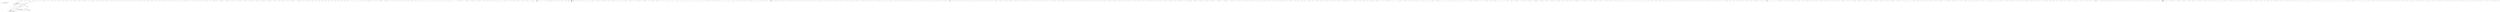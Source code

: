 digraph  {
d40 [cluster="Humanizer.Localisation.NumberToWords.AfrikaansNumberToWordsConverter.Convert(int, bool)", color=green, community=0, label="0: string toWords = string.Join('' '', parts.ToArray())", span="96-96"];
d3 [cluster="Humanizer.Localisation.NumberToWords.AfrikaansNumberToWordsConverter.Convert(int, bool)", label="Entry Humanizer.Localisation.NumberToWords.AfrikaansNumberToWordsConverter.Convert(int, bool)", span="34-34"];
d28 [cluster="Humanizer.Localisation.NumberToWords.AfrikaansNumberToWordsConverter.Convert(int, bool)", label="parts.Add(GetUnitValue(number, isOrdinal))", span="77-77"];
d38 [cluster="Humanizer.Localisation.NumberToWords.AfrikaansNumberToWordsConverter.Convert(int, bool)", label=isOrdinal, span="93-93"];
d11 [cluster="Humanizer.Localisation.NumberToWords.AfrikaansNumberToWordsConverter.Convert(int, bool)", label="var parts = new List<string>()", span="42-42"];
d37 [cluster="Humanizer.Localisation.NumberToWords.AfrikaansNumberToWordsConverter.Convert(int, bool)", label="parts.Add(lastPart)", span="90-90"];
d39 [cluster="Humanizer.Localisation.NumberToWords.AfrikaansNumberToWordsConverter.Convert(int, bool)", label="parts[parts.Count - 1] += ''ste''", span="94-94"];
d54 [cluster="Humanizer.Localisation.NumberToWords.AfrikaansNumberToWordsConverter.RemoveOnePrefix(string)", label="Entry Humanizer.Localisation.NumberToWords.AfrikaansNumberToWordsConverter.RemoveOnePrefix(string)", span="120-120"];
d41 [cluster="Humanizer.Localisation.NumberToWords.AfrikaansNumberToWordsConverter.Convert(int, bool)", label=isOrdinal, span="98-98"];
d52 [cluster="System.Collections.Generic.List<T>.ToArray()", label="Entry System.Collections.Generic.List<T>.ToArray()", span="0-0"];
d53 [cluster="string.Join(string, params string[])", label="Entry string.Join(string, params string[])", span="0-0"];
d42 [cluster="Humanizer.Localisation.NumberToWords.AfrikaansNumberToWordsConverter.Convert(int, bool)", label="toWords = RemoveOnePrefix(toWords)", span="99-99"];
d43 [cluster="Humanizer.Localisation.NumberToWords.AfrikaansNumberToWordsConverter.Convert(int, bool)", label="return toWords;", span="101-101"];
d0 [cluster="Humanizer.Localisation.NumberToWords.AfrikaansNumberToWordsConverter.Convert(int)", label="Entry Humanizer.Localisation.NumberToWords.AfrikaansNumberToWordsConverter.Convert(int)", span="24-24"];
d1 [cluster="Humanizer.Localisation.NumberToWords.AfrikaansNumberToWordsConverter.Convert(int)", label="return Convert(number, false);", span="26-26"];
d4 [cluster="Humanizer.Localisation.NumberToWords.AfrikaansNumberToWordsConverter.ConvertToOrdinal(int)", label="Entry Humanizer.Localisation.NumberToWords.AfrikaansNumberToWordsConverter.ConvertToOrdinal(int)", span="29-29"];
d5 [cluster="Humanizer.Localisation.NumberToWords.AfrikaansNumberToWordsConverter.ConvertToOrdinal(int)", label="return Convert(number, true);", span="31-31"];
d45 [cluster="Humanizer.Localisation.NumberToWords.AfrikaansNumberToWordsConverter.GetUnitValue(int, bool)", label="Entry Humanizer.Localisation.NumberToWords.AfrikaansNumberToWordsConverter.GetUnitValue(int, bool)", span="104-104"];
d44 [cluster="Humanizer.Localisation.NumberToWords.AfrikaansNumberToWordsConverter.Convert(int, bool)", label="Exit Humanizer.Localisation.NumberToWords.AfrikaansNumberToWordsConverter.Convert(int, bool)", span="34-34"];
d7 [cluster="Humanizer.Localisation.NumberToWords.AfrikaansNumberToWordsConverter.Convert(int, bool)", label="number == 0", span="36-36"];
d8 [cluster="Humanizer.Localisation.NumberToWords.AfrikaansNumberToWordsConverter.Convert(int, bool)", label="return GetUnitValue(0, isOrdinal);", span="37-37"];
d9 [cluster="Humanizer.Localisation.NumberToWords.AfrikaansNumberToWordsConverter.Convert(int, bool)", label="number < 0", span="39-39"];
d10 [cluster="Humanizer.Localisation.NumberToWords.AfrikaansNumberToWordsConverter.Convert(int, bool)", label="return string.Format(''minus {0}'', Convert(-number));", span="40-40"];
d12 [cluster="Humanizer.Localisation.NumberToWords.AfrikaansNumberToWordsConverter.Convert(int, bool)", label="(number / 1000000000) > 0", span="44-44"];
d13 [cluster="Humanizer.Localisation.NumberToWords.AfrikaansNumberToWordsConverter.Convert(int, bool)", label="parts.Add(string.Format(''{0} miljard'', Convert(number / 1000000000)))", span="46-46"];
d14 [cluster="Humanizer.Localisation.NumberToWords.AfrikaansNumberToWordsConverter.Convert(int, bool)", label="number %= 1000000000", span="47-47"];
d15 [cluster="Humanizer.Localisation.NumberToWords.AfrikaansNumberToWordsConverter.Convert(int, bool)", label="(number / 1000000) > 0", span="50-50"];
d16 [cluster="Humanizer.Localisation.NumberToWords.AfrikaansNumberToWordsConverter.Convert(int, bool)", label="parts.Add(string.Format(''{0} miljoen'', Convert(number / 1000000)))", span="52-52"];
d17 [cluster="Humanizer.Localisation.NumberToWords.AfrikaansNumberToWordsConverter.Convert(int, bool)", label="number %= 1000000", span="53-53"];
d18 [cluster="Humanizer.Localisation.NumberToWords.AfrikaansNumberToWordsConverter.Convert(int, bool)", label="(number / 1000) > 0", span="56-56"];
d19 [cluster="Humanizer.Localisation.NumberToWords.AfrikaansNumberToWordsConverter.Convert(int, bool)", label="parts.Add(string.Format(''{0} duisend'', Convert(number / 1000)))", span="58-58"];
d20 [cluster="Humanizer.Localisation.NumberToWords.AfrikaansNumberToWordsConverter.Convert(int, bool)", label="number %= 1000", span="59-59"];
d21 [cluster="Humanizer.Localisation.NumberToWords.AfrikaansNumberToWordsConverter.Convert(int, bool)", label="(number / 100) > 0", span="62-62"];
d22 [cluster="Humanizer.Localisation.NumberToWords.AfrikaansNumberToWordsConverter.Convert(int, bool)", label="parts.Add(string.Format(''{0} honderd'', Convert(number / 100)))", span="64-64"];
d23 [cluster="Humanizer.Localisation.NumberToWords.AfrikaansNumberToWordsConverter.Convert(int, bool)", label="number %= 100", span="65-65"];
d24 [cluster="Humanizer.Localisation.NumberToWords.AfrikaansNumberToWordsConverter.Convert(int, bool)", label="number > 0", span="68-68"];
d25 [cluster="Humanizer.Localisation.NumberToWords.AfrikaansNumberToWordsConverter.Convert(int, bool)", label="number < 20", span="73-73"];
d29 [cluster="Humanizer.Localisation.NumberToWords.AfrikaansNumberToWordsConverter.Convert(int, bool)", label="var lastPartValue = (number/10)*10", span="81-81"];
d30 [cluster="Humanizer.Localisation.NumberToWords.AfrikaansNumberToWordsConverter.Convert(int, bool)", label="var lastPart = TensMap[number/10]", span="82-82"];
d31 [cluster="Humanizer.Localisation.NumberToWords.AfrikaansNumberToWordsConverter.Convert(int, bool)", label="(number%10) > 0", span="83-83"];
d32 [cluster="Humanizer.Localisation.NumberToWords.AfrikaansNumberToWordsConverter.Convert(int, bool)", label="lastPart = string.Format(''{0} en {1}'',GetUnitValue(number % 10, false), isOrdinal ? GetUnitValue(lastPartValue, isOrdinal) : lastPart)", span="84-84"];
d33 [cluster="Humanizer.Localisation.NumberToWords.AfrikaansNumberToWordsConverter.Convert(int, bool)", label="(number%10) == 0", span="85-85"];
d34 [cluster="Humanizer.Localisation.NumberToWords.AfrikaansNumberToWordsConverter.Convert(int, bool)", label="lastPart = string.Format(''{0}{1}{2}'', parts.Count > 0 ? ''en '' : '''', lastPart, isOrdinal ? ''ste'' : '''')", span="86-86"];
d35 [cluster="Humanizer.Localisation.NumberToWords.AfrikaansNumberToWordsConverter.Convert(int, bool)", label=isOrdinal, span="87-87"];
d26 [cluster="Humanizer.Localisation.NumberToWords.AfrikaansNumberToWordsConverter.Convert(int, bool)", label="parts.Count > 0", span="75-75"];
d27 [cluster="Humanizer.Localisation.NumberToWords.AfrikaansNumberToWordsConverter.Convert(int, bool)", label="parts.Add(''en'')", span="76-76"];
d48 [cluster="System.Collections.Generic.List<T>.Add(T)", label="Entry System.Collections.Generic.List<T>.Add(T)", span="0-0"];
d47 [cluster="System.Collections.Generic.List<T>.List()", label="Entry System.Collections.Generic.List<T>.List()", span="0-0"];
d36 [cluster="Humanizer.Localisation.NumberToWords.AfrikaansNumberToWordsConverter.Convert(int, bool)", label="lastPart = lastPart.TrimEnd('~') + ''ste''", span="88-88"];
d69 [cluster="Humanizer.Localisation.NumberToWords.AfrikaansNumberToWordsConverter.RemoveOnePrefix(string)", label="Exit Humanizer.Localisation.NumberToWords.AfrikaansNumberToWordsConverter.RemoveOnePrefix(string)", span="120-120"];
d65 [cluster="Humanizer.Localisation.NumberToWords.AfrikaansNumberToWordsConverter.RemoveOnePrefix(string)", label="toWords.IndexOf(''een'', StringComparison.Ordinal) == 0", span="123-123"];
d66 [cluster="Humanizer.Localisation.NumberToWords.AfrikaansNumberToWordsConverter.RemoveOnePrefix(string)", label="toWords.IndexOf(''een en'', StringComparison.Ordinal) != 0", span="124-124"];
d67 [cluster="Humanizer.Localisation.NumberToWords.AfrikaansNumberToWordsConverter.RemoveOnePrefix(string)", label="toWords = toWords.Remove(0, 4)", span="125-125"];
d68 [cluster="Humanizer.Localisation.NumberToWords.AfrikaansNumberToWordsConverter.RemoveOnePrefix(string)", label="return toWords;", span="127-127"];
d2 [cluster="Humanizer.Localisation.NumberToWords.AfrikaansNumberToWordsConverter.Convert(int)", label="Exit Humanizer.Localisation.NumberToWords.AfrikaansNumberToWordsConverter.Convert(int)", span="24-24"];
d75 [label="Humanizer.Localisation.NumberToWords.AfrikaansNumberToWordsConverter", span=""];
d6 [cluster="Humanizer.Localisation.NumberToWords.AfrikaansNumberToWordsConverter.ConvertToOrdinal(int)", label="Exit Humanizer.Localisation.NumberToWords.AfrikaansNumberToWordsConverter.ConvertToOrdinal(int)", span="29-29"];
d64 [cluster="Humanizer.Localisation.NumberToWords.AfrikaansNumberToWordsConverter.ExceptionNumbersToWords(int, out string)", label="Entry Humanizer.Localisation.NumberToWords.AfrikaansNumberToWordsConverter.ExceptionNumbersToWords(int, out string)", span="130-130"];
d63 [cluster="Humanizer.Localisation.NumberToWords.AfrikaansNumberToWordsConverter.GetUnitValue(int, bool)", label="Exit Humanizer.Localisation.NumberToWords.AfrikaansNumberToWordsConverter.GetUnitValue(int, bool)", span="104-104"];
d55 [cluster="Humanizer.Localisation.NumberToWords.AfrikaansNumberToWordsConverter.GetUnitValue(int, bool)", label=isOrdinal, span="106-106"];
d57 [cluster="Humanizer.Localisation.NumberToWords.AfrikaansNumberToWordsConverter.GetUnitValue(int, bool)", label="ExceptionNumbersToWords(number, out exceptionString)", span="109-109"];
d59 [cluster="Humanizer.Localisation.NumberToWords.AfrikaansNumberToWordsConverter.GetUnitValue(int, bool)", label="number > 19", span="111-111"];
d60 [cluster="Humanizer.Localisation.NumberToWords.AfrikaansNumberToWordsConverter.GetUnitValue(int, bool)", label="return TensMap[number/10] + ''ste'';", span="112-112"];
d61 [cluster="Humanizer.Localisation.NumberToWords.AfrikaansNumberToWordsConverter.GetUnitValue(int, bool)", label="return UnitsMap[number] + ''de'';", span="114-114"];
d62 [cluster="Humanizer.Localisation.NumberToWords.AfrikaansNumberToWordsConverter.GetUnitValue(int, bool)", label="return UnitsMap[number];", span="117-117"];
d56 [cluster="Humanizer.Localisation.NumberToWords.AfrikaansNumberToWordsConverter.GetUnitValue(int, bool)", label="string exceptionString", span="108-108"];
d46 [cluster="string.Format(string, object)", label="Entry string.Format(string, object)", span="0-0"];
d49 [cluster="string.Format(string, object, object)", label="Entry string.Format(string, object, object)", span="0-0"];
d50 [cluster="string.Format(string, object, object, object)", label="Entry string.Format(string, object, object, object)", span="0-0"];
d51 [cluster="string.TrimEnd(params char[])", label="Entry string.TrimEnd(params char[])", span="0-0"];
d70 [cluster="string.IndexOf(string, System.StringComparison)", label="Entry string.IndexOf(string, System.StringComparison)", span="0-0"];
d71 [cluster="string.Remove(int, int)", label="Entry string.Remove(int, int)", span="0-0"];
d73 [cluster="Humanizer.Localisation.NumberToWords.AfrikaansNumberToWordsConverter.ExceptionNumbersToWords(int, out string)", label="Exit Humanizer.Localisation.NumberToWords.AfrikaansNumberToWordsConverter.ExceptionNumbersToWords(int, out string)", span="130-130"];
d72 [cluster="Humanizer.Localisation.NumberToWords.AfrikaansNumberToWordsConverter.ExceptionNumbersToWords(int, out string)", label="return OrdinalExceptions.TryGetValue(number, out words);", span="132-132"];
d58 [cluster="Humanizer.Localisation.NumberToWords.AfrikaansNumberToWordsConverter.GetUnitValue(int, bool)", label="return exceptionString;", span="110-110"];
d74 [cluster="System.Collections.Generic.Dictionary<TKey, TValue>.TryGetValue(TKey, out TValue)", label="Entry System.Collections.Generic.Dictionary<TKey, TValue>.TryGetValue(TKey, out TValue)", span="0-0"];
m1_0 [cluster="Humanizer.EnumDehumanizeExtensions.DehumanizeTo<TTargetEnum>(string)", file="ByteSize.cs", label="Entry Humanizer.EnumDehumanizeExtensions.DehumanizeTo<TTargetEnum>(string)", span="15-15"];
m1_1 [cluster="Humanizer.EnumDehumanizeExtensions.DehumanizeTo<TTargetEnum>(string)", file="ByteSize.cs", label="return (TTargetEnum)DehumanizeToPrivate(input, typeof(TTargetEnum), OnNoMatch.ThrowsException);", span="18-18"];
m1_2 [cluster="Humanizer.EnumDehumanizeExtensions.DehumanizeTo<TTargetEnum>(string)", file="ByteSize.cs", label="Exit Humanizer.EnumDehumanizeExtensions.DehumanizeTo<TTargetEnum>(string)", span="15-15"];
m1_4 [cluster="Humanizer.EnumDehumanizeExtensions.DehumanizeTo(string, System.Type, Humanizer.OnNoMatch)", file="ByteSize.cs", label="Entry Humanizer.EnumDehumanizeExtensions.DehumanizeTo(string, System.Type, Humanizer.OnNoMatch)", span="30-30"];
m1_5 [cluster="Humanizer.EnumDehumanizeExtensions.DehumanizeTo(string, System.Type, Humanizer.OnNoMatch)", file="ByteSize.cs", label="return (Enum)DehumanizeToPrivate(input, targetEnum, onNoMatch);", span="32-32"];
m1_6 [cluster="Humanizer.EnumDehumanizeExtensions.DehumanizeTo(string, System.Type, Humanizer.OnNoMatch)", file="ByteSize.cs", label="Exit Humanizer.EnumDehumanizeExtensions.DehumanizeTo(string, System.Type, Humanizer.OnNoMatch)", span="30-30"];
m1_3 [cluster="Humanizer.EnumDehumanizeExtensions.DehumanizeToPrivate(string, System.Type, Humanizer.OnNoMatch)", file="ByteSize.cs", label="Entry Humanizer.EnumDehumanizeExtensions.DehumanizeToPrivate(string, System.Type, Humanizer.OnNoMatch)", span="35-35"];
m1_7 [cluster="Humanizer.EnumDehumanizeExtensions.DehumanizeToPrivate(string, System.Type, Humanizer.OnNoMatch)", file="ByteSize.cs", label="var match = Enum.GetValues(targetEnum).Cast<Enum>().FirstOrDefault(value => string.Equals(value.Humanize(), input, StringComparison.OrdinalIgnoreCase))", span="37-37"];
m1_8 [cluster="Humanizer.EnumDehumanizeExtensions.DehumanizeToPrivate(string, System.Type, Humanizer.OnNoMatch)", file="ByteSize.cs", label="match == null && onNoMatch == OnNoMatch.ThrowsException", span="39-39"];
m1_9 [cluster="Humanizer.EnumDehumanizeExtensions.DehumanizeToPrivate(string, System.Type, Humanizer.OnNoMatch)", file="ByteSize.cs", label="throw new NoMatchFoundException(''Couldn't find any enum member that matches the string '' + input);", span="40-40"];
m1_10 [cluster="Humanizer.EnumDehumanizeExtensions.DehumanizeToPrivate(string, System.Type, Humanizer.OnNoMatch)", file="ByteSize.cs", label="return match;", span="42-42"];
m1_11 [cluster="Humanizer.EnumDehumanizeExtensions.DehumanizeToPrivate(string, System.Type, Humanizer.OnNoMatch)", file="ByteSize.cs", label="Exit Humanizer.EnumDehumanizeExtensions.DehumanizeToPrivate(string, System.Type, Humanizer.OnNoMatch)", span="35-35"];
m1_12 [cluster="System.Enum.GetValues(System.Type)", file="ByteSize.cs", label="Entry System.Enum.GetValues(System.Type)", span="0-0"];
m1_13 [cluster="System.Collections.IEnumerable.Cast<TResult>()", file="ByteSize.cs", label="Entry System.Collections.IEnumerable.Cast<TResult>()", span="0-0"];
m1_15 [cluster="Humanizer.NoMatchFoundException.NoMatchFoundException(string)", file="ByteSize.cs", label="Entry Humanizer.NoMatchFoundException.NoMatchFoundException(string)", span="13-13"];
m1_19 [cluster="System.Enum.Humanize()", file="ByteSize.cs", label="Entry System.Enum.Humanize()", span="15-15"];
m1_16 [cluster="lambda expression", file="ByteSize.cs", label="Entry lambda expression", span="37-37"];
m1_17 [cluster="lambda expression", file="ByteSize.cs", label="string.Equals(value.Humanize(), input, StringComparison.OrdinalIgnoreCase)", span="37-37"];
m1_18 [cluster="lambda expression", file="ByteSize.cs", label="Exit lambda expression", span="37-37"];
m1_20 [cluster="string.Equals(string, string, System.StringComparison)", file="ByteSize.cs", label="Entry string.Equals(string, string, System.StringComparison)", span="0-0"];
m1_14 [cluster="Unk.FirstOrDefault", file="ByteSize.cs", label="Entry Unk.FirstOrDefault", span=""];
m1_21 [file="ByteSize.cs", label=string, span=""];
m2_14 [cluster="Unk.nameof", file="CasingExtensions.cs", label="Entry Unk.nameof", span=""];
m2_0 [cluster="Humanizer.CasingExtensions.ApplyCase(string, Humanizer.LetterCasing)", file="CasingExtensions.cs", label="Entry Humanizer.CasingExtensions.ApplyCase(string, Humanizer.LetterCasing)", span="15-15"];
m2_1 [cluster="Humanizer.CasingExtensions.ApplyCase(string, Humanizer.LetterCasing)", file="CasingExtensions.cs", label=casing, span="17-17"];
m2_3 [cluster="Humanizer.CasingExtensions.ApplyCase(string, Humanizer.LetterCasing)", file="CasingExtensions.cs", label="return input.Transform(To.TitleCase);", span="20-20"];
m2_5 [cluster="Humanizer.CasingExtensions.ApplyCase(string, Humanizer.LetterCasing)", file="CasingExtensions.cs", label="return input.Transform(To.LowerCase);", span="23-23"];
m2_7 [cluster="Humanizer.CasingExtensions.ApplyCase(string, Humanizer.LetterCasing)", file="CasingExtensions.cs", label="return input.Transform(To.UpperCase);", span="26-26"];
m2_9 [cluster="Humanizer.CasingExtensions.ApplyCase(string, Humanizer.LetterCasing)", file="CasingExtensions.cs", label="return input.Transform(To.SentenceCase);", span="29-29"];
m2_2 [cluster="Humanizer.CasingExtensions.ApplyCase(string, Humanizer.LetterCasing)", file="CasingExtensions.cs", label="LetterCasing.Title", span="19-19"];
m2_4 [cluster="Humanizer.CasingExtensions.ApplyCase(string, Humanizer.LetterCasing)", file="CasingExtensions.cs", label="LetterCasing.LowerCase", span="22-22"];
m2_6 [cluster="Humanizer.CasingExtensions.ApplyCase(string, Humanizer.LetterCasing)", file="CasingExtensions.cs", label="LetterCasing.AllCaps", span="25-25"];
m2_8 [cluster="Humanizer.CasingExtensions.ApplyCase(string, Humanizer.LetterCasing)", file="CasingExtensions.cs", label="LetterCasing.Sentence", span="28-28"];
m2_10 [cluster="Humanizer.CasingExtensions.ApplyCase(string, Humanizer.LetterCasing)", color=green, community=0, file="CasingExtensions.cs", label="0: throw new ArgumentOutOfRangeException(nameof(casing));", span="32-32"];
m2_11 [cluster="Humanizer.CasingExtensions.ApplyCase(string, Humanizer.LetterCasing)", file="CasingExtensions.cs", label="Exit Humanizer.CasingExtensions.ApplyCase(string, Humanizer.LetterCasing)", span="15-15"];
m2_12 [cluster="string.Transform(params Humanizer.IStringTransformer[])", file="CasingExtensions.cs", label="Entry string.Transform(params Humanizer.IStringTransformer[])", span="15-15"];
m2_13 [cluster="System.ArgumentOutOfRangeException.ArgumentOutOfRangeException(string)", file="CasingExtensions.cs", label="Entry System.ArgumentOutOfRangeException.ArgumentOutOfRangeException(string)", span="0-0"];
m3_0 [cluster="Humanizer.Tests.Localisation.de.CollectionFormatterTests.CollectionFormatterTests()", file="CollectionFormatterTests.cs", label="Entry Humanizer.Tests.Localisation.de.CollectionFormatterTests.CollectionFormatterTests()", span="7-7"];
m3_1 [cluster="Humanizer.Tests.Localisation.de.CollectionFormatterTests.CollectionFormatterTests()", file="CollectionFormatterTests.cs", label="Exit Humanizer.Tests.Localisation.de.CollectionFormatterTests.CollectionFormatterTests()", span="7-7"];
m3_8 [cluster="System.Collections.Generic.IEnumerable<T>.Humanize<T>()", file="CollectionFormatterTests.cs", label="Entry System.Collections.Generic.IEnumerable<T>.Humanize<T>()", span="17-17"];
m3_9 [cluster="Unk.Equal", file="CollectionFormatterTests.cs", label="Entry Unk.Equal", span=""];
m3_7 [cluster="System.Collections.Generic.List<T>.List(System.Collections.Generic.IEnumerable<T>)", file="CollectionFormatterTests.cs", label="Entry System.Collections.Generic.List<T>.List(System.Collections.Generic.IEnumerable<T>)", span="0-0"];
m3_15 [cluster="Humanizer.Tests.Localisation.de.CollectionFormatterTests.MoreThanTwoItems()", file="CollectionFormatterTests.cs", label="Entry Humanizer.Tests.Localisation.de.CollectionFormatterTests.MoreThanTwoItems()", span="29-29"];
m3_16 [cluster="Humanizer.Tests.Localisation.de.CollectionFormatterTests.MoreThanTwoItems()", file="CollectionFormatterTests.cs", label="var collection = new List<int>(new int[] {1, 2, 3})", span="31-31"];
m3_17 [cluster="Humanizer.Tests.Localisation.de.CollectionFormatterTests.MoreThanTwoItems()", color=green, community=0, file="CollectionFormatterTests.cs", label="0: string humanized = ''1, 2 und 3''", span="32-32"];
m3_18 [cluster="Humanizer.Tests.Localisation.de.CollectionFormatterTests.MoreThanTwoItems()", file="CollectionFormatterTests.cs", label="Assert.Equal(humanized, collection.Humanize())", span="33-33"];
m3_19 [cluster="Humanizer.Tests.Localisation.de.CollectionFormatterTests.MoreThanTwoItems()", file="CollectionFormatterTests.cs", label="Exit Humanizer.Tests.Localisation.de.CollectionFormatterTests.MoreThanTwoItems()", span="29-29"];
m3_10 [cluster="Humanizer.Tests.Localisation.de.CollectionFormatterTests.TwoItems()", file="CollectionFormatterTests.cs", label="Entry Humanizer.Tests.Localisation.de.CollectionFormatterTests.TwoItems()", span="21-21"];
m3_11 [cluster="Humanizer.Tests.Localisation.de.CollectionFormatterTests.TwoItems()", file="CollectionFormatterTests.cs", label="var collection = new List<int>(new int[] {1, 2})", span="23-23"];
m3_12 [cluster="Humanizer.Tests.Localisation.de.CollectionFormatterTests.TwoItems()", color=green, community=0, file="CollectionFormatterTests.cs", label="0: string humanized = ''1 und 2''", span="24-24"];
m3_13 [cluster="Humanizer.Tests.Localisation.de.CollectionFormatterTests.TwoItems()", file="CollectionFormatterTests.cs", label="Assert.Equal(humanized, collection.Humanize())", span="25-25"];
m3_14 [cluster="Humanizer.Tests.Localisation.de.CollectionFormatterTests.TwoItems()", file="CollectionFormatterTests.cs", label="Exit Humanizer.Tests.Localisation.de.CollectionFormatterTests.TwoItems()", span="21-21"];
m3_2 [cluster="Humanizer.Tests.Localisation.de.CollectionFormatterTests.OneItem()", file="CollectionFormatterTests.cs", label="Entry Humanizer.Tests.Localisation.de.CollectionFormatterTests.OneItem()", span="13-13"];
m3_3 [cluster="Humanizer.Tests.Localisation.de.CollectionFormatterTests.OneItem()", file="CollectionFormatterTests.cs", label="var collection = new List<int>(new int[] {1})", span="15-15"];
m3_4 [cluster="Humanizer.Tests.Localisation.de.CollectionFormatterTests.OneItem()", color=green, community=0, file="CollectionFormatterTests.cs", label="0: string humanized = ''1''", span="16-16"];
m3_5 [cluster="Humanizer.Tests.Localisation.de.CollectionFormatterTests.OneItem()", file="CollectionFormatterTests.cs", label="Assert.Equal(humanized, collection.Humanize())", span="17-17"];
m3_6 [cluster="Humanizer.Tests.Localisation.de.CollectionFormatterTests.OneItem()", file="CollectionFormatterTests.cs", label="Exit Humanizer.Tests.Localisation.de.CollectionFormatterTests.OneItem()", span="13-13"];
m4_0 [cluster="Humanizer.CollectionHumanizeExtensions.Humanize<T>(System.Collections.Generic.IEnumerable<T>)", file="CollectionHumanizeExtensions.cs", label="Entry Humanizer.CollectionHumanizeExtensions.Humanize<T>(System.Collections.Generic.IEnumerable<T>)", span="17-17"];
m4_1 [cluster="Humanizer.CollectionHumanizeExtensions.Humanize<T>(System.Collections.Generic.IEnumerable<T>)", file="CollectionHumanizeExtensions.cs", label="return Configurator.CollectionFormatter.Humanize(collection);", span="19-19"];
m4_2 [cluster="Humanizer.CollectionHumanizeExtensions.Humanize<T>(System.Collections.Generic.IEnumerable<T>)", file="CollectionHumanizeExtensions.cs", label="Exit Humanizer.CollectionHumanizeExtensions.Humanize<T>(System.Collections.Generic.IEnumerable<T>)", span="17-17"];
m4_9 [cluster="System.ArgumentNullException.ArgumentNullException(string)", file="CollectionHumanizeExtensions.cs", label="Entry System.ArgumentNullException.ArgumentNullException(string)", span="0-0"];
m4_20 [cluster="Humanizer.Localisation.CollectionFormatters.ICollectionFormatter.Humanize<T>(System.Collections.Generic.IEnumerable<T>, System.Func<T, string>, string)", file="CollectionHumanizeExtensions.cs", label="Entry Humanizer.Localisation.CollectionFormatters.ICollectionFormatter.Humanize<T>(System.Collections.Generic.IEnumerable<T>, System.Func<T, string>, string)", span="34-34"];
m4_14 [cluster="Humanizer.Localisation.CollectionFormatters.ICollectionFormatter.Humanize<T>(System.Collections.Generic.IEnumerable<T>, string)", file="CollectionHumanizeExtensions.cs", label="Entry Humanizer.Localisation.CollectionFormatters.ICollectionFormatter.Humanize<T>(System.Collections.Generic.IEnumerable<T>, string)", span="27-27"];
m4_15 [cluster="Humanizer.CollectionHumanizeExtensions.Humanize<T>(System.Collections.Generic.IEnumerable<T>, System.Func<T, string>, string)", file="CollectionHumanizeExtensions.cs", label="Entry Humanizer.CollectionHumanizeExtensions.Humanize<T>(System.Collections.Generic.IEnumerable<T>, System.Func<T, string>, string)", span="51-51"];
m4_16 [cluster="Humanizer.CollectionHumanizeExtensions.Humanize<T>(System.Collections.Generic.IEnumerable<T>, System.Func<T, string>, string)", file="CollectionHumanizeExtensions.cs", label="displayFormatter == null", span="53-53"];
m4_18 [cluster="Humanizer.CollectionHumanizeExtensions.Humanize<T>(System.Collections.Generic.IEnumerable<T>, System.Func<T, string>, string)", color=green, community=0, file="CollectionHumanizeExtensions.cs", label="0: throw new ArgumentNullException(nameof(displayFormatter));", span="54-54"];
m4_17 [cluster="Humanizer.CollectionHumanizeExtensions.Humanize<T>(System.Collections.Generic.IEnumerable<T>, System.Func<T, string>, string)", color=red, community=0, file="CollectionHumanizeExtensions.cs", label="0: throw new ArgumentNullException(''displayFormatter'');", span="54-54"];
m4_19 [cluster="Humanizer.CollectionHumanizeExtensions.Humanize<T>(System.Collections.Generic.IEnumerable<T>, System.Func<T, string>, string)", file="CollectionHumanizeExtensions.cs", label="Exit Humanizer.CollectionHumanizeExtensions.Humanize<T>(System.Collections.Generic.IEnumerable<T>, System.Func<T, string>, string)", span="51-51"];
m4_4 [cluster="Humanizer.CollectionHumanizeExtensions.Humanize<T>(System.Collections.Generic.IEnumerable<T>, System.Func<T, string>)", file="CollectionHumanizeExtensions.cs", label="Entry Humanizer.CollectionHumanizeExtensions.Humanize<T>(System.Collections.Generic.IEnumerable<T>, System.Func<T, string>)", span="27-27"];
m4_5 [cluster="Humanizer.CollectionHumanizeExtensions.Humanize<T>(System.Collections.Generic.IEnumerable<T>, System.Func<T, string>)", file="CollectionHumanizeExtensions.cs", label="displayFormatter == null", span="29-29"];
m4_7 [cluster="Humanizer.CollectionHumanizeExtensions.Humanize<T>(System.Collections.Generic.IEnumerable<T>, System.Func<T, string>)", file="CollectionHumanizeExtensions.cs", label="return Configurator.CollectionFormatter.Humanize(collection, displayFormatter);", span="32-32"];
m4_6 [cluster="Humanizer.CollectionHumanizeExtensions.Humanize<T>(System.Collections.Generic.IEnumerable<T>, System.Func<T, string>)", color=green, community=0, file="CollectionHumanizeExtensions.cs", label="0: throw new ArgumentNullException(nameof(displayFormatter));", span="30-30"];
m4_8 [cluster="Humanizer.CollectionHumanizeExtensions.Humanize<T>(System.Collections.Generic.IEnumerable<T>, System.Func<T, string>)", file="CollectionHumanizeExtensions.cs", label="Exit Humanizer.CollectionHumanizeExtensions.Humanize<T>(System.Collections.Generic.IEnumerable<T>, System.Func<T, string>)", span="27-27"];
m4_3 [cluster="Humanizer.Localisation.CollectionFormatters.ICollectionFormatter.Humanize<T>(System.Collections.Generic.IEnumerable<T>)", file="CollectionHumanizeExtensions.cs", label="Entry Humanizer.Localisation.CollectionFormatters.ICollectionFormatter.Humanize<T>(System.Collections.Generic.IEnumerable<T>)", span="14-14"];
m4_10 [cluster="Humanizer.Localisation.CollectionFormatters.ICollectionFormatter.Humanize<T>(System.Collections.Generic.IEnumerable<T>, System.Func<T, string>)", file="CollectionHumanizeExtensions.cs", label="Entry Humanizer.Localisation.CollectionFormatters.ICollectionFormatter.Humanize<T>(System.Collections.Generic.IEnumerable<T>, System.Func<T, string>)", span="20-20"];
m4_11 [cluster="Humanizer.CollectionHumanizeExtensions.Humanize<T>(System.Collections.Generic.IEnumerable<T>, string)", file="CollectionHumanizeExtensions.cs", label="Entry Humanizer.CollectionHumanizeExtensions.Humanize<T>(System.Collections.Generic.IEnumerable<T>, string)", span="40-40"];
m4_12 [cluster="Humanizer.CollectionHumanizeExtensions.Humanize<T>(System.Collections.Generic.IEnumerable<T>, string)", file="CollectionHumanizeExtensions.cs", label="return Configurator.CollectionFormatter.Humanize(collection, separator);", span="43-43"];
m4_13 [cluster="Humanizer.CollectionHumanizeExtensions.Humanize<T>(System.Collections.Generic.IEnumerable<T>, string)", file="CollectionHumanizeExtensions.cs", label="Exit Humanizer.CollectionHumanizeExtensions.Humanize<T>(System.Collections.Generic.IEnumerable<T>, string)", span="40-40"];
m5_31 [cluster="System.TimeSpan.TimeSpan(long)", file="DateTimeHumanizeAlgorithms.cs", label="Entry System.TimeSpan.TimeSpan(long)", span="0-0"];
m5_32 [cluster="System.Math.Abs(long)", file="DateTimeHumanizeAlgorithms.cs", label="Entry System.Math.Abs(long)", span="0-0"];
m5_36 [cluster="System.Convert.ToInt32(double)", file="DateTimeHumanizeAlgorithms.cs", label="Entry System.Convert.ToInt32(double)", span="0-0"];
m5_33 [cluster="Humanizer.Localisation.Formatters.IFormatter.DateHumanize(Humanizer.Localisation.TimeUnit, Humanizer.Localisation.Tense, int)", file="DateTimeHumanizeAlgorithms.cs", label="Entry Humanizer.Localisation.Formatters.IFormatter.DateHumanize(Humanizer.Localisation.TimeUnit, Humanizer.Localisation.Tense, int)", span="22-22"];
m5_35 [cluster="System.Math.Floor(double)", file="DateTimeHumanizeAlgorithms.cs", label="Entry System.Math.Floor(double)", span="0-0"];
m5_0 [cluster="Humanizer.DateTimeHumanizeStrategy.DefaultDateTimeHumanizeStrategy.Humanize(System.DateTime, System.DateTime)", file="DateTimeHumanizeAlgorithms.cs", label="Entry Humanizer.DateTimeHumanizeStrategy.DefaultDateTimeHumanizeStrategy.Humanize(System.DateTime, System.DateTime)", span="18-18"];
m5_1 [cluster="Humanizer.DateTimeHumanizeStrategy.DefaultDateTimeHumanizeStrategy.Humanize(System.DateTime, System.DateTime)", file="DateTimeHumanizeAlgorithms.cs", label="var tense = input > comparisonBase ? Tense.Future : Tense.Past", span="20-20"];
m5_2 [cluster="Humanizer.DateTimeHumanizeStrategy.DefaultDateTimeHumanizeStrategy.Humanize(System.DateTime, System.DateTime)", file="DateTimeHumanizeAlgorithms.cs", label="var ts = new TimeSpan(Math.Abs(comparisonBase.Ticks - input.Ticks))", span="21-21"];
m5_20 [cluster="Humanizer.DateTimeHumanizeStrategy.DefaultDateTimeHumanizeStrategy.Humanize(System.DateTime, System.DateTime)", file="DateTimeHumanizeAlgorithms.cs", label="comparisonBase.Date.AddMonths(tense == Tense.Future ? 1 : -1) == input.Date", span="49-49"];
m5_4 [cluster="Humanizer.DateTimeHumanizeStrategy.DefaultDateTimeHumanizeStrategy.Humanize(System.DateTime, System.DateTime)", file="DateTimeHumanizeAlgorithms.cs", label="return Configurator.Formatter.DateHumanize(TimeUnit.Millisecond, tense, 0);", span="24-24"];
m5_6 [cluster="Humanizer.DateTimeHumanizeStrategy.DefaultDateTimeHumanizeStrategy.Humanize(System.DateTime, System.DateTime)", file="DateTimeHumanizeAlgorithms.cs", label="return Configurator.Formatter.DateHumanize(TimeUnit.Second, tense, ts.Seconds);", span="27-27"];
m5_8 [cluster="Humanizer.DateTimeHumanizeStrategy.DefaultDateTimeHumanizeStrategy.Humanize(System.DateTime, System.DateTime)", file="DateTimeHumanizeAlgorithms.cs", label="return Configurator.Formatter.DateHumanize(TimeUnit.Minute, tense, 1);", span="30-30"];
m5_10 [cluster="Humanizer.DateTimeHumanizeStrategy.DefaultDateTimeHumanizeStrategy.Humanize(System.DateTime, System.DateTime)", color=red, community=0, file="DateTimeHumanizeAlgorithms.cs", label="0: return Configurator.Formatter.DateHumanize(TimeUnit.Minute, tense, ts.Minutes);", span="33-33"];
m5_12 [cluster="Humanizer.DateTimeHumanizeStrategy.DefaultDateTimeHumanizeStrategy.Humanize(System.DateTime, System.DateTime)", file="DateTimeHumanizeAlgorithms.cs", label="return Configurator.Formatter.DateHumanize(TimeUnit.Hour, tense, 1);", span="36-36"];
m5_14 [cluster="Humanizer.DateTimeHumanizeStrategy.DefaultDateTimeHumanizeStrategy.Humanize(System.DateTime, System.DateTime)", file="DateTimeHumanizeAlgorithms.cs", label="return Configurator.Formatter.DateHumanize(TimeUnit.Hour, tense, ts.Hours);", span="39-39"];
m5_16 [cluster="Humanizer.DateTimeHumanizeStrategy.DefaultDateTimeHumanizeStrategy.Humanize(System.DateTime, System.DateTime)", color=red, community=0, file="DateTimeHumanizeAlgorithms.cs", label="0: return Configurator.Formatter.DateHumanize(TimeUnit.Day, tense, 1);", span="42-42"];
m5_18 [cluster="Humanizer.DateTimeHumanizeStrategy.DefaultDateTimeHumanizeStrategy.Humanize(System.DateTime, System.DateTime)", file="DateTimeHumanizeAlgorithms.cs", label="return Configurator.Formatter.DateHumanize(TimeUnit.Day, tense, ts.Days);", span="45-45"];
m5_21 [cluster="Humanizer.DateTimeHumanizeStrategy.DefaultDateTimeHumanizeStrategy.Humanize(System.DateTime, System.DateTime)", file="DateTimeHumanizeAlgorithms.cs", label="return Configurator.Formatter.DateHumanize(TimeUnit.Month, tense, 1);", span="50-50"];
m5_22 [cluster="Humanizer.DateTimeHumanizeStrategy.DefaultDateTimeHumanizeStrategy.Humanize(System.DateTime, System.DateTime)", file="DateTimeHumanizeAlgorithms.cs", label="return Configurator.Formatter.DateHumanize(TimeUnit.Day, tense, ts.Days);", span="51-51"];
m5_25 [cluster="Humanizer.DateTimeHumanizeStrategy.DefaultDateTimeHumanizeStrategy.Humanize(System.DateTime, System.DateTime)", file="DateTimeHumanizeAlgorithms.cs", label="return Configurator.Formatter.DateHumanize(TimeUnit.Month, tense, months);", span="57-57"];
m5_29 [cluster="Humanizer.DateTimeHumanizeStrategy.DefaultDateTimeHumanizeStrategy.Humanize(System.DateTime, System.DateTime)", file="DateTimeHumanizeAlgorithms.cs", label="return Configurator.Formatter.DateHumanize(TimeUnit.Year, tense, years);", span="63-63"];
m5_3 [cluster="Humanizer.DateTimeHumanizeStrategy.DefaultDateTimeHumanizeStrategy.Humanize(System.DateTime, System.DateTime)", file="DateTimeHumanizeAlgorithms.cs", label="ts.TotalMilliseconds < 500", span="23-23"];
m5_5 [cluster="Humanizer.DateTimeHumanizeStrategy.DefaultDateTimeHumanizeStrategy.Humanize(System.DateTime, System.DateTime)", file="DateTimeHumanizeAlgorithms.cs", label="ts.TotalSeconds < 60", span="26-26"];
m5_7 [cluster="Humanizer.DateTimeHumanizeStrategy.DefaultDateTimeHumanizeStrategy.Humanize(System.DateTime, System.DateTime)", file="DateTimeHumanizeAlgorithms.cs", label="ts.TotalSeconds < 120", span="29-29"];
m5_9 [cluster="Humanizer.DateTimeHumanizeStrategy.DefaultDateTimeHumanizeStrategy.Humanize(System.DateTime, System.DateTime)", file="DateTimeHumanizeAlgorithms.cs", label="ts.TotalMinutes < 45", span="32-32"];
m5_11 [cluster="Humanizer.DateTimeHumanizeStrategy.DefaultDateTimeHumanizeStrategy.Humanize(System.DateTime, System.DateTime)", file="DateTimeHumanizeAlgorithms.cs", label="ts.TotalMinutes < 90", span="35-35"];
m5_13 [cluster="Humanizer.DateTimeHumanizeStrategy.DefaultDateTimeHumanizeStrategy.Humanize(System.DateTime, System.DateTime)", file="DateTimeHumanizeAlgorithms.cs", label="ts.TotalHours < 24", span="38-38"];
m5_15 [cluster="Humanizer.DateTimeHumanizeStrategy.DefaultDateTimeHumanizeStrategy.Humanize(System.DateTime, System.DateTime)", file="DateTimeHumanizeAlgorithms.cs", label="ts.TotalHours < 48", span="41-41"];
m5_17 [cluster="Humanizer.DateTimeHumanizeStrategy.DefaultDateTimeHumanizeStrategy.Humanize(System.DateTime, System.DateTime)", file="DateTimeHumanizeAlgorithms.cs", label="ts.TotalDays < 28", span="44-44"];
m5_19 [cluster="Humanizer.DateTimeHumanizeStrategy.DefaultDateTimeHumanizeStrategy.Humanize(System.DateTime, System.DateTime)", file="DateTimeHumanizeAlgorithms.cs", label="ts.TotalDays >= 28 && ts.TotalDays < 30", span="47-47"];
m5_23 [cluster="Humanizer.DateTimeHumanizeStrategy.DefaultDateTimeHumanizeStrategy.Humanize(System.DateTime, System.DateTime)", file="DateTimeHumanizeAlgorithms.cs", label="ts.TotalDays < 345", span="54-54"];
m5_24 [cluster="Humanizer.DateTimeHumanizeStrategy.DefaultDateTimeHumanizeStrategy.Humanize(System.DateTime, System.DateTime)", file="DateTimeHumanizeAlgorithms.cs", label="int months = Convert.ToInt32(Math.Floor(ts.TotalDays / 29.5))", span="56-56"];
m5_26 [cluster="Humanizer.DateTimeHumanizeStrategy.DefaultDateTimeHumanizeStrategy.Humanize(System.DateTime, System.DateTime)", file="DateTimeHumanizeAlgorithms.cs", label="int years = Convert.ToInt32(Math.Floor(ts.TotalDays / 365))", span="60-60"];
m5_27 [cluster="Humanizer.DateTimeHumanizeStrategy.DefaultDateTimeHumanizeStrategy.Humanize(System.DateTime, System.DateTime)", file="DateTimeHumanizeAlgorithms.cs", label="years == 0", span="61-61"];
m5_28 [cluster="Humanizer.DateTimeHumanizeStrategy.DefaultDateTimeHumanizeStrategy.Humanize(System.DateTime, System.DateTime)", file="DateTimeHumanizeAlgorithms.cs", label="years = 1", span="61-61"];
m5_30 [cluster="Humanizer.DateTimeHumanizeStrategy.DefaultDateTimeHumanizeStrategy.Humanize(System.DateTime, System.DateTime)", file="DateTimeHumanizeAlgorithms.cs", label="Exit Humanizer.DateTimeHumanizeStrategy.DefaultDateTimeHumanizeStrategy.Humanize(System.DateTime, System.DateTime)", span="18-18"];
m5_34 [cluster="System.DateTime.AddMonths(int)", file="DateTimeHumanizeAlgorithms.cs", label="Entry System.DateTime.AddMonths(int)", span="0-0"];
m6_42 [cluster="System.TimeSpan.TimeSpan(long)", file="DefaultCollectionFormatter.cs", label="Entry System.TimeSpan.TimeSpan(long)", span="0-0"];
m6_43 [cluster="System.Math.Abs(long)", file="DefaultCollectionFormatter.cs", label="Entry System.Math.Abs(long)", span="0-0"];
m6_45 [cluster="System.Convert.ToInt32(double)", file="DefaultCollectionFormatter.cs", label="Entry System.Convert.ToInt32(double)", span="0-0"];
m6_47 [cluster="Humanizer.Localisation.Formatters.IFormatter.DateHumanize(Humanizer.Localisation.TimeUnit, Humanizer.Localisation.Tense, int)", file="DefaultCollectionFormatter.cs", label="Entry Humanizer.Localisation.Formatters.IFormatter.DateHumanize(Humanizer.Localisation.TimeUnit, Humanizer.Localisation.Tense, int)", span="22-22"];
m6_3 [cluster="Humanizer.DateTimeHumanizeStrategy.PrecisionDateTimeHumanizeStrategy.Humanize(System.DateTime, System.DateTime)", file="DefaultCollectionFormatter.cs", label="Entry Humanizer.DateTimeHumanizeStrategy.PrecisionDateTimeHumanizeStrategy.Humanize(System.DateTime, System.DateTime)", span="28-28"];
m6_4 [cluster="Humanizer.DateTimeHumanizeStrategy.PrecisionDateTimeHumanizeStrategy.Humanize(System.DateTime, System.DateTime)", color=green, community=0, file="DefaultCollectionFormatter.cs", label="0: var ts = new TimeSpan(Math.Abs(comparisonBase.Ticks - input.Ticks))", span="30-30"];
m6_5 [cluster="Humanizer.DateTimeHumanizeStrategy.PrecisionDateTimeHumanizeStrategy.Humanize(System.DateTime, System.DateTime)", file="DefaultCollectionFormatter.cs", label="var tense = input > comparisonBase ? Tense.Future : Tense.Past", span="31-31"];
m6_6 [cluster="Humanizer.DateTimeHumanizeStrategy.PrecisionDateTimeHumanizeStrategy.Humanize(System.DateTime, System.DateTime)", file="DefaultCollectionFormatter.cs", label="int seconds = ts.Seconds, minutes = ts.Minutes, hours = ts.Hours, days = ts.Days", span="33-33"];
m6_29 [cluster="Humanizer.DateTimeHumanizeStrategy.PrecisionDateTimeHumanizeStrategy.Humanize(System.DateTime, System.DateTime)", file="DefaultCollectionFormatter.cs", label="return Configurator.Formatter.DateHumanize(TimeUnit.Year, tense, years);", span="61-61"];
m6_31 [cluster="Humanizer.DateTimeHumanizeStrategy.PrecisionDateTimeHumanizeStrategy.Humanize(System.DateTime, System.DateTime)", file="DefaultCollectionFormatter.cs", label="return Configurator.Formatter.DateHumanize(TimeUnit.Month, tense, months);", span="62-62"];
m6_33 [cluster="Humanizer.DateTimeHumanizeStrategy.PrecisionDateTimeHumanizeStrategy.Humanize(System.DateTime, System.DateTime)", file="DefaultCollectionFormatter.cs", label="return Configurator.Formatter.DateHumanize(TimeUnit.Day, tense, days);", span="63-63"];
m6_35 [cluster="Humanizer.DateTimeHumanizeStrategy.PrecisionDateTimeHumanizeStrategy.Humanize(System.DateTime, System.DateTime)", file="DefaultCollectionFormatter.cs", label="return Configurator.Formatter.DateHumanize(TimeUnit.Hour, tense, hours);", span="64-64"];
m6_37 [cluster="Humanizer.DateTimeHumanizeStrategy.PrecisionDateTimeHumanizeStrategy.Humanize(System.DateTime, System.DateTime)", file="DefaultCollectionFormatter.cs", label="return Configurator.Formatter.DateHumanize(TimeUnit.Minute, tense, minutes);", span="65-65"];
m6_39 [cluster="Humanizer.DateTimeHumanizeStrategy.PrecisionDateTimeHumanizeStrategy.Humanize(System.DateTime, System.DateTime)", file="DefaultCollectionFormatter.cs", label="return Configurator.Formatter.DateHumanize(TimeUnit.Second, tense, seconds);", span="66-66"];
m6_40 [cluster="Humanizer.DateTimeHumanizeStrategy.PrecisionDateTimeHumanizeStrategy.Humanize(System.DateTime, System.DateTime)", file="DefaultCollectionFormatter.cs", label="return Configurator.Formatter.DateHumanize(TimeUnit.Millisecond, tense, 0);", span="67-67"];
m6_7 [cluster="Humanizer.DateTimeHumanizeStrategy.PrecisionDateTimeHumanizeStrategy.Humanize(System.DateTime, System.DateTime)", file="DefaultCollectionFormatter.cs", label="int years = 0, months = 0", span="34-34"];
m6_8 [cluster="Humanizer.DateTimeHumanizeStrategy.PrecisionDateTimeHumanizeStrategy.Humanize(System.DateTime, System.DateTime)", color=green, community=0, file="DefaultCollectionFormatter.cs", label="0: ts.Milliseconds >= 999 * _precision", span="37-37"];
m6_9 [cluster="Humanizer.DateTimeHumanizeStrategy.PrecisionDateTimeHumanizeStrategy.Humanize(System.DateTime, System.DateTime)", color=green, community=0, file="DefaultCollectionFormatter.cs", label="0: seconds += 1", span="37-37"];
m6_10 [cluster="Humanizer.DateTimeHumanizeStrategy.PrecisionDateTimeHumanizeStrategy.Humanize(System.DateTime, System.DateTime)", file="DefaultCollectionFormatter.cs", label="seconds >= 59 * _precision", span="38-38"];
m6_11 [cluster="Humanizer.DateTimeHumanizeStrategy.PrecisionDateTimeHumanizeStrategy.Humanize(System.DateTime, System.DateTime)", file="DefaultCollectionFormatter.cs", label="minutes += 1", span="38-38"];
m6_12 [cluster="Humanizer.DateTimeHumanizeStrategy.PrecisionDateTimeHumanizeStrategy.Humanize(System.DateTime, System.DateTime)", file="DefaultCollectionFormatter.cs", label="minutes >= 59 * _precision", span="39-39"];
m6_13 [cluster="Humanizer.DateTimeHumanizeStrategy.PrecisionDateTimeHumanizeStrategy.Humanize(System.DateTime, System.DateTime)", file="DefaultCollectionFormatter.cs", label="hours += 1", span="39-39"];
m6_14 [cluster="Humanizer.DateTimeHumanizeStrategy.PrecisionDateTimeHumanizeStrategy.Humanize(System.DateTime, System.DateTime)", file="DefaultCollectionFormatter.cs", label="hours >= 23 * _precision", span="40-40"];
m6_15 [cluster="Humanizer.DateTimeHumanizeStrategy.PrecisionDateTimeHumanizeStrategy.Humanize(System.DateTime, System.DateTime)", file="DefaultCollectionFormatter.cs", label="days += 1", span="40-40"];
m6_16 [cluster="Humanizer.DateTimeHumanizeStrategy.PrecisionDateTimeHumanizeStrategy.Humanize(System.DateTime, System.DateTime)", file="DefaultCollectionFormatter.cs", label="days >= 30 * _precision & days <= 31", span="43-43"];
m6_18 [cluster="Humanizer.DateTimeHumanizeStrategy.PrecisionDateTimeHumanizeStrategy.Humanize(System.DateTime, System.DateTime)", file="DefaultCollectionFormatter.cs", label="days > 31 && days < 365 * _precision", span="44-44"];
m6_19 [cluster="Humanizer.DateTimeHumanizeStrategy.PrecisionDateTimeHumanizeStrategy.Humanize(System.DateTime, System.DateTime)", color=green, community=0, file="DefaultCollectionFormatter.cs", label="0: int factor = Convert.ToInt32(Math.Floor((double)days / 30))", span="46-46"];
m6_20 [cluster="Humanizer.DateTimeHumanizeStrategy.PrecisionDateTimeHumanizeStrategy.Humanize(System.DateTime, System.DateTime)", file="DefaultCollectionFormatter.cs", label="int maxMonths = Convert.ToInt32(Math.Ceiling((double)days / 30))", span="47-47"];
m6_21 [cluster="Humanizer.DateTimeHumanizeStrategy.PrecisionDateTimeHumanizeStrategy.Humanize(System.DateTime, System.DateTime)", color=green, community=0, file="DefaultCollectionFormatter.cs", label="0: months = (days >= 30 * (factor + _precision)) ? maxMonths : maxMonths - 1", span="48-48"];
m6_22 [cluster="Humanizer.DateTimeHumanizeStrategy.PrecisionDateTimeHumanizeStrategy.Humanize(System.DateTime, System.DateTime)", file="DefaultCollectionFormatter.cs", label="days >= 365 * _precision && days <= 366", span="52-52"];
m6_24 [cluster="Humanizer.DateTimeHumanizeStrategy.PrecisionDateTimeHumanizeStrategy.Humanize(System.DateTime, System.DateTime)", file="DefaultCollectionFormatter.cs", label="days > 365", span="53-53"];
m6_25 [cluster="Humanizer.DateTimeHumanizeStrategy.PrecisionDateTimeHumanizeStrategy.Humanize(System.DateTime, System.DateTime)", file="DefaultCollectionFormatter.cs", label="int factor = Convert.ToInt32(Math.Floor((double)days / 365))", span="55-55"];
m6_26 [cluster="Humanizer.DateTimeHumanizeStrategy.PrecisionDateTimeHumanizeStrategy.Humanize(System.DateTime, System.DateTime)", file="DefaultCollectionFormatter.cs", label="int maxMonths = Convert.ToInt32(Math.Ceiling((double)days / 365))", span="56-56"];
m6_27 [cluster="Humanizer.DateTimeHumanizeStrategy.PrecisionDateTimeHumanizeStrategy.Humanize(System.DateTime, System.DateTime)", file="DefaultCollectionFormatter.cs", label="years = (days >= 365 * (factor + _precision)) ? maxMonths : maxMonths - 1", span="57-57"];
m6_32 [cluster="Humanizer.DateTimeHumanizeStrategy.PrecisionDateTimeHumanizeStrategy.Humanize(System.DateTime, System.DateTime)", file="DefaultCollectionFormatter.cs", label="days > 0", span="63-63"];
m6_34 [cluster="Humanizer.DateTimeHumanizeStrategy.PrecisionDateTimeHumanizeStrategy.Humanize(System.DateTime, System.DateTime)", file="DefaultCollectionFormatter.cs", label="hours > 0", span="64-64"];
m6_36 [cluster="Humanizer.DateTimeHumanizeStrategy.PrecisionDateTimeHumanizeStrategy.Humanize(System.DateTime, System.DateTime)", file="DefaultCollectionFormatter.cs", label="minutes > 0", span="65-65"];
m6_38 [cluster="Humanizer.DateTimeHumanizeStrategy.PrecisionDateTimeHumanizeStrategy.Humanize(System.DateTime, System.DateTime)", file="DefaultCollectionFormatter.cs", label="seconds > 0", span="66-66"];
m6_28 [cluster="Humanizer.DateTimeHumanizeStrategy.PrecisionDateTimeHumanizeStrategy.Humanize(System.DateTime, System.DateTime)", file="DefaultCollectionFormatter.cs", label="years > 0", span="61-61"];
m6_30 [cluster="Humanizer.DateTimeHumanizeStrategy.PrecisionDateTimeHumanizeStrategy.Humanize(System.DateTime, System.DateTime)", file="DefaultCollectionFormatter.cs", label="months > 0", span="62-62"];
m6_17 [cluster="Humanizer.DateTimeHumanizeStrategy.PrecisionDateTimeHumanizeStrategy.Humanize(System.DateTime, System.DateTime)", file="DefaultCollectionFormatter.cs", label="months = 1", span="43-43"];
m6_23 [cluster="Humanizer.DateTimeHumanizeStrategy.PrecisionDateTimeHumanizeStrategy.Humanize(System.DateTime, System.DateTime)", file="DefaultCollectionFormatter.cs", label="years = 1", span="52-52"];
m6_41 [cluster="Humanizer.DateTimeHumanizeStrategy.PrecisionDateTimeHumanizeStrategy.Humanize(System.DateTime, System.DateTime)", file="DefaultCollectionFormatter.cs", label="Exit Humanizer.DateTimeHumanizeStrategy.PrecisionDateTimeHumanizeStrategy.Humanize(System.DateTime, System.DateTime)", span="28-28"];
m6_44 [cluster="System.Math.Floor(double)", file="DefaultCollectionFormatter.cs", label="Entry System.Math.Floor(double)", span="0-0"];
m6_0 [cluster="Humanizer.DateTimeHumanizeStrategy.PrecisionDateTimeHumanizeStrategy.PrecisionDateTimeHumanizeStrategy(double)", file="DefaultCollectionFormatter.cs", label="Entry Humanizer.DateTimeHumanizeStrategy.PrecisionDateTimeHumanizeStrategy.PrecisionDateTimeHumanizeStrategy(double)", span="17-17"];
m6_1 [cluster="Humanizer.DateTimeHumanizeStrategy.PrecisionDateTimeHumanizeStrategy.PrecisionDateTimeHumanizeStrategy(double)", file="DefaultCollectionFormatter.cs", label="_precision = precision", span="19-19"];
m6_2 [cluster="Humanizer.DateTimeHumanizeStrategy.PrecisionDateTimeHumanizeStrategy.PrecisionDateTimeHumanizeStrategy(double)", file="DefaultCollectionFormatter.cs", label="Exit Humanizer.DateTimeHumanizeStrategy.PrecisionDateTimeHumanizeStrategy.PrecisionDateTimeHumanizeStrategy(double)", span="17-17"];
m6_46 [cluster="System.Math.Ceiling(double)", file="DefaultCollectionFormatter.cs", label="Entry System.Math.Ceiling(double)", span="0-0"];
m6_48 [file="DefaultCollectionFormatter.cs", label="Humanizer.DateTimeHumanizeStrategy.PrecisionDateTimeHumanizeStrategy", span=""];
m7_38 [cluster="string.Humanize()", file="DefaultFormatter.cs", label="Entry string.Humanize()", span="44-44"];
m7_40 [cluster="Humanizer.Localisation.Formatters.DefaultFormatter.GetResourceKey(string, int)", file="DefaultFormatter.cs", label="return resourceKey;", span="107-107"];
m7_41 [cluster="Humanizer.Localisation.Formatters.DefaultFormatter.GetResourceKey(string, int)", file="DefaultFormatter.cs", label="Exit Humanizer.Localisation.Formatters.DefaultFormatter.GetResourceKey(string, int)", span="105-105"];
m7_34 [cluster="Humanizer.Localisation.Formatters.DefaultFormatter.GetResourceKey(string)", file="DefaultFormatter.cs", label="Entry Humanizer.Localisation.Formatters.DefaultFormatter.GetResourceKey(string)", span="115-115"];
m7_27 [cluster="Humanizer.StringHumanizeExtensions.Humanize(string)", file="DefaultFormatter.cs", label="Entry Humanizer.StringHumanizeExtensions.Humanize(string)", span="44-44"];
m7_36 [cluster="Humanizer.StringHumanizeExtensions.Humanize(string, Humanizer.LetterCasing)", file="DefaultFormatter.cs", label="return input.Humanize().ApplyCase(casing);", span="64-64"];
m7_37 [cluster="Humanizer.StringHumanizeExtensions.Humanize(string, Humanizer.LetterCasing)", file="DefaultFormatter.cs", label="Exit Humanizer.StringHumanizeExtensions.Humanize(string, Humanizer.LetterCasing)", span="62-62"];
m7_14 [cluster="Unk.Aggregate", file="DefaultFormatter.cs", label="Entry Unk.Aggregate", span=""];
m7_28 [cluster="Humanizer.StringHumanizeExtensions.Humanize(string)", color=green, community=0, file="DefaultFormatter.cs", label="0: input.ToCharArray().All(Char.IsUpper)", span="47-47"];
m7_29 [cluster="Humanizer.StringHumanizeExtensions.Humanize(string)", file="DefaultFormatter.cs", label="return input;", span="48-48"];
m7_30 [cluster="Humanizer.StringHumanizeExtensions.Humanize(string)", file="DefaultFormatter.cs", label="input.Contains(''_'') || input.Contains(''-'')", span="50-50"];
m7_22 [cluster="Humanizer.Localisation.Formatters.DefaultFormatter.GetResourceForDate(Humanizer.Localisation.TimeUnit, Humanizer.Localisation.Tense, int)", color=green, community=0, file="DefaultFormatter.cs", label="0: string resourceKey = ResourceKeys.DateHumanize.GetResourceKey(unit, timeUnitTense: timeUnitTense, count: count)", span="68-68"];
m7_39 [cluster="string.FormatWith(params object[])", file="DefaultFormatter.cs", label="Entry string.FormatWith(params object[])", span="15-15"];
m7_20 [cluster="lambda expression", file="DefaultFormatter.cs", label="Exit lambda expression", span="28-31"];
m7_21 [cluster="string.ToCharArray()", file="DefaultFormatter.cs", label="Entry string.ToCharArray()", span="0-0"];
m7_42 [cluster="Humanizer.Localisation.Formatters.DefaultFormatter.GetResourceKey(string)", file="DefaultFormatter.cs", label="return resourceKey;", span="117-117"];
m7_43 [cluster="Humanizer.Localisation.Formatters.DefaultFormatter.GetResourceKey(string)", file="DefaultFormatter.cs", label="Exit Humanizer.Localisation.Formatters.DefaultFormatter.GetResourceKey(string)", span="115-115"];
m7_11 [cluster="System.Text.RegularExpressions.Regex.Regex(string, System.Text.RegularExpressions.RegexOptions)", file="DefaultFormatter.cs", label="Entry System.Text.RegularExpressions.Regex.Regex(string, System.Text.RegularExpressions.RegexOptions)", span="0-0"];
m7_12 [cluster="System.Text.RegularExpressions.Regex.Split(string)", file="DefaultFormatter.cs", label="Entry System.Text.RegularExpressions.Regex.Split(string)", span="0-0"];
m7_13 [cluster="Unk.Select", file="DefaultFormatter.cs", label="Entry Unk.Select", span=""];
m7_3 [cluster="string.Split(params char[])", file="DefaultFormatter.cs", label="Entry string.Split(params char[])", span="0-0"];
m7_0 [cluster="Humanizer.StringHumanizeExtensions.FromUnderscoreDashSeparatedWords(string)", file="DefaultFormatter.cs", label="Entry Humanizer.StringHumanizeExtensions.FromUnderscoreDashSeparatedWords(string)", span="8-8"];
m7_1 [cluster="Humanizer.StringHumanizeExtensions.FromUnderscoreDashSeparatedWords(string)", file="DefaultFormatter.cs", label="return String.Join('' '', input.Split(new[] {'_', '-'}));", span="10-10"];
m7_2 [cluster="Humanizer.StringHumanizeExtensions.FromUnderscoreDashSeparatedWords(string)", file="DefaultFormatter.cs", label="Exit Humanizer.StringHumanizeExtensions.FromUnderscoreDashSeparatedWords(string)", span="8-8"];
m7_7 [cluster="Humanizer.StringHumanizeExtensions.FromPascalCase(string)", file="DefaultFormatter.cs", label="var result = pascalCaseWordBoundaryRegex\r\n                .Split(input)\r\n                .Select(word =>\r\n                    word.ToCharArray().All(Char.IsUpper) && word.Length > 1\r\n                        ? word\r\n                        : word.ToLower())\r\n                .Aggregate((res, word) => res + '' '' + word)", span="26-32"];
m7_23 [cluster="string.ToLower()", file="DefaultFormatter.cs", label="Entry string.ToLower()", span="0-0"];
m7_24 [cluster="lambda expression", file="DefaultFormatter.cs", label="Entry lambda expression", span="32-32"];
m7_25 [cluster="lambda expression", file="DefaultFormatter.cs", label="res + '' '' + word", span="32-32"];
m7_16 [cluster="Humanizer.Localisation.Formatters.DefaultFormatter.TimeSpanHumanize(Humanizer.Localisation.TimeUnit, int)", file="DefaultFormatter.cs", label="timeUnit > TimeUnit.Week", span="60-60"];
m7_15 [cluster="Unk.ToUpper", file="DefaultFormatter.cs", label="Entry Unk.ToUpper", span=""];
m7_17 [cluster="Unk.Replace", color=green, community=0, file="DefaultFormatter.cs", label="0: Entry Unk.Replace", span=""];
m7_18 [cluster="lambda expression", file="DefaultFormatter.cs", label="Entry lambda expression", span="28-31"];
m7_19 [cluster="lambda expression", file="DefaultFormatter.cs", label="word.ToCharArray().All(Char.IsUpper) && word.Length > 1\r\n                        ? word\r\n                        : word.ToLower()", span="29-31"];
m7_31 [cluster="Humanizer.Localisation.ResourceKeys.TimeSpanHumanize.GetResourceKey(Humanizer.Localisation.TimeUnit, int)", file="DefaultFormatter.cs", label="Entry Humanizer.Localisation.ResourceKeys.TimeSpanHumanize.GetResourceKey(Humanizer.Localisation.TimeUnit, int)", span="22-22"];
m7_32 [cluster="Humanizer.Localisation.Formatters.DefaultFormatter.Format(string)", file="DefaultFormatter.cs", label="return Resources.GetResource(GetResourceKey(resourceKey), _culture);", span="85-85"];
m7_33 [cluster="Humanizer.Localisation.Formatters.DefaultFormatter.Format(string)", file="DefaultFormatter.cs", label="Exit Humanizer.Localisation.Formatters.DefaultFormatter.Format(string)", span="83-83"];
m7_26 [cluster="lambda expression", file="DefaultFormatter.cs", label="Exit lambda expression", span="32-32"];
m7_35 [cluster="Humanizer.StringHumanizeExtensions.Humanize(string, Humanizer.LetterCasing)", file="DefaultFormatter.cs", label="Entry Humanizer.StringHumanizeExtensions.Humanize(string, Humanizer.LetterCasing)", span="62-62"];
m7_4 [cluster="Humanizer.Localisation.Formatters.DefaultFormatter.DateHumanize_Now()", file="DefaultFormatter.cs", label="Entry Humanizer.Localisation.Formatters.DefaultFormatter.DateHumanize_Now()", span="25-25"];
m7_5 [cluster="Humanizer.StringHumanizeExtensions.FromPascalCase(string)", file="DefaultFormatter.cs", label="Entry Humanizer.StringHumanizeExtensions.FromPascalCase(string)", span="13-13"];
m7_6 [cluster="Humanizer.StringHumanizeExtensions.FromPascalCase(string)", file="DefaultFormatter.cs", label="var pascalCaseWordBoundaryRegex = new Regex(@''\r\n(?# word to word, number or acronym)\r\n(?<=[a-z])(?=[A-Z0-9])|\r\n(?# number to word or acronym)\r\n(?<=[0-9])(?=[A-Za-z])|\r\n(?# acronym to number)\r\n(?<=[A-Z])(?=[0-9])|\r\n(?# acronym to word)\r\n(?<=[A-Z])(?=[A-Z][a-z])\r\n'', RegexOptions.IgnorePatternWhitespace)", span="15-24"];
m7_8 [cluster="Humanizer.StringHumanizeExtensions.FromPascalCase(string)", file="DefaultFormatter.cs", label="result = Char.ToUpper(result[0]) +\r\n                result.Substring(1, result.Length - 1)", span="34-35"];
m7_9 [cluster="Humanizer.StringHumanizeExtensions.FromPascalCase(string)", file="DefaultFormatter.cs", label="return result.Replace('' i '', '' I '');", span="36-36"];
m7_10 [cluster="Humanizer.StringHumanizeExtensions.FromPascalCase(string)", file="DefaultFormatter.cs", label="Exit Humanizer.StringHumanizeExtensions.FromPascalCase(string)", span="13-13"];
m7_44 [file="DefaultFormatter.cs", label="Humanizer.Localisation.Formatters.DefaultFormatter", span=""];
m8_66 [cluster="System.Collections.Generic.Dictionary<TKey, TValue>.TryGetValue(TKey, out TValue)", file="EnglishNumberToWordsConverter.cs", label="Entry System.Collections.Generic.Dictionary<TKey, TValue>.TryGetValue(TKey, out TValue)", span="0-0"];
m8_46 [cluster="string.TrimEnd(params char[])", file="EnglishNumberToWordsConverter.cs", label="Entry string.TrimEnd(params char[])", span="0-0"];
m8_47 [cluster="System.Collections.Generic.List<T>.ToArray()", file="EnglishNumberToWordsConverter.cs", label="Entry System.Collections.Generic.List<T>.ToArray()", span="0-0"];
m8_45 [cluster="System.Collections.Generic.List<T>.Add(T)", file="EnglishNumberToWordsConverter.cs", label="Entry System.Collections.Generic.List<T>.Add(T)", span="0-0"];
m8_0 [cluster="Humanizer.Localisation.NumberToWords.EnglishNumberToWordsConverter.Convert(int)", file="EnglishNumberToWordsConverter.cs", label="Entry Humanizer.Localisation.NumberToWords.EnglishNumberToWordsConverter.Convert(int)", span="22-22"];
m8_1 [cluster="Humanizer.Localisation.NumberToWords.EnglishNumberToWordsConverter.Convert(int)", file="EnglishNumberToWordsConverter.cs", label="return Convert(number, false);", span="24-24"];
m8_2 [cluster="Humanizer.Localisation.NumberToWords.EnglishNumberToWordsConverter.Convert(int)", file="EnglishNumberToWordsConverter.cs", label="Exit Humanizer.Localisation.NumberToWords.EnglishNumberToWordsConverter.Convert(int)", span="22-22"];
m8_48 [cluster="string.Join(string, params string[])", file="EnglishNumberToWordsConverter.cs", label="Entry string.Join(string, params string[])", span="0-0"];
m8_4 [cluster="Humanizer.Localisation.NumberToWords.EnglishNumberToWordsConverter.ConvertToOrdinal(int)", file="EnglishNumberToWordsConverter.cs", label="Entry Humanizer.Localisation.NumberToWords.EnglishNumberToWordsConverter.ConvertToOrdinal(int)", span="27-27"];
m8_5 [cluster="Humanizer.Localisation.NumberToWords.EnglishNumberToWordsConverter.ConvertToOrdinal(int)", file="EnglishNumberToWordsConverter.cs", label="return Convert(number, true);", span="29-29"];
m8_6 [cluster="Humanizer.Localisation.NumberToWords.EnglishNumberToWordsConverter.ConvertToOrdinal(int)", file="EnglishNumberToWordsConverter.cs", label="Exit Humanizer.Localisation.NumberToWords.EnglishNumberToWordsConverter.ConvertToOrdinal(int)", span="27-27"];
m8_42 [cluster="Humanizer.Localisation.NumberToWords.EnglishNumberToWordsConverter.GetUnitValue(int, bool)", file="EnglishNumberToWordsConverter.cs", label="Entry Humanizer.Localisation.NumberToWords.EnglishNumberToWordsConverter.GetUnitValue(int, bool)", span="95-95"];
m8_50 [cluster="Humanizer.Localisation.NumberToWords.EnglishNumberToWordsConverter.GetUnitValue(int, bool)", file="EnglishNumberToWordsConverter.cs", label=isOrdinal, span="97-97"];
m8_52 [cluster="Humanizer.Localisation.NumberToWords.EnglishNumberToWordsConverter.GetUnitValue(int, bool)", file="EnglishNumberToWordsConverter.cs", label="ExceptionNumbersToWords(number, out exceptionString)", span="100-100"];
m8_54 [cluster="Humanizer.Localisation.NumberToWords.EnglishNumberToWordsConverter.GetUnitValue(int, bool)", file="EnglishNumberToWordsConverter.cs", label="return UnitsMap[number] + ''th'';", span="103-103"];
m8_55 [cluster="Humanizer.Localisation.NumberToWords.EnglishNumberToWordsConverter.GetUnitValue(int, bool)", file="EnglishNumberToWordsConverter.cs", label="return UnitsMap[number];", span="106-106"];
m8_51 [cluster="Humanizer.Localisation.NumberToWords.EnglishNumberToWordsConverter.GetUnitValue(int, bool)", file="EnglishNumberToWordsConverter.cs", label="string exceptionString", span="99-99"];
m8_53 [cluster="Humanizer.Localisation.NumberToWords.EnglishNumberToWordsConverter.GetUnitValue(int, bool)", file="EnglishNumberToWordsConverter.cs", label="return exceptionString;", span="101-101"];
m8_56 [cluster="Humanizer.Localisation.NumberToWords.EnglishNumberToWordsConverter.GetUnitValue(int, bool)", file="EnglishNumberToWordsConverter.cs", label="Exit Humanizer.Localisation.NumberToWords.EnglishNumberToWordsConverter.GetUnitValue(int, bool)", span="95-95"];
m8_49 [cluster="Humanizer.Localisation.NumberToWords.EnglishNumberToWordsConverter.RemoveOnePrefix(string)", file="EnglishNumberToWordsConverter.cs", label="Entry Humanizer.Localisation.NumberToWords.EnglishNumberToWordsConverter.RemoveOnePrefix(string)", span="109-109"];
m8_58 [cluster="Humanizer.Localisation.NumberToWords.EnglishNumberToWordsConverter.RemoveOnePrefix(string)", file="EnglishNumberToWordsConverter.cs", label="toWords.IndexOf(''one'', StringComparison.Ordinal) == 0", span="112-112"];
m8_59 [cluster="Humanizer.Localisation.NumberToWords.EnglishNumberToWordsConverter.RemoveOnePrefix(string)", file="EnglishNumberToWordsConverter.cs", label="toWords = toWords.Remove(0, 4)", span="113-113"];
m8_60 [cluster="Humanizer.Localisation.NumberToWords.EnglishNumberToWordsConverter.RemoveOnePrefix(string)", file="EnglishNumberToWordsConverter.cs", label="return toWords;", span="115-115"];
m8_61 [cluster="Humanizer.Localisation.NumberToWords.EnglishNumberToWordsConverter.RemoveOnePrefix(string)", file="EnglishNumberToWordsConverter.cs", label="Exit Humanizer.Localisation.NumberToWords.EnglishNumberToWordsConverter.RemoveOnePrefix(string)", span="109-109"];
m8_63 [cluster="string.Remove(int, int)", file="EnglishNumberToWordsConverter.cs", label="Entry string.Remove(int, int)", span="0-0"];
m8_57 [cluster="Humanizer.Localisation.NumberToWords.EnglishNumberToWordsConverter.ExceptionNumbersToWords(int, out string)", file="EnglishNumberToWordsConverter.cs", label="Entry Humanizer.Localisation.NumberToWords.EnglishNumberToWordsConverter.ExceptionNumbersToWords(int, out string)", span="118-118"];
m8_64 [cluster="Humanizer.Localisation.NumberToWords.EnglishNumberToWordsConverter.ExceptionNumbersToWords(int, out string)", file="EnglishNumberToWordsConverter.cs", label="return OrdinalExceptions.TryGetValue(number, out words);", span="120-120"];
m8_65 [cluster="Humanizer.Localisation.NumberToWords.EnglishNumberToWordsConverter.ExceptionNumbersToWords(int, out string)", file="EnglishNumberToWordsConverter.cs", label="Exit Humanizer.Localisation.NumberToWords.EnglishNumberToWordsConverter.ExceptionNumbersToWords(int, out string)", span="118-118"];
m8_3 [cluster="Humanizer.Localisation.NumberToWords.EnglishNumberToWordsConverter.Convert(int, bool)", file="EnglishNumberToWordsConverter.cs", label="Entry Humanizer.Localisation.NumberToWords.EnglishNumberToWordsConverter.Convert(int, bool)", span="32-32"];
m8_7 [cluster="Humanizer.Localisation.NumberToWords.EnglishNumberToWordsConverter.Convert(int, bool)", file="EnglishNumberToWordsConverter.cs", label="number == 0", span="34-34"];
m8_8 [cluster="Humanizer.Localisation.NumberToWords.EnglishNumberToWordsConverter.Convert(int, bool)", file="EnglishNumberToWordsConverter.cs", label="return GetUnitValue(0, isOrdinal);", span="35-35"];
m8_9 [cluster="Humanizer.Localisation.NumberToWords.EnglishNumberToWordsConverter.Convert(int, bool)", file="EnglishNumberToWordsConverter.cs", label="number < 0", span="37-37"];
m8_10 [cluster="Humanizer.Localisation.NumberToWords.EnglishNumberToWordsConverter.Convert(int, bool)", file="EnglishNumberToWordsConverter.cs", label="return string.Format(''minus {0}'', Convert(-number));", span="38-38"];
m8_12 [cluster="Humanizer.Localisation.NumberToWords.EnglishNumberToWordsConverter.Convert(int, bool)", file="EnglishNumberToWordsConverter.cs", label="(number / 1000000000) > 0", span="42-42"];
m8_13 [cluster="Humanizer.Localisation.NumberToWords.EnglishNumberToWordsConverter.Convert(int, bool)", file="EnglishNumberToWordsConverter.cs", label="parts.Add(string.Format(''{0} billion'', Convert(number / 1000000000)))", span="44-44"];
m8_14 [cluster="Humanizer.Localisation.NumberToWords.EnglishNumberToWordsConverter.Convert(int, bool)", file="EnglishNumberToWordsConverter.cs", label="number %= 1000000000", span="45-45"];
m8_15 [cluster="Humanizer.Localisation.NumberToWords.EnglishNumberToWordsConverter.Convert(int, bool)", file="EnglishNumberToWordsConverter.cs", label="(number / 1000000) > 0", span="48-48"];
m8_16 [cluster="Humanizer.Localisation.NumberToWords.EnglishNumberToWordsConverter.Convert(int, bool)", file="EnglishNumberToWordsConverter.cs", label="parts.Add(string.Format(''{0} million'', Convert(number / 1000000)))", span="50-50"];
m8_17 [cluster="Humanizer.Localisation.NumberToWords.EnglishNumberToWordsConverter.Convert(int, bool)", file="EnglishNumberToWordsConverter.cs", label="number %= 1000000", span="51-51"];
m8_18 [cluster="Humanizer.Localisation.NumberToWords.EnglishNumberToWordsConverter.Convert(int, bool)", file="EnglishNumberToWordsConverter.cs", label="(number / 1000) > 0", span="54-54"];
m8_19 [cluster="Humanizer.Localisation.NumberToWords.EnglishNumberToWordsConverter.Convert(int, bool)", file="EnglishNumberToWordsConverter.cs", label="parts.Add(string.Format(''{0} thousand'', Convert(number / 1000)))", span="56-56"];
m8_20 [cluster="Humanizer.Localisation.NumberToWords.EnglishNumberToWordsConverter.Convert(int, bool)", file="EnglishNumberToWordsConverter.cs", label="number %= 1000", span="57-57"];
m8_21 [cluster="Humanizer.Localisation.NumberToWords.EnglishNumberToWordsConverter.Convert(int, bool)", file="EnglishNumberToWordsConverter.cs", label="(number / 100) > 0", span="60-60"];
m8_22 [cluster="Humanizer.Localisation.NumberToWords.EnglishNumberToWordsConverter.Convert(int, bool)", file="EnglishNumberToWordsConverter.cs", label="parts.Add(string.Format(''{0} hundred'', Convert(number / 100)))", span="62-62"];
m8_23 [cluster="Humanizer.Localisation.NumberToWords.EnglishNumberToWordsConverter.Convert(int, bool)", file="EnglishNumberToWordsConverter.cs", label="number %= 100", span="63-63"];
m8_24 [cluster="Humanizer.Localisation.NumberToWords.EnglishNumberToWordsConverter.Convert(int, bool)", file="EnglishNumberToWordsConverter.cs", label="number > 0", span="66-66"];
m8_27 [cluster="Humanizer.Localisation.NumberToWords.EnglishNumberToWordsConverter.Convert(int, bool)", file="EnglishNumberToWordsConverter.cs", label="number < 20", span="71-71"];
m8_28 [cluster="Humanizer.Localisation.NumberToWords.EnglishNumberToWordsConverter.Convert(int, bool)", file="EnglishNumberToWordsConverter.cs", label="parts.Add(GetUnitValue(number, isOrdinal))", span="72-72"];
m8_29 [cluster="Humanizer.Localisation.NumberToWords.EnglishNumberToWordsConverter.Convert(int, bool)", file="EnglishNumberToWordsConverter.cs", label="var lastPart = TensMap[number / 10]", span="75-75"];
m8_30 [cluster="Humanizer.Localisation.NumberToWords.EnglishNumberToWordsConverter.Convert(int, bool)", file="EnglishNumberToWordsConverter.cs", label="(number % 10) > 0", span="76-76"];
m8_31 [cluster="Humanizer.Localisation.NumberToWords.EnglishNumberToWordsConverter.Convert(int, bool)", file="EnglishNumberToWordsConverter.cs", label="lastPart += string.Format(''-{0}'', GetUnitValue(number % 10, isOrdinal))", span="77-77"];
m8_32 [cluster="Humanizer.Localisation.NumberToWords.EnglishNumberToWordsConverter.Convert(int, bool)", file="EnglishNumberToWordsConverter.cs", label=isOrdinal, span="78-78"];
m8_35 [cluster="Humanizer.Localisation.NumberToWords.EnglishNumberToWordsConverter.Convert(int, bool)", file="EnglishNumberToWordsConverter.cs", label=isOrdinal, span="84-84"];
m8_38 [cluster="Humanizer.Localisation.NumberToWords.EnglishNumberToWordsConverter.Convert(int, bool)", file="EnglishNumberToWordsConverter.cs", label=isOrdinal, span="89-89"];
m8_11 [cluster="Humanizer.Localisation.NumberToWords.EnglishNumberToWordsConverter.Convert(int, bool)", file="EnglishNumberToWordsConverter.cs", label="var parts = new List<string>()", span="40-40"];
m8_25 [cluster="Humanizer.Localisation.NumberToWords.EnglishNumberToWordsConverter.Convert(int, bool)", file="EnglishNumberToWordsConverter.cs", label="parts.Count != 0", span="68-68"];
m8_26 [cluster="Humanizer.Localisation.NumberToWords.EnglishNumberToWordsConverter.Convert(int, bool)", file="EnglishNumberToWordsConverter.cs", label="parts.Add(''and'')", span="69-69"];
m8_34 [cluster="Humanizer.Localisation.NumberToWords.EnglishNumberToWordsConverter.Convert(int, bool)", file="EnglishNumberToWordsConverter.cs", label="parts.Add(lastPart)", span="81-81"];
m8_36 [cluster="Humanizer.Localisation.NumberToWords.EnglishNumberToWordsConverter.Convert(int, bool)", file="EnglishNumberToWordsConverter.cs", label="parts[parts.Count - 1] += ''th''", span="85-85"];
m8_37 [cluster="Humanizer.Localisation.NumberToWords.EnglishNumberToWordsConverter.Convert(int, bool)", color=red, community=0, file="EnglishNumberToWordsConverter.cs", label="0: string toWords = string.Join('' '', parts.ToArray())", span="87-87"];
m8_33 [cluster="Humanizer.Localisation.NumberToWords.EnglishNumberToWordsConverter.Convert(int, bool)", file="EnglishNumberToWordsConverter.cs", label="lastPart = lastPart.TrimEnd('y') + ''ieth''", span="79-79"];
m8_39 [cluster="Humanizer.Localisation.NumberToWords.EnglishNumberToWordsConverter.Convert(int, bool)", file="EnglishNumberToWordsConverter.cs", label="toWords = RemoveOnePrefix(toWords)", span="90-90"];
m8_40 [cluster="Humanizer.Localisation.NumberToWords.EnglishNumberToWordsConverter.Convert(int, bool)", file="EnglishNumberToWordsConverter.cs", label="return toWords;", span="92-92"];
m8_41 [cluster="Humanizer.Localisation.NumberToWords.EnglishNumberToWordsConverter.Convert(int, bool)", file="EnglishNumberToWordsConverter.cs", label="Exit Humanizer.Localisation.NumberToWords.EnglishNumberToWordsConverter.Convert(int, bool)", span="32-32"];
m8_43 [cluster="string.Format(string, object)", file="EnglishNumberToWordsConverter.cs", label="Entry string.Format(string, object)", span="0-0"];
m8_62 [cluster="string.IndexOf(string, System.StringComparison)", file="EnglishNumberToWordsConverter.cs", label="Entry string.IndexOf(string, System.StringComparison)", span="0-0"];
m8_67 [file="EnglishNumberToWordsConverter.cs", label="Humanizer.Localisation.NumberToWords.EnglishNumberToWordsConverter", span=""];
m9_0 [cluster="Humanizer.Localisation.Ordinalizers.EnglishOrdinalizer.Convert(int, string)", file="EnglishOrdinalizer.cs", label="Entry Humanizer.Localisation.Ordinalizers.EnglishOrdinalizer.Convert(int, string)", span="4-4"];
m9_1 [cluster="Humanizer.Localisation.Ordinalizers.EnglishOrdinalizer.Convert(int, string)", color=red, community=0, file="EnglishOrdinalizer.cs", label="0: int nMod100 = number % 100", span="6-6"];
m9_3 [cluster="Humanizer.Localisation.Ordinalizers.EnglishOrdinalizer.Convert(int, string)", file="EnglishOrdinalizer.cs", label="return numberString + ''th'';", span="9-9"];
m9_4 [cluster="Humanizer.Localisation.Ordinalizers.EnglishOrdinalizer.Convert(int, string)", file="EnglishOrdinalizer.cs", label="number % 10", span="11-11"];
m9_6 [cluster="Humanizer.Localisation.Ordinalizers.EnglishOrdinalizer.Convert(int, string)", file="EnglishOrdinalizer.cs", label="return numberString + ''st'';", span="14-14"];
m9_8 [cluster="Humanizer.Localisation.Ordinalizers.EnglishOrdinalizer.Convert(int, string)", file="EnglishOrdinalizer.cs", label="return numberString + ''nd'';", span="17-17"];
m9_10 [cluster="Humanizer.Localisation.Ordinalizers.EnglishOrdinalizer.Convert(int, string)", file="EnglishOrdinalizer.cs", label="return numberString + ''rd'';", span="20-20"];
m9_11 [cluster="Humanizer.Localisation.Ordinalizers.EnglishOrdinalizer.Convert(int, string)", file="EnglishOrdinalizer.cs", label="return numberString + ''th'';", span="23-23"];
m9_2 [cluster="Humanizer.Localisation.Ordinalizers.EnglishOrdinalizer.Convert(int, string)", file="EnglishOrdinalizer.cs", label="nMod100 >= 11 && nMod100 <= 13", span="8-8"];
m9_5 [cluster="Humanizer.Localisation.Ordinalizers.EnglishOrdinalizer.Convert(int, string)", file="EnglishOrdinalizer.cs", label=1, span="13-13"];
m9_7 [cluster="Humanizer.Localisation.Ordinalizers.EnglishOrdinalizer.Convert(int, string)", file="EnglishOrdinalizer.cs", label=2, span="16-16"];
m9_9 [cluster="Humanizer.Localisation.Ordinalizers.EnglishOrdinalizer.Convert(int, string)", file="EnglishOrdinalizer.cs", label=3, span="19-19"];
m9_12 [cluster="Humanizer.Localisation.Ordinalizers.EnglishOrdinalizer.Convert(int, string)", file="EnglishOrdinalizer.cs", label="Exit Humanizer.Localisation.Ordinalizers.EnglishOrdinalizer.Convert(int, string)", span="4-4"];
m10_18 [cluster="string.Humanize()", file="EnumHumanizeExtensions.cs", label="Entry string.Humanize()", span="44-44"];
m10_31 [cluster="System.Reflection.MemberInfo.GetCustomAttributes(bool)", file="EnumHumanizeExtensions.cs", label="Entry System.Reflection.MemberInfo.GetCustomAttributes(bool)", span="0-0"];
m10_35 [cluster="System.Type.GetRuntimeProperties()", file="EnumHumanizeExtensions.cs", label="Entry System.Type.GetRuntimeProperties()", span="0-0"];
m10_33 [cluster="System.Reflection.MethodBase.Invoke(object, object[])", file="EnumHumanizeExtensions.cs", label="Entry System.Reflection.MethodBase.Invoke(object, object[])", span="0-0"];
m10_44 [cluster="string.ApplyCase(Humanizer.LetterCasing)", file="EnumHumanizeExtensions.cs", label="Entry string.ApplyCase(Humanizer.LetterCasing)", span="15-15"];
m10_14 [cluster="System.Enum.ToString()", file="EnumHumanizeExtensions.cs", label="Entry System.Enum.ToString()", span="0-0"];
m10_15 [cluster="System.Type.GetTypeInfo()", file="EnumHumanizeExtensions.cs", label="Entry System.Type.GetTypeInfo()", span="0-0"];
m10_38 [cluster="Unk.GetValue", file="EnumHumanizeExtensions.cs", label="Entry Unk.GetValue", span=""];
m10_17 [cluster="Humanizer.EnumHumanizeExtensions.GetCustomDescription(System.Reflection.MemberInfo)", file="EnumHumanizeExtensions.cs", label="Entry Humanizer.EnumHumanizeExtensions.GetCustomDescription(System.Reflection.MemberInfo)", span="40-40"];
m10_19 [cluster="Humanizer.EnumHumanizeExtensions.GetCustomDescription(System.Reflection.MemberInfo)", file="EnumHumanizeExtensions.cs", label="var attrs = memberInfo.GetCustomAttributes(true)", span="42-42"];
m10_20 [cluster="Humanizer.EnumHumanizeExtensions.GetCustomDescription(System.Reflection.MemberInfo)", file="EnumHumanizeExtensions.cs", label=attrs, span="44-44"];
m10_21 [cluster="Humanizer.EnumHumanizeExtensions.GetCustomDescription(System.Reflection.MemberInfo)", file="EnumHumanizeExtensions.cs", label="var attrType = attr.GetType()", span="46-46"];
m10_29 [cluster="Humanizer.EnumHumanizeExtensions.GetCustomDescription(System.Reflection.MemberInfo)", file="EnumHumanizeExtensions.cs", label="return null;", span="61-61"];
m10_25 [cluster="Humanizer.EnumHumanizeExtensions.GetCustomDescription(System.Reflection.MemberInfo)", file="EnumHumanizeExtensions.cs", label="return method.Invoke(attr, new object[0]).ToString();", span="51-51"];
m10_28 [cluster="Humanizer.EnumHumanizeExtensions.GetCustomDescription(System.Reflection.MemberInfo)", file="EnumHumanizeExtensions.cs", label="return descriptionProperty.GetValue(attr, null).ToString();", span="58-58"];
m10_22 [cluster="Humanizer.EnumHumanizeExtensions.GetCustomDescription(System.Reflection.MemberInfo)", file="EnumHumanizeExtensions.cs", label="attrType.FullName == DisplayAttributeTypeName", span="47-47"];
m10_23 [cluster="Humanizer.EnumHumanizeExtensions.GetCustomDescription(System.Reflection.MemberInfo)", file="EnumHumanizeExtensions.cs", label="var method = attrType.GetRuntimeMethod(DisplayAttributeGetDescriptionMethodName, new Type[0])", span="49-49"];
m10_26 [cluster="Humanizer.EnumHumanizeExtensions.GetCustomDescription(System.Reflection.MemberInfo)", file="EnumHumanizeExtensions.cs", label="var descriptionProperty =\r\n                    attrType.GetRuntimeProperties()\r\n                        .Where(StringTypedProperty)\r\n                        .FirstOrDefault(Configurator.EnumDescriptionPropertyLocator)", span="53-56"];
m10_24 [cluster="Humanizer.EnumHumanizeExtensions.GetCustomDescription(System.Reflection.MemberInfo)", file="EnumHumanizeExtensions.cs", label="method != null", span="50-50"];
m10_27 [cluster="Humanizer.EnumHumanizeExtensions.GetCustomDescription(System.Reflection.MemberInfo)", file="EnumHumanizeExtensions.cs", label="descriptionProperty != null", span="57-57"];
m10_30 [cluster="Humanizer.EnumHumanizeExtensions.GetCustomDescription(System.Reflection.MemberInfo)", file="EnumHumanizeExtensions.cs", label="Exit Humanizer.EnumHumanizeExtensions.GetCustomDescription(System.Reflection.MemberInfo)", span="40-40"];
m10_16 [cluster="System.Reflection.TypeInfo.GetDeclaredField(string)", file="EnumHumanizeExtensions.cs", label="Entry System.Reflection.TypeInfo.GetDeclaredField(string)", span="0-0"];
m10_40 [cluster="Humanizer.EnumHumanizeExtensions.Humanize(System.Enum, Humanizer.LetterCasing)", file="EnumHumanizeExtensions.cs", label="Entry Humanizer.EnumHumanizeExtensions.Humanize(System.Enum, Humanizer.LetterCasing)", span="70-70"];
m10_41 [cluster="Humanizer.EnumHumanizeExtensions.Humanize(System.Enum, Humanizer.LetterCasing)", file="EnumHumanizeExtensions.cs", label="var humanizedEnum = Humanize(input)", span="72-72"];
m10_42 [cluster="Humanizer.EnumHumanizeExtensions.Humanize(System.Enum, Humanizer.LetterCasing)", file="EnumHumanizeExtensions.cs", label="return humanizedEnum.ApplyCase(casing);", span="74-74"];
m10_43 [cluster="Humanizer.EnumHumanizeExtensions.Humanize(System.Enum, Humanizer.LetterCasing)", file="EnumHumanizeExtensions.cs", label="Exit Humanizer.EnumHumanizeExtensions.Humanize(System.Enum, Humanizer.LetterCasing)", span="70-70"];
m10_32 [cluster="System.Type.GetRuntimeMethod(string, System.Type[])", file="EnumHumanizeExtensions.cs", label="Entry System.Type.GetRuntimeMethod(string, System.Type[])", span="0-0"];
m10_34 [cluster="object.ToString()", file="EnumHumanizeExtensions.cs", label="Entry object.ToString()", span="0-0"];
m10_13 [cluster="object.GetType()", file="EnumHumanizeExtensions.cs", label="Entry object.GetType()", span="0-0"];
m10_0 [cluster="lambda expression", file="EnumHumanizeExtensions.cs", label="Entry lambda expression", span="15-15"];
m10_1 [cluster="lambda expression", file="EnumHumanizeExtensions.cs", label="p.PropertyType == typeof(string)", span="15-15"];
m10_2 [cluster="lambda expression", file="EnumHumanizeExtensions.cs", label="Exit lambda expression", span="15-15"];
m10_36 [cluster="Unk.Where", file="EnumHumanizeExtensions.cs", label="Entry Unk.Where", span=""];
m10_37 [cluster="Unk.FirstOrDefault", file="EnumHumanizeExtensions.cs", label="Entry Unk.FirstOrDefault", span=""];
m10_39 [cluster="Unk.ToString", file="EnumHumanizeExtensions.cs", label="Entry Unk.ToString", span=""];
m10_3 [cluster="Humanizer.EnumHumanizeExtensions.Humanize(System.Enum)", file="EnumHumanizeExtensions.cs", label="Entry Humanizer.EnumHumanizeExtensions.Humanize(System.Enum)", span="22-22"];
m10_4 [cluster="Humanizer.EnumHumanizeExtensions.Humanize(System.Enum)", color=green, community=0, file="EnumHumanizeExtensions.cs", label="0: Type type = input.GetType()", span="24-24"];
m10_5 [cluster="Humanizer.EnumHumanizeExtensions.Humanize(System.Enum)", file="EnumHumanizeExtensions.cs", label="var caseName = input.ToString()", span="25-25"];
m10_6 [cluster="Humanizer.EnumHumanizeExtensions.Humanize(System.Enum)", file="EnumHumanizeExtensions.cs", label="var memInfo = type.GetTypeInfo().GetDeclaredField(caseName)", span="26-26"];
m10_11 [cluster="Humanizer.EnumHumanizeExtensions.Humanize(System.Enum)", file="EnumHumanizeExtensions.cs", label="return caseName.Humanize();", span="36-36"];
m10_7 [cluster="Humanizer.EnumHumanizeExtensions.Humanize(System.Enum)", file="EnumHumanizeExtensions.cs", label="memInfo != null", span="28-28"];
m10_8 [cluster="Humanizer.EnumHumanizeExtensions.Humanize(System.Enum)", file="EnumHumanizeExtensions.cs", label="var customDescription = GetCustomDescription(memInfo)", span="30-30"];
m10_9 [cluster="Humanizer.EnumHumanizeExtensions.Humanize(System.Enum)", file="EnumHumanizeExtensions.cs", label="customDescription != null", span="32-32"];
m10_10 [cluster="Humanizer.EnumHumanizeExtensions.Humanize(System.Enum)", file="EnumHumanizeExtensions.cs", label="return customDescription;", span="33-33"];
m10_12 [cluster="Humanizer.EnumHumanizeExtensions.Humanize(System.Enum)", file="EnumHumanizeExtensions.cs", label="Exit Humanizer.EnumHumanizeExtensions.Humanize(System.Enum)", span="22-22"];
m11_32 [cluster="System.Math.Abs(int)", file="FixedNumberOfCharactersTruncator.cs", label="Entry System.Math.Abs(int)", span="0-0"];
m11_28 [cluster="Humanizer.Localisation.NumberToWords.SpanishNumberToWordsConverter.Convert(int)", file="FixedNumberOfCharactersTruncator.cs", label="lastPart += string.Format('' y {0}'', UnitsMap[number % 10])", span="70-70"];
m11_37 [cluster="System.Collections.Generic.List<T>.ToArray()", file="FixedNumberOfCharactersTruncator.cs", label="Entry System.Collections.Generic.List<T>.ToArray()", span="0-0"];
m11_39 [cluster="Humanizer.Localisation.NumberToWords.SpanishNumberToWordsConverter.ConvertToOrdinal(int)", file="FixedNumberOfCharactersTruncator.cs", label="Entry Humanizer.Localisation.NumberToWords.SpanishNumberToWordsConverter.ConvertToOrdinal(int)", span="79-79"];
m11_40 [cluster="Humanizer.Localisation.NumberToWords.SpanishNumberToWordsConverter.ConvertToOrdinal(int)", file="FixedNumberOfCharactersTruncator.cs", label="throw new NotImplementedException();", span="81-81"];
m11_41 [cluster="Humanizer.Localisation.NumberToWords.SpanishNumberToWordsConverter.ConvertToOrdinal(int)", file="FixedNumberOfCharactersTruncator.cs", label="Exit Humanizer.Localisation.NumberToWords.SpanishNumberToWordsConverter.ConvertToOrdinal(int)", span="79-79"];
m11_36 [cluster="System.Collections.Generic.List<T>.Add(T)", file="FixedNumberOfCharactersTruncator.cs", label="Entry System.Collections.Generic.List<T>.Add(T)", span="0-0"];
m11_35 [cluster="string.Format(string, params object[])", file="FixedNumberOfCharactersTruncator.cs", label="Entry string.Format(string, params object[])", span="0-0"];
m11_38 [cluster="string.Join(string, params string[])", file="FixedNumberOfCharactersTruncator.cs", label="Entry string.Join(string, params string[])", span="0-0"];
m11_30 [cluster="Humanizer.Localisation.NumberToWords.SpanishNumberToWordsConverter.Convert(int)", file="FixedNumberOfCharactersTruncator.cs", label="return string.Join('' '', parts.ToArray());", span="76-76"];
m11_31 [cluster="Humanizer.Localisation.NumberToWords.SpanishNumberToWordsConverter.Convert(int)", file="FixedNumberOfCharactersTruncator.cs", label="Exit Humanizer.Localisation.NumberToWords.SpanishNumberToWordsConverter.Convert(int)", span="11-11"];
m11_42 [cluster="System.NotImplementedException.NotImplementedException()", file="FixedNumberOfCharactersTruncator.cs", label="Entry System.NotImplementedException.NotImplementedException()", span="0-0"];
m11_33 [cluster="string.Format(string, object)", file="FixedNumberOfCharactersTruncator.cs", label="Entry string.Format(string, object)", span="0-0"];
m11_27 [cluster="Humanizer.Localisation.NumberToWords.SpanishNumberToWordsConverter.Convert(int)", file="FixedNumberOfCharactersTruncator.cs", label="(number % 10) > 0", span="69-69"];
m11_0 [cluster="Humanizer.FixedNumberOfCharactersTruncator.Truncate(string, int, string, Humanizer.TruncateFrom)", file="FixedNumberOfCharactersTruncator.cs", label="Entry Humanizer.FixedNumberOfCharactersTruncator.Truncate(string, int, string, Humanizer.TruncateFrom)", span="10-10"];
m11_1 [cluster="Humanizer.FixedNumberOfCharactersTruncator.Truncate(string, int, string, Humanizer.TruncateFrom)", file="FixedNumberOfCharactersTruncator.cs", label="value == null", span="12-12"];
m11_3 [cluster="Humanizer.FixedNumberOfCharactersTruncator.Truncate(string, int, string, Humanizer.TruncateFrom)", file="FixedNumberOfCharactersTruncator.cs", label="value.Length == 0", span="15-15"];
m11_4 [cluster="Humanizer.FixedNumberOfCharactersTruncator.Truncate(string, int, string, Humanizer.TruncateFrom)", file="FixedNumberOfCharactersTruncator.cs", label="return value;", span="16-16"];
m11_6 [cluster="Humanizer.FixedNumberOfCharactersTruncator.Truncate(string, int, string, Humanizer.TruncateFrom)", file="FixedNumberOfCharactersTruncator.cs", label="return truncateFrom == TruncateFrom.Right ? value.Substring(0, length) : value.Substring(value.Length - length);", span="19-19"];
m11_7 [cluster="Humanizer.FixedNumberOfCharactersTruncator.Truncate(string, int, string, Humanizer.TruncateFrom)", color=red, community=0, file="FixedNumberOfCharactersTruncator.cs", label="0: var alphaNumericalCharactersProcessed = 0", span="21-21"];
m11_8 [cluster="Humanizer.FixedNumberOfCharactersTruncator.Truncate(string, int, string, Humanizer.TruncateFrom)", color=green, community=0, file="FixedNumberOfCharactersTruncator.cs", label="0: value.ToCharArray().Count(char.IsLetterOrDigit) <= length", span="23-23"];
m11_9 [cluster="Humanizer.FixedNumberOfCharactersTruncator.Truncate(string, int, string, Humanizer.TruncateFrom)", color=red, community=0, file="FixedNumberOfCharactersTruncator.cs", label="0: return value;", span="24-24"];
m11_10 [cluster="Humanizer.FixedNumberOfCharactersTruncator.Truncate(string, int, string, Humanizer.TruncateFrom)", file="FixedNumberOfCharactersTruncator.cs", label="truncateFrom == TruncateFrom.Left", span="26-26"];
m11_11 [cluster="Humanizer.FixedNumberOfCharactersTruncator.Truncate(string, int, string, Humanizer.TruncateFrom)", file="FixedNumberOfCharactersTruncator.cs", label="var i = value.Length - 1", span="28-28"];
m11_12 [cluster="Humanizer.FixedNumberOfCharactersTruncator.Truncate(string, int, string, Humanizer.TruncateFrom)", file="FixedNumberOfCharactersTruncator.cs", label="i > 0", span="28-28"];
m11_13 [cluster="Humanizer.FixedNumberOfCharactersTruncator.Truncate(string, int, string, Humanizer.TruncateFrom)", color=green, community=0, file="FixedNumberOfCharactersTruncator.cs", label="0: char.IsLetterOrDigit(value[i])", span="30-30"];
m11_14 [cluster="Humanizer.FixedNumberOfCharactersTruncator.Truncate(string, int, string, Humanizer.TruncateFrom)", file="FixedNumberOfCharactersTruncator.cs", label="alphaNumericalCharactersProcessed++", span="31-31"];
m11_15 [cluster="Humanizer.FixedNumberOfCharactersTruncator.Truncate(string, int, string, Humanizer.TruncateFrom)", file="FixedNumberOfCharactersTruncator.cs", label="alphaNumericalCharactersProcessed + truncationString.Length == length", span="33-33"];
m11_16 [cluster="Humanizer.FixedNumberOfCharactersTruncator.Truncate(string, int, string, Humanizer.TruncateFrom)", file="FixedNumberOfCharactersTruncator.cs", label="return truncationString + value.Substring(i);", span="34-34"];
m11_17 [cluster="Humanizer.FixedNumberOfCharactersTruncator.Truncate(string, int, string, Humanizer.TruncateFrom)", file="FixedNumberOfCharactersTruncator.cs", label="i--", span="28-28"];
m11_18 [cluster="Humanizer.FixedNumberOfCharactersTruncator.Truncate(string, int, string, Humanizer.TruncateFrom)", file="FixedNumberOfCharactersTruncator.cs", label="var i = 0", span="38-38"];
m11_19 [cluster="Humanizer.FixedNumberOfCharactersTruncator.Truncate(string, int, string, Humanizer.TruncateFrom)", file="FixedNumberOfCharactersTruncator.cs", label="i < value.Length - truncationString.Length", span="38-38"];
m11_20 [cluster="Humanizer.FixedNumberOfCharactersTruncator.Truncate(string, int, string, Humanizer.TruncateFrom)", color=green, community=0, file="FixedNumberOfCharactersTruncator.cs", label="0: char.IsLetterOrDigit(value[i])", span="40-40"];
m11_21 [cluster="Humanizer.FixedNumberOfCharactersTruncator.Truncate(string, int, string, Humanizer.TruncateFrom)", file="FixedNumberOfCharactersTruncator.cs", label="alphaNumericalCharactersProcessed++", span="41-41"];
m11_22 [cluster="Humanizer.FixedNumberOfCharactersTruncator.Truncate(string, int, string, Humanizer.TruncateFrom)", file="FixedNumberOfCharactersTruncator.cs", label="alphaNumericalCharactersProcessed + truncationString.Length == length", span="43-43"];
m11_23 [cluster="Humanizer.FixedNumberOfCharactersTruncator.Truncate(string, int, string, Humanizer.TruncateFrom)", file="FixedNumberOfCharactersTruncator.cs", label="return value.Substring(0, i + 1) + truncationString;", span="44-44"];
m11_24 [cluster="Humanizer.FixedNumberOfCharactersTruncator.Truncate(string, int, string, Humanizer.TruncateFrom)", file="FixedNumberOfCharactersTruncator.cs", label="i++", span="38-38"];
m11_26 [cluster="Humanizer.FixedNumberOfCharactersTruncator.Truncate(string, int, string, Humanizer.TruncateFrom)", file="FixedNumberOfCharactersTruncator.cs", label="Exit Humanizer.FixedNumberOfCharactersTruncator.Truncate(string, int, string, Humanizer.TruncateFrom)", span="10-10"];
m11_2 [cluster="Humanizer.FixedNumberOfCharactersTruncator.Truncate(string, int, string, Humanizer.TruncateFrom)", file="FixedNumberOfCharactersTruncator.cs", label="return null;", span="13-13"];
m11_5 [cluster="Humanizer.FixedNumberOfCharactersTruncator.Truncate(string, int, string, Humanizer.TruncateFrom)", file="FixedNumberOfCharactersTruncator.cs", label="truncationString == null || truncationString.Length > length", span="18-18"];
m11_25 [cluster="Humanizer.FixedNumberOfCharactersTruncator.Truncate(string, int, string, Humanizer.TruncateFrom)", file="FixedNumberOfCharactersTruncator.cs", label="return value;", span="47-47"];
m11_29 [cluster="string.ToCharArray()", file="FixedNumberOfCharactersTruncator.cs", label="Entry string.ToCharArray()", span="0-0"];
m11_43 [file="FixedNumberOfCharactersTruncator.cs", label="Humanizer.Localisation.NumberToWords.SpanishNumberToWordsConverter", span=""];
m12_12 [cluster="Humanizer.FixedNumberOfWordsTruncator.TruncateFromLeft(string, int, string)", file="FixedNumberOfWordsTruncator.cs", label="Entry Humanizer.FixedNumberOfWordsTruncator.TruncateFromLeft(string, int, string)", span="50-50"];
m12_30 [cluster="Humanizer.FixedNumberOfWordsTruncator.TruncateFromLeft(string, int, string)", file="FixedNumberOfWordsTruncator.cs", label="var lastCharactersWasWhiteSpace = true", span="52-52"];
m12_32 [cluster="Humanizer.FixedNumberOfWordsTruncator.TruncateFromLeft(string, int, string)", file="FixedNumberOfWordsTruncator.cs", label="var i = value.Length - 1", span="54-54"];
m12_34 [cluster="Humanizer.FixedNumberOfWordsTruncator.TruncateFromLeft(string, int, string)", color=red, community=0, file="FixedNumberOfWordsTruncator.cs", label="0: Char.IsWhiteSpace(value[i])", span="56-56"];
m12_38 [cluster="Humanizer.FixedNumberOfWordsTruncator.TruncateFromLeft(string, int, string)", file="FixedNumberOfWordsTruncator.cs", label="numberOfWordsProcessed == length", span="63-63"];
m12_39 [cluster="Humanizer.FixedNumberOfWordsTruncator.TruncateFromLeft(string, int, string)", file="FixedNumberOfWordsTruncator.cs", label="return truncationString + value.Substring(i + 1).TrimEnd();", span="64-64"];
m12_42 [cluster="Humanizer.FixedNumberOfWordsTruncator.TruncateFromLeft(string, int, string)", file="FixedNumberOfWordsTruncator.cs", label="return truncationString + value;", span="70-70"];
m12_31 [cluster="Humanizer.FixedNumberOfWordsTruncator.TruncateFromLeft(string, int, string)", file="FixedNumberOfWordsTruncator.cs", label="var numberOfWordsProcessed = 0", span="53-53"];
m12_35 [cluster="Humanizer.FixedNumberOfWordsTruncator.TruncateFromLeft(string, int, string)", file="FixedNumberOfWordsTruncator.cs", label="!lastCharactersWasWhiteSpace", span="58-58"];
m12_36 [cluster="Humanizer.FixedNumberOfWordsTruncator.TruncateFromLeft(string, int, string)", file="FixedNumberOfWordsTruncator.cs", label="numberOfWordsProcessed++", span="59-59"];
m12_33 [cluster="Humanizer.FixedNumberOfWordsTruncator.TruncateFromLeft(string, int, string)", file="FixedNumberOfWordsTruncator.cs", label="i > 0", span="54-54"];
m12_41 [cluster="Humanizer.FixedNumberOfWordsTruncator.TruncateFromLeft(string, int, string)", file="FixedNumberOfWordsTruncator.cs", label="i--", span="54-54"];
m12_40 [cluster="Humanizer.FixedNumberOfWordsTruncator.TruncateFromLeft(string, int, string)", file="FixedNumberOfWordsTruncator.cs", label="lastCharactersWasWhiteSpace = false", span="67-67"];
m12_37 [cluster="Humanizer.FixedNumberOfWordsTruncator.TruncateFromLeft(string, int, string)", file="FixedNumberOfWordsTruncator.cs", label="lastCharactersWasWhiteSpace = true", span="61-61"];
m12_43 [cluster="Humanizer.FixedNumberOfWordsTruncator.TruncateFromLeft(string, int, string)", file="FixedNumberOfWordsTruncator.cs", label="Exit Humanizer.FixedNumberOfWordsTruncator.TruncateFromLeft(string, int, string)", span="50-50"];
m12_44 [cluster="string.Substring(int)", file="FixedNumberOfWordsTruncator.cs", label="Entry string.Substring(int)", span="0-0"];
m12_29 [cluster="string.Substring(int, int)", file="FixedNumberOfWordsTruncator.cs", label="Entry string.Substring(int, int)", span="0-0"];
m12_28 [cluster="char.IsWhiteSpace(char)", file="FixedNumberOfWordsTruncator.cs", label="Entry char.IsWhiteSpace(char)", span="0-0"];
m12_0 [cluster="Humanizer.FixedNumberOfWordsTruncator.Truncate(string, int, string, Humanizer.TruncateFrom)", file="FixedNumberOfWordsTruncator.cs", label="Entry Humanizer.FixedNumberOfWordsTruncator.Truncate(string, int, string, Humanizer.TruncateFrom)", span="10-10"];
m12_1 [cluster="Humanizer.FixedNumberOfWordsTruncator.Truncate(string, int, string, Humanizer.TruncateFrom)", file="FixedNumberOfWordsTruncator.cs", label="value == null", span="12-12"];
m12_3 [cluster="Humanizer.FixedNumberOfWordsTruncator.Truncate(string, int, string, Humanizer.TruncateFrom)", file="FixedNumberOfWordsTruncator.cs", label="value.Length == 0", span="15-15"];
m12_4 [cluster="Humanizer.FixedNumberOfWordsTruncator.Truncate(string, int, string, Humanizer.TruncateFrom)", file="FixedNumberOfWordsTruncator.cs", label="return value;", span="16-16"];
m12_5 [cluster="Humanizer.FixedNumberOfWordsTruncator.Truncate(string, int, string, Humanizer.TruncateFrom)", file="FixedNumberOfWordsTruncator.cs", label="var numberOfWords = value.Split((char[])null, StringSplitOptions.RemoveEmptyEntries).Count()", span="18-18"];
m12_6 [cluster="Humanizer.FixedNumberOfWordsTruncator.Truncate(string, int, string, Humanizer.TruncateFrom)", file="FixedNumberOfWordsTruncator.cs", label="numberOfWords <= length", span="19-19"];
m12_7 [cluster="Humanizer.FixedNumberOfWordsTruncator.Truncate(string, int, string, Humanizer.TruncateFrom)", file="FixedNumberOfWordsTruncator.cs", label="return value;", span="20-20"];
m12_8 [cluster="Humanizer.FixedNumberOfWordsTruncator.Truncate(string, int, string, Humanizer.TruncateFrom)", file="FixedNumberOfWordsTruncator.cs", label="return truncateFrom == TruncateFrom.Left\r\n                ? TruncateFromLeft(value, length, truncationString)\r\n                : TruncateFromRight(value, length, truncationString);", span="22-24"];
m12_2 [cluster="Humanizer.FixedNumberOfWordsTruncator.Truncate(string, int, string, Humanizer.TruncateFrom)", file="FixedNumberOfWordsTruncator.cs", label="return null;", span="13-13"];
m12_9 [cluster="Humanizer.FixedNumberOfWordsTruncator.Truncate(string, int, string, Humanizer.TruncateFrom)", file="FixedNumberOfWordsTruncator.cs", label="Exit Humanizer.FixedNumberOfWordsTruncator.Truncate(string, int, string, Humanizer.TruncateFrom)", span="10-10"];
m12_10 [cluster="string.Split(char[], System.StringSplitOptions)", file="FixedNumberOfWordsTruncator.cs", label="Entry string.Split(char[], System.StringSplitOptions)", span="0-0"];
m12_13 [cluster="Humanizer.FixedNumberOfWordsTruncator.TruncateFromRight(string, int, string)", file="FixedNumberOfWordsTruncator.cs", label="Entry Humanizer.FixedNumberOfWordsTruncator.TruncateFromRight(string, int, string)", span="27-27"];
m12_14 [cluster="Humanizer.FixedNumberOfWordsTruncator.TruncateFromRight(string, int, string)", file="FixedNumberOfWordsTruncator.cs", label="var lastCharactersWasWhiteSpace = true", span="29-29"];
m12_17 [cluster="Humanizer.FixedNumberOfWordsTruncator.TruncateFromRight(string, int, string)", file="FixedNumberOfWordsTruncator.cs", label="i < value.Length", span="31-31"];
m12_18 [cluster="Humanizer.FixedNumberOfWordsTruncator.TruncateFromRight(string, int, string)", color=red, community=0, file="FixedNumberOfWordsTruncator.cs", label="0: Char.IsWhiteSpace(value[i])", span="33-33"];
m12_22 [cluster="Humanizer.FixedNumberOfWordsTruncator.TruncateFromRight(string, int, string)", file="FixedNumberOfWordsTruncator.cs", label="numberOfWordsProcessed == length", span="40-40"];
m12_23 [cluster="Humanizer.FixedNumberOfWordsTruncator.TruncateFromRight(string, int, string)", file="FixedNumberOfWordsTruncator.cs", label="return value.Substring(0, i) + truncationString;", span="41-41"];
m12_26 [cluster="Humanizer.FixedNumberOfWordsTruncator.TruncateFromRight(string, int, string)", file="FixedNumberOfWordsTruncator.cs", label="return value + truncationString;", span="47-47"];
m12_15 [cluster="Humanizer.FixedNumberOfWordsTruncator.TruncateFromRight(string, int, string)", file="FixedNumberOfWordsTruncator.cs", label="var numberOfWordsProcessed = 0", span="30-30"];
m12_19 [cluster="Humanizer.FixedNumberOfWordsTruncator.TruncateFromRight(string, int, string)", file="FixedNumberOfWordsTruncator.cs", label="!lastCharactersWasWhiteSpace", span="35-35"];
m12_16 [cluster="Humanizer.FixedNumberOfWordsTruncator.TruncateFromRight(string, int, string)", file="FixedNumberOfWordsTruncator.cs", label="var i = 0", span="31-31"];
m12_20 [cluster="Humanizer.FixedNumberOfWordsTruncator.TruncateFromRight(string, int, string)", file="FixedNumberOfWordsTruncator.cs", label="numberOfWordsProcessed++", span="36-36"];
m12_25 [cluster="Humanizer.FixedNumberOfWordsTruncator.TruncateFromRight(string, int, string)", file="FixedNumberOfWordsTruncator.cs", label="i++", span="31-31"];
m12_24 [cluster="Humanizer.FixedNumberOfWordsTruncator.TruncateFromRight(string, int, string)", file="FixedNumberOfWordsTruncator.cs", label="lastCharactersWasWhiteSpace = false", span="44-44"];
m12_21 [cluster="Humanizer.FixedNumberOfWordsTruncator.TruncateFromRight(string, int, string)", file="FixedNumberOfWordsTruncator.cs", label="lastCharactersWasWhiteSpace = true", span="38-38"];
m12_27 [cluster="Humanizer.FixedNumberOfWordsTruncator.TruncateFromRight(string, int, string)", file="FixedNumberOfWordsTruncator.cs", label="Exit Humanizer.FixedNumberOfWordsTruncator.TruncateFromRight(string, int, string)", span="27-27"];
m12_11 [cluster="System.Collections.Generic.IEnumerable<TSource>.Count<TSource>()", file="FixedNumberOfWordsTruncator.cs", label="Entry System.Collections.Generic.IEnumerable<TSource>.Count<TSource>()", span="0-0"];
m13_6 [cluster="System.DateTime.Add(System.TimeSpan)", file="FrenchNumberToWordsConverter.cs", label="Entry System.DateTime.Add(System.TimeSpan)", span="0-0"];
m13_0 [cluster="Humanizer.Tests.DateHumanize.VerifyWithCurrentDate(string, System.TimeSpan)", file="FrenchNumberToWordsConverter.cs", label="Entry Humanizer.Tests.DateHumanize.VerifyWithCurrentDate(string, System.TimeSpan)", span="10-10"];
m13_1 [cluster="Humanizer.Tests.DateHumanize.VerifyWithCurrentDate(string, System.TimeSpan)", file="FrenchNumberToWordsConverter.cs", label="var utcNow = DateTime.UtcNow", span="12-12"];
m13_3 [cluster="Humanizer.Tests.DateHumanize.VerifyWithCurrentDate(string, System.TimeSpan)", file="FrenchNumberToWordsConverter.cs", label="Assert.Equal(expectedString, utcNow.Add(deltaFromNow).Humanize(utcDate: true, dateToCompareAgainst: utcNow))", span="16-16"];
m13_4 [cluster="Humanizer.Tests.DateHumanize.VerifyWithCurrentDate(string, System.TimeSpan)", file="FrenchNumberToWordsConverter.cs", label="Assert.Equal(expectedString, localNow.Add(deltaFromNow).Humanize(utcDate: false, dateToCompareAgainst: localNow))", span="17-17"];
m13_2 [cluster="Humanizer.Tests.DateHumanize.VerifyWithCurrentDate(string, System.TimeSpan)", file="FrenchNumberToWordsConverter.cs", label="var localNow = DateTime.Now", span="13-13"];
m13_5 [cluster="Humanizer.Tests.DateHumanize.VerifyWithCurrentDate(string, System.TimeSpan)", file="FrenchNumberToWordsConverter.cs", label="Exit Humanizer.Tests.DateHumanize.VerifyWithCurrentDate(string, System.TimeSpan)", span="10-10"];
m13_16 [cluster="Humanizer.Tests.DateHumanize.Verify(string, int, Humanizer.Localisation.TimeUnit, Humanizer.Localisation.Tense, double?)", file="FrenchNumberToWordsConverter.cs", label="Entry Humanizer.Tests.DateHumanize.Verify(string, int, Humanizer.Localisation.TimeUnit, Humanizer.Localisation.Tense, double?)", span="29-29"];
m13_17 [cluster="Humanizer.Tests.DateHumanize.Verify(string, int, Humanizer.Localisation.TimeUnit, Humanizer.Localisation.Tense, double?)", file="FrenchNumberToWordsConverter.cs", label="precision.HasValue", span="31-31"];
m13_18 [cluster="Humanizer.Tests.DateHumanize.Verify(string, int, Humanizer.Localisation.TimeUnit, Humanizer.Localisation.Tense, double?)", file="FrenchNumberToWordsConverter.cs", label="Configurator.DateTimeHumanizeStrategy = new PrecisionDateTimeHumanizeStrategy(precision.Value)", span="32-32"];
m13_21 [cluster="Humanizer.Tests.DateHumanize.Verify(string, int, Humanizer.Localisation.TimeUnit, Humanizer.Localisation.Tense, double?)", file="FrenchNumberToWordsConverter.cs", label="unit = Math.Abs(unit)", span="37-37"];
m13_22 [cluster="Humanizer.Tests.DateHumanize.Verify(string, int, Humanizer.Localisation.TimeUnit, Humanizer.Localisation.Tense, double?)", file="FrenchNumberToWordsConverter.cs", label="tense == Tense.Past", span="39-39"];
m13_24 [cluster="Humanizer.Tests.DateHumanize.Verify(string, int, Humanizer.Localisation.TimeUnit, Humanizer.Localisation.Tense, double?)", file="FrenchNumberToWordsConverter.cs", label=timeUnit, span="42-42"];
m13_39 [cluster="Humanizer.Tests.DateHumanize.Verify(string, int, Humanizer.Localisation.TimeUnit, Humanizer.Localisation.Tense, double?)", file="FrenchNumberToWordsConverter.cs", label="VerifyWithCurrentDate(expectedString, deltaFromNow)", span="67-67"];
m13_40 [cluster="Humanizer.Tests.DateHumanize.Verify(string, int, Humanizer.Localisation.TimeUnit, Humanizer.Localisation.Tense, double?)", file="FrenchNumberToWordsConverter.cs", label="VerifyWithDateInjection(expectedString, deltaFromNow)", span="68-68"];
m13_19 [cluster="Humanizer.Tests.DateHumanize.Verify(string, int, Humanizer.Localisation.TimeUnit, Humanizer.Localisation.Tense, double?)", file="FrenchNumberToWordsConverter.cs", label="Configurator.DateTimeHumanizeStrategy = new DefaultDateTimeHumanizeStrategy()", span="34-34"];
m13_20 [cluster="Humanizer.Tests.DateHumanize.Verify(string, int, Humanizer.Localisation.TimeUnit, Humanizer.Localisation.Tense, double?)", file="FrenchNumberToWordsConverter.cs", label="var deltaFromNow = new TimeSpan()", span="36-36"];
m13_23 [cluster="Humanizer.Tests.DateHumanize.Verify(string, int, Humanizer.Localisation.TimeUnit, Humanizer.Localisation.Tense, double?)", file="FrenchNumberToWordsConverter.cs", label="unit = -unit", span="40-40"];
m13_26 [cluster="Humanizer.Tests.DateHumanize.Verify(string, int, Humanizer.Localisation.TimeUnit, Humanizer.Localisation.Tense, double?)", file="FrenchNumberToWordsConverter.cs", label="deltaFromNow = TimeSpan.FromMilliseconds(unit)", span="45-45"];
m13_28 [cluster="Humanizer.Tests.DateHumanize.Verify(string, int, Humanizer.Localisation.TimeUnit, Humanizer.Localisation.Tense, double?)", file="FrenchNumberToWordsConverter.cs", label="deltaFromNow = TimeSpan.FromSeconds(unit)", span="48-48"];
m13_30 [cluster="Humanizer.Tests.DateHumanize.Verify(string, int, Humanizer.Localisation.TimeUnit, Humanizer.Localisation.Tense, double?)", file="FrenchNumberToWordsConverter.cs", label="deltaFromNow = TimeSpan.FromMinutes(unit)", span="51-51"];
m13_32 [cluster="Humanizer.Tests.DateHumanize.Verify(string, int, Humanizer.Localisation.TimeUnit, Humanizer.Localisation.Tense, double?)", file="FrenchNumberToWordsConverter.cs", label="deltaFromNow = TimeSpan.FromHours(unit)", span="54-54"];
m13_34 [cluster="Humanizer.Tests.DateHumanize.Verify(string, int, Humanizer.Localisation.TimeUnit, Humanizer.Localisation.Tense, double?)", file="FrenchNumberToWordsConverter.cs", label="deltaFromNow = TimeSpan.FromDays(unit)", span="57-57"];
m13_36 [cluster="Humanizer.Tests.DateHumanize.Verify(string, int, Humanizer.Localisation.TimeUnit, Humanizer.Localisation.Tense, double?)", file="FrenchNumberToWordsConverter.cs", label="deltaFromNow = TimeSpan.FromDays(unit*31)", span="60-60"];
m13_38 [cluster="Humanizer.Tests.DateHumanize.Verify(string, int, Humanizer.Localisation.TimeUnit, Humanizer.Localisation.Tense, double?)", file="FrenchNumberToWordsConverter.cs", label="deltaFromNow = TimeSpan.FromDays(unit*366)", span="63-63"];
m13_25 [cluster="Humanizer.Tests.DateHumanize.Verify(string, int, Humanizer.Localisation.TimeUnit, Humanizer.Localisation.Tense, double?)", file="FrenchNumberToWordsConverter.cs", label="TimeUnit.Millisecond", span="44-44"];
m13_27 [cluster="Humanizer.Tests.DateHumanize.Verify(string, int, Humanizer.Localisation.TimeUnit, Humanizer.Localisation.Tense, double?)", file="FrenchNumberToWordsConverter.cs", label="TimeUnit.Second", span="47-47"];
m13_29 [cluster="Humanizer.Tests.DateHumanize.Verify(string, int, Humanizer.Localisation.TimeUnit, Humanizer.Localisation.Tense, double?)", file="FrenchNumberToWordsConverter.cs", label="TimeUnit.Minute", span="50-50"];
m13_31 [cluster="Humanizer.Tests.DateHumanize.Verify(string, int, Humanizer.Localisation.TimeUnit, Humanizer.Localisation.Tense, double?)", file="FrenchNumberToWordsConverter.cs", label="TimeUnit.Hour", span="53-53"];
m13_33 [cluster="Humanizer.Tests.DateHumanize.Verify(string, int, Humanizer.Localisation.TimeUnit, Humanizer.Localisation.Tense, double?)", file="FrenchNumberToWordsConverter.cs", label="TimeUnit.Day", span="56-56"];
m13_35 [cluster="Humanizer.Tests.DateHumanize.Verify(string, int, Humanizer.Localisation.TimeUnit, Humanizer.Localisation.Tense, double?)", file="FrenchNumberToWordsConverter.cs", label="TimeUnit.Month", span="59-59"];
m13_37 [cluster="Humanizer.Tests.DateHumanize.Verify(string, int, Humanizer.Localisation.TimeUnit, Humanizer.Localisation.Tense, double?)", file="FrenchNumberToWordsConverter.cs", label="TimeUnit.Year", span="62-62"];
m13_41 [cluster="Humanizer.Tests.DateHumanize.Verify(string, int, Humanizer.Localisation.TimeUnit, Humanizer.Localisation.Tense, double?)", file="FrenchNumberToWordsConverter.cs", label="Exit Humanizer.Tests.DateHumanize.Verify(string, int, Humanizer.Localisation.TimeUnit, Humanizer.Localisation.Tense, double?)", span="29-29"];
m13_45 [cluster="System.Math.Abs(int)", file="FrenchNumberToWordsConverter.cs", label="Entry System.Math.Abs(int)", span="0-0"];
m13_7 [cluster="System.DateTime.Humanize(bool, System.DateTime?)", file="FrenchNumberToWordsConverter.cs", label="Entry System.DateTime.Humanize(bool, System.DateTime?)", span="17-17"];
m13_43 [cluster="Humanizer.DateTimeHumanizeStrategy.DefaultDateTimeHumanizeStrategy.DefaultDateTimeHumanizeStrategy()", file="FrenchNumberToWordsConverter.cs", label="Entry Humanizer.DateTimeHumanizeStrategy.DefaultDateTimeHumanizeStrategy.DefaultDateTimeHumanizeStrategy()", span="9-9"];
m13_44 [cluster="System.TimeSpan.TimeSpan()", file="FrenchNumberToWordsConverter.cs", label="Entry System.TimeSpan.TimeSpan()", span="0-0"];
m13_48 [cluster="System.TimeSpan.FromMinutes(double)", file="FrenchNumberToWordsConverter.cs", label="Entry System.TimeSpan.FromMinutes(double)", span="0-0"];
m13_46 [cluster="System.TimeSpan.FromMilliseconds(double)", file="FrenchNumberToWordsConverter.cs", label="Entry System.TimeSpan.FromMilliseconds(double)", span="0-0"];
m13_8 [cluster="Unk.Equal", file="FrenchNumberToWordsConverter.cs", label="Entry Unk.Equal", span=""];
m13_9 [cluster="Humanizer.Tests.DateHumanize.VerifyWithDateInjection(string, System.TimeSpan)", file="FrenchNumberToWordsConverter.cs", label="Entry Humanizer.Tests.DateHumanize.VerifyWithDateInjection(string, System.TimeSpan)", span="20-20"];
m13_10 [cluster="Humanizer.Tests.DateHumanize.VerifyWithDateInjection(string, System.TimeSpan)", file="FrenchNumberToWordsConverter.cs", label="var utcNow = new DateTime(2013, 6, 20, 9, 58, 22, DateTimeKind.Utc)", span="22-22"];
m13_12 [cluster="Humanizer.Tests.DateHumanize.VerifyWithDateInjection(string, System.TimeSpan)", file="FrenchNumberToWordsConverter.cs", label="Assert.Equal(expectedString, utcNow.Add(deltaFromNow).Humanize(utcDate: true, dateToCompareAgainst: utcNow))", span="25-25"];
m13_13 [cluster="Humanizer.Tests.DateHumanize.VerifyWithDateInjection(string, System.TimeSpan)", file="FrenchNumberToWordsConverter.cs", label="Assert.Equal(expectedString, now.Add(deltaFromNow).Humanize(false, now))", span="26-26"];
m13_11 [cluster="Humanizer.Tests.DateHumanize.VerifyWithDateInjection(string, System.TimeSpan)", file="FrenchNumberToWordsConverter.cs", label="var now = new DateTime(2013, 6, 20, 11, 58, 22, DateTimeKind.Local)", span="23-23"];
m13_14 [cluster="Humanizer.Tests.DateHumanize.VerifyWithDateInjection(string, System.TimeSpan)", file="FrenchNumberToWordsConverter.cs", label="Exit Humanizer.Tests.DateHumanize.VerifyWithDateInjection(string, System.TimeSpan)", span="20-20"];
m13_15 [cluster="System.DateTime.DateTime(int, int, int, int, int, int, System.DateTimeKind)", file="FrenchNumberToWordsConverter.cs", label="Entry System.DateTime.DateTime(int, int, int, int, int, int, System.DateTimeKind)", span="0-0"];
m13_49 [cluster="System.TimeSpan.FromHours(double)", file="FrenchNumberToWordsConverter.cs", label="Entry System.TimeSpan.FromHours(double)", span="0-0"];
m13_47 [cluster="System.TimeSpan.FromSeconds(double)", file="FrenchNumberToWordsConverter.cs", label="Entry System.TimeSpan.FromSeconds(double)", span="0-0"];
m13_50 [cluster="System.TimeSpan.FromDays(double)", file="FrenchNumberToWordsConverter.cs", label="Entry System.TimeSpan.FromDays(double)", span="0-0"];
m13_42 [cluster="Humanizer.DateTimeHumanizeStrategy.PrecisionDateTimeHumanizeStrategy.PrecisionDateTimeHumanizeStrategy(double)", file="FrenchNumberToWordsConverter.cs", label="Entry Humanizer.DateTimeHumanizeStrategy.PrecisionDateTimeHumanizeStrategy.PrecisionDateTimeHumanizeStrategy(double)", span="17-17"];
m14_0 [cluster="Humanizer.Configuration.LocaliserRegistry<TLocaliser>.LocaliserRegistry(TLocaliser)", file="GermanNumberToWordsConverter.cs", label="Entry Humanizer.Configuration.LocaliserRegistry<TLocaliser>.LocaliserRegistry(TLocaliser)", span="19-19"];
m14_1 [cluster="Humanizer.Configuration.LocaliserRegistry<TLocaliser>.LocaliserRegistry(TLocaliser)", file="GermanNumberToWordsConverter.cs", label="_defaultLocaliser = defaultLocaliser", span="21-21"];
m14_2 [cluster="Humanizer.Configuration.LocaliserRegistry<TLocaliser>.LocaliserRegistry(TLocaliser)", file="GermanNumberToWordsConverter.cs", label="Exit Humanizer.Configuration.LocaliserRegistry<TLocaliser>.LocaliserRegistry(TLocaliser)", span="19-19"];
m14_6 [cluster="Humanizer.Configuration.LocaliserRegistry<TLocaliser>.ResolveForCulture(System.Globalization.CultureInfo)", file="GermanNumberToWordsConverter.cs", label="Entry Humanizer.Configuration.LocaliserRegistry<TLocaliser>.ResolveForCulture(System.Globalization.CultureInfo)", span="36-36"];
m14_7 [cluster="Humanizer.Configuration.LocaliserRegistry<TLocaliser>.ResolveForCulture(System.Globalization.CultureInfo)", file="GermanNumberToWordsConverter.cs", label="culture = culture ?? CultureInfo.CurrentUICulture", span="38-38"];
m14_8 [cluster="Humanizer.Configuration.LocaliserRegistry<TLocaliser>.ResolveForCulture(System.Globalization.CultureInfo)", file="GermanNumberToWordsConverter.cs", label="Lazy<TLocaliser> factory", span="40-40"];
m14_9 [cluster="Humanizer.Configuration.LocaliserRegistry<TLocaliser>.ResolveForCulture(System.Globalization.CultureInfo)", file="GermanNumberToWordsConverter.cs", label="_localisers.TryGetValue(culture.Name, out factory)", span="42-42"];
m14_11 [cluster="Humanizer.Configuration.LocaliserRegistry<TLocaliser>.ResolveForCulture(System.Globalization.CultureInfo)", file="GermanNumberToWordsConverter.cs", label="_localisers.TryGetValue(culture.TwoLetterISOLanguageName, out factory)", span="45-45"];
m14_10 [cluster="Humanizer.Configuration.LocaliserRegistry<TLocaliser>.ResolveForCulture(System.Globalization.CultureInfo)", file="GermanNumberToWordsConverter.cs", label="return factory.Value;", span="43-43"];
m14_12 [cluster="Humanizer.Configuration.LocaliserRegistry<TLocaliser>.ResolveForCulture(System.Globalization.CultureInfo)", file="GermanNumberToWordsConverter.cs", label="return factory.Value;", span="46-46"];
m14_13 [cluster="Humanizer.Configuration.LocaliserRegistry<TLocaliser>.ResolveForCulture(System.Globalization.CultureInfo)", file="GermanNumberToWordsConverter.cs", label="return _defaultLocaliser;", span="48-48"];
m14_14 [cluster="Humanizer.Configuration.LocaliserRegistry<TLocaliser>.ResolveForCulture(System.Globalization.CultureInfo)", file="GermanNumberToWordsConverter.cs", label="Exit Humanizer.Configuration.LocaliserRegistry<TLocaliser>.ResolveForCulture(System.Globalization.CultureInfo)", span="36-36"];
m14_15 [cluster="System.Collections.Generic.IDictionary<TKey, TValue>.TryGetValue(TKey, out TValue)", file="GermanNumberToWordsConverter.cs", label="Entry System.Collections.Generic.IDictionary<TKey, TValue>.TryGetValue(TKey, out TValue)", span="0-0"];
m14_24 [cluster="Humanizer.Configuration.LocaliserRegistry<TLocaliser>.Register(System.Func<TLocaliser>, string)", file="GermanNumberToWordsConverter.cs", label="Entry Humanizer.Configuration.LocaliserRegistry<TLocaliser>.Register(System.Func<TLocaliser>, string)", span="63-63"];
m14_25 [cluster="Humanizer.Configuration.LocaliserRegistry<TLocaliser>.Register(System.Func<TLocaliser>, string)", file="GermanNumberToWordsConverter.cs", label="_localisers[localeCode] = new Lazy<TLocaliser>(localiserFactory)", span="65-65"];
m14_26 [cluster="Humanizer.Configuration.LocaliserRegistry<TLocaliser>.Register(System.Func<TLocaliser>, string)", file="GermanNumberToWordsConverter.cs", label="Exit Humanizer.Configuration.LocaliserRegistry<TLocaliser>.Register(System.Func<TLocaliser>, string)", span="63-63"];
m14_16 [cluster="Humanizer.Configuration.LocaliserRegistry<TLocaliser>.Register<T>(string)", file="GermanNumberToWordsConverter.cs", label="Entry Humanizer.Configuration.LocaliserRegistry<TLocaliser>.Register<T>(string)", span="54-54"];
m14_17 [cluster="Humanizer.Configuration.LocaliserRegistry<TLocaliser>.Register<T>(string)", file="GermanNumberToWordsConverter.cs", label="_localisers[localeCode] = new Lazy<TLocaliser>(() => new T())", span="57-57"];
m14_18 [cluster="Humanizer.Configuration.LocaliserRegistry<TLocaliser>.Register<T>(string)", file="GermanNumberToWordsConverter.cs", label="Exit Humanizer.Configuration.LocaliserRegistry<TLocaliser>.Register<T>(string)", span="54-54"];
m14_19 [cluster="System.Lazy<T>.Lazy(System.Func<T>)", file="GermanNumberToWordsConverter.cs", label="Entry System.Lazy<T>.Lazy(System.Func<T>)", span="0-0"];
m14_3 [cluster="Humanizer.Configuration.LocaliserRegistry<TLocaliser>.ResolveForUiCulture()", file="GermanNumberToWordsConverter.cs", label="Entry Humanizer.Configuration.LocaliserRegistry<TLocaliser>.ResolveForUiCulture()", span="27-27"];
m14_4 [cluster="Humanizer.Configuration.LocaliserRegistry<TLocaliser>.ResolveForUiCulture()", file="GermanNumberToWordsConverter.cs", label="return ResolveForCulture(null);", span="29-29"];
m14_5 [cluster="Humanizer.Configuration.LocaliserRegistry<TLocaliser>.ResolveForUiCulture()", file="GermanNumberToWordsConverter.cs", label="Exit Humanizer.Configuration.LocaliserRegistry<TLocaliser>.ResolveForUiCulture()", span="27-27"];
m14_23 [cluster="T.cstr", file="GermanNumberToWordsConverter.cs", label="Entry T.cstr", span=""];
m14_27 [cluster="Humanizer.Configuration.LocaliserRegistry<TLocaliser>.RegisterDefault(TLocaliser)", file="GermanNumberToWordsConverter.cs", label="Entry Humanizer.Configuration.LocaliserRegistry<TLocaliser>.RegisterDefault(TLocaliser)", span="71-71"];
m14_28 [cluster="Humanizer.Configuration.LocaliserRegistry<TLocaliser>.RegisterDefault(TLocaliser)", file="GermanNumberToWordsConverter.cs", label="_defaultLocaliser = defaultLocaliser", span="73-73"];
m14_29 [cluster="Humanizer.Configuration.LocaliserRegistry<TLocaliser>.RegisterDefault(TLocaliser)", file="GermanNumberToWordsConverter.cs", label="Exit Humanizer.Configuration.LocaliserRegistry<TLocaliser>.RegisterDefault(TLocaliser)", span="71-71"];
m14_20 [cluster="lambda expression", file="GermanNumberToWordsConverter.cs", label="Entry lambda expression", span="57-57"];
m14_21 [cluster="lambda expression", file="GermanNumberToWordsConverter.cs", label="new T()", span="57-57"];
m14_22 [cluster="lambda expression", file="GermanNumberToWordsConverter.cs", label="Exit lambda expression", span="57-57"];
m14_30 [file="GermanNumberToWordsConverter.cs", label="Humanizer.Configuration.LocaliserRegistry<TLocaliser>", span=""];
m15_0 [cluster="Humanizer.Localisation.CollectionFormatters.ICollectionFormatter.Humanize<T>(System.Collections.Generic.IEnumerable<T>)", file="ICollectionFormatter.cs", label="Entry Humanizer.Localisation.CollectionFormatters.ICollectionFormatter.Humanize<T>(System.Collections.Generic.IEnumerable<T>)", span="14-14"];
m15_1 [cluster="Humanizer.Localisation.CollectionFormatters.ICollectionFormatter.Humanize<T>(System.Collections.Generic.IEnumerable<T>)", file="ICollectionFormatter.cs", label="Exit Humanizer.Localisation.CollectionFormatters.ICollectionFormatter.Humanize<T>(System.Collections.Generic.IEnumerable<T>)", span="14-14"];
m15_4 [cluster="Humanizer.Localisation.CollectionFormatters.ICollectionFormatter.Humanize<T>(System.Collections.Generic.IEnumerable<T>, string)", file="ICollectionFormatter.cs", label="Entry Humanizer.Localisation.CollectionFormatters.ICollectionFormatter.Humanize<T>(System.Collections.Generic.IEnumerable<T>, string)", span="27-27"];
m15_5 [cluster="Humanizer.Localisation.CollectionFormatters.ICollectionFormatter.Humanize<T>(System.Collections.Generic.IEnumerable<T>, string)", file="ICollectionFormatter.cs", label="Exit Humanizer.Localisation.CollectionFormatters.ICollectionFormatter.Humanize<T>(System.Collections.Generic.IEnumerable<T>, string)", span="27-27"];
m15_2 [cluster="Humanizer.Localisation.CollectionFormatters.ICollectionFormatter.Humanize<T>(System.Collections.Generic.IEnumerable<T>, System.Func<T, string>)", file="ICollectionFormatter.cs", label="Entry Humanizer.Localisation.CollectionFormatters.ICollectionFormatter.Humanize<T>(System.Collections.Generic.IEnumerable<T>, System.Func<T, string>)", span="20-20"];
m15_3 [cluster="Humanizer.Localisation.CollectionFormatters.ICollectionFormatter.Humanize<T>(System.Collections.Generic.IEnumerable<T>, System.Func<T, string>)", file="ICollectionFormatter.cs", label="Exit Humanizer.Localisation.CollectionFormatters.ICollectionFormatter.Humanize<T>(System.Collections.Generic.IEnumerable<T>, System.Func<T, string>)", span="20-20"];
m15_6 [cluster="Humanizer.Localisation.CollectionFormatters.ICollectionFormatter.Humanize<T>(System.Collections.Generic.IEnumerable<T>, System.Func<T, string>, string)", file="ICollectionFormatter.cs", label="Entry Humanizer.Localisation.CollectionFormatters.ICollectionFormatter.Humanize<T>(System.Collections.Generic.IEnumerable<T>, System.Func<T, string>, string)", span="34-34"];
m15_7 [cluster="Humanizer.Localisation.CollectionFormatters.ICollectionFormatter.Humanize<T>(System.Collections.Generic.IEnumerable<T>, System.Func<T, string>, string)", file="ICollectionFormatter.cs", label="Exit Humanizer.Localisation.CollectionFormatters.ICollectionFormatter.Humanize<T>(System.Collections.Generic.IEnumerable<T>, System.Func<T, string>, string)", span="34-34"];
m16_17 [cluster="System.ArgumentNullException.ArgumentNullException(string)", file="InflectorExtensions.cs", label="Entry System.ArgumentNullException.ArgumentNullException(string)", span="0-0"];
m16_0 [cluster="Humanizer.Truncator.Truncate(string, int)", file="InflectorExtensions.cs", label="Entry Humanizer.Truncator.Truncate(string, int)", span="15-15"];
m16_1 [cluster="Humanizer.Truncator.Truncate(string, int)", file="InflectorExtensions.cs", label="return input.Truncate(length, ''…'', FixedLength);", span="17-17"];
m16_2 [cluster="Humanizer.Truncator.Truncate(string, int)", file="InflectorExtensions.cs", label="Exit Humanizer.Truncator.Truncate(string, int)", span="15-15"];
m16_4 [cluster="Humanizer.Truncator.Truncate(string, int, Humanizer.ITruncator, Humanizer.TruncateFrom)", file="InflectorExtensions.cs", label="Entry Humanizer.Truncator.Truncate(string, int, Humanizer.ITruncator, Humanizer.TruncateFrom)", span="28-28"];
m16_5 [cluster="Humanizer.Truncator.Truncate(string, int, Humanizer.ITruncator, Humanizer.TruncateFrom)", file="InflectorExtensions.cs", label="return input.Truncate(length, ''…'', truncator, from);", span="30-30"];
m16_6 [cluster="Humanizer.Truncator.Truncate(string, int, Humanizer.ITruncator, Humanizer.TruncateFrom)", file="InflectorExtensions.cs", label="Exit Humanizer.Truncator.Truncate(string, int, Humanizer.ITruncator, Humanizer.TruncateFrom)", span="28-28"];
m16_28 [cluster="Humanizer.InflectorExtensions.Camelize(string)", file="InflectorExtensions.cs", label="Entry Humanizer.InflectorExtensions.Camelize(string)", span="105-105"];
m16_29 [cluster="Humanizer.InflectorExtensions.Camelize(string)", color=green, community=0, file="InflectorExtensions.cs", label="0: string word = Pascalize(input)", span="107-107"];
m16_30 [cluster="Humanizer.InflectorExtensions.Camelize(string)", file="InflectorExtensions.cs", label="return word.Substring(0, 1).ToLower() + word.Substring(1);", span="108-108"];
m16_31 [cluster="Humanizer.InflectorExtensions.Camelize(string)", file="InflectorExtensions.cs", label="Exit Humanizer.InflectorExtensions.Camelize(string)", span="105-105"];
m16_38 [cluster="System.Text.RegularExpressions.Regex.Replace(string, string, string)", file="InflectorExtensions.cs", label="Entry System.Text.RegularExpressions.Regex.Replace(string, string, string)", span="0-0"];
m16_3 [cluster="string.Truncate(int, string, Humanizer.ITruncator, Humanizer.TruncateFrom)", file="InflectorExtensions.cs", label="Entry string.Truncate(int, string, Humanizer.ITruncator, Humanizer.TruncateFrom)", span="55-55"];
m16_32 [cluster="string.Substring(int, int)", file="InflectorExtensions.cs", label="Entry string.Substring(int, int)", span="0-0"];
m16_20 [cluster="Humanizer.InflectorExtensions.Pascalize(string)", file="InflectorExtensions.cs", label="Entry Humanizer.InflectorExtensions.Pascalize(string)", span="95-95"];
m16_21 [cluster="Humanizer.InflectorExtensions.Pascalize(string)", file="InflectorExtensions.cs", label="return Regex.Replace(input, ''(?:^|_)(.)'', match => match.Groups[1].Value.ToUpper());", span="97-97"];
m16_22 [cluster="Humanizer.InflectorExtensions.Pascalize(string)", file="InflectorExtensions.cs", label="Exit Humanizer.InflectorExtensions.Pascalize(string)", span="95-95"];
m16_23 [cluster="System.Text.RegularExpressions.Regex.Replace(string, string, System.Text.RegularExpressions.MatchEvaluator)", file="InflectorExtensions.cs", label="Entry System.Text.RegularExpressions.Regex.Replace(string, string, System.Text.RegularExpressions.MatchEvaluator)", span="0-0"];
m16_24 [cluster="lambda expression", file="InflectorExtensions.cs", label="Entry lambda expression", span="97-97"];
m16_25 [cluster="lambda expression", file="InflectorExtensions.cs", label="match.Groups[1].Value.ToUpper()", span="97-97"];
m16_26 [cluster="lambda expression", file="InflectorExtensions.cs", label="Exit lambda expression", span="97-97"];
m16_10 [cluster="Humanizer.Truncator.Truncate(string, int, string, Humanizer.ITruncator, Humanizer.TruncateFrom)", file="InflectorExtensions.cs", label="Entry Humanizer.Truncator.Truncate(string, int, string, Humanizer.ITruncator, Humanizer.TruncateFrom)", span="55-55"];
m16_11 [cluster="Humanizer.Truncator.Truncate(string, int, string, Humanizer.ITruncator, Humanizer.TruncateFrom)", file="InflectorExtensions.cs", label="truncator == null", span="57-57"];
m16_13 [cluster="Humanizer.Truncator.Truncate(string, int, string, Humanizer.ITruncator, Humanizer.TruncateFrom)", file="InflectorExtensions.cs", label="input == null", span="60-60"];
m16_15 [cluster="Humanizer.Truncator.Truncate(string, int, string, Humanizer.ITruncator, Humanizer.TruncateFrom)", file="InflectorExtensions.cs", label="return truncator.Truncate(input, length, truncationString, from);", span="63-63"];
m16_12 [cluster="Humanizer.Truncator.Truncate(string, int, string, Humanizer.ITruncator, Humanizer.TruncateFrom)", file="InflectorExtensions.cs", label="throw new ArgumentNullException(''truncator'');", span="58-58"];
m16_14 [cluster="Humanizer.Truncator.Truncate(string, int, string, Humanizer.ITruncator, Humanizer.TruncateFrom)", file="InflectorExtensions.cs", label="return null;", span="61-61"];
m16_16 [cluster="Humanizer.Truncator.Truncate(string, int, string, Humanizer.ITruncator, Humanizer.TruncateFrom)", file="InflectorExtensions.cs", label="Exit Humanizer.Truncator.Truncate(string, int, string, Humanizer.ITruncator, Humanizer.TruncateFrom)", span="55-55"];
m16_35 [cluster="Humanizer.InflectorExtensions.Underscore(string)", file="InflectorExtensions.cs", label="Entry Humanizer.InflectorExtensions.Underscore(string)", span="116-116"];
m16_36 [cluster="Humanizer.InflectorExtensions.Underscore(string)", file="InflectorExtensions.cs", label="return Regex.Replace(\r\n                Regex.Replace(\r\n                    Regex.Replace(input, @''([A-Z]+)([A-Z][a-z])'', ''$1_$2''), @''([a-z\d])([A-Z])'', ''$1_$2''), @''[-\s]'', ''_'').ToLower();", span="118-120"];
m16_37 [cluster="Humanizer.InflectorExtensions.Underscore(string)", file="InflectorExtensions.cs", label="Exit Humanizer.InflectorExtensions.Underscore(string)", span="116-116"];
m16_27 [cluster="string.ToUpper()", file="InflectorExtensions.cs", label="Entry string.ToUpper()", span="0-0"];
m16_33 [cluster="string.ToLower()", file="InflectorExtensions.cs", label="Entry string.ToLower()", span="0-0"];
m16_18 [cluster="Humanizer.ITruncator.Truncate(string, int, string, Humanizer.TruncateFrom)", file="InflectorExtensions.cs", label="Entry Humanizer.ITruncator.Truncate(string, int, string, Humanizer.TruncateFrom)", span="15-15"];
m16_7 [cluster="Humanizer.Truncator.Truncate(string, int, string, Humanizer.TruncateFrom)", file="InflectorExtensions.cs", label="Entry Humanizer.Truncator.Truncate(string, int, string, Humanizer.TruncateFrom)", span="41-41"];
m16_8 [cluster="Humanizer.Truncator.Truncate(string, int, string, Humanizer.TruncateFrom)", file="InflectorExtensions.cs", label="return input.Truncate(length, truncationString, FixedLength, from);", span="43-43"];
m16_9 [cluster="Humanizer.Truncator.Truncate(string, int, string, Humanizer.TruncateFrom)", file="InflectorExtensions.cs", label="Exit Humanizer.Truncator.Truncate(string, int, string, Humanizer.TruncateFrom)", span="41-41"];
m16_34 [cluster="string.Substring(int)", file="InflectorExtensions.cs", label="Entry string.Substring(int)", span="0-0"];
m17_3 [cluster="Humanizer.Localisation.NumberToWords.Italian.ItalianCardinalNumberCruncher.ItalianCardinalNumberCruncher(int, Humanizer.GrammaticalGender)", file="ItalianCardinalNumberCruncher.cs", label="_gender = gender", span="11-11"];
m17_0 [cluster="Humanizer.Configuration.Configurator.GetFormatter(System.Globalization.CultureInfo)", file="ItalianCardinalNumberCruncher.cs", label="Entry Humanizer.Configuration.Configurator.GetFormatter(System.Globalization.CultureInfo)", span="66-66"];
m17_1 [cluster="Humanizer.Configuration.Configurator.GetFormatter(System.Globalization.CultureInfo)", file="ItalianCardinalNumberCruncher.cs", label="return Formatters.ResolveForCulture(culture);", span="68-68"];
m17_2 [cluster="Humanizer.Configuration.Configurator.GetFormatter(System.Globalization.CultureInfo)", file="ItalianCardinalNumberCruncher.cs", label="Exit Humanizer.Configuration.Configurator.GetFormatter(System.Globalization.CultureInfo)", span="66-66"];
m17_4 [cluster="lambda expression", file="ItalianCardinalNumberCruncher.cs", label="Entry lambda expression", span="103-103"];
m17_5 [cluster="lambda expression", file="ItalianCardinalNumberCruncher.cs", label="p.Name == ''Description''", span="103-103"];
m17_70 [cluster="Humanizer.Localisation.NumberToWords.Italian.ItalianCardinalNumberCruncher.UnitsConverter(int)", file="ItalianCardinalNumberCruncher.cs", label="Entry Humanizer.Localisation.NumberToWords.Italian.ItalianCardinalNumberCruncher.UnitsConverter(int)", span="167-167"];
m17_71 [cluster="Humanizer.Localisation.NumberToWords.Italian.ItalianCardinalNumberCruncher.UnitsConverter(int)", file="ItalianCardinalNumberCruncher.cs", label="_gender == GrammaticalGender.Feminine && _fullNumber == 1", span="170-170"];
m17_73 [cluster="Humanizer.Localisation.NumberToWords.Italian.ItalianCardinalNumberCruncher.UnitsConverter(int)", file="ItalianCardinalNumberCruncher.cs", label="return ThreeDigitSetConverter(number, true);", span="173-173"];
m17_72 [cluster="Humanizer.Localisation.NumberToWords.Italian.ItalianCardinalNumberCruncher.UnitsConverter(int)", file="ItalianCardinalNumberCruncher.cs", label="return ''una'';", span="171-171"];
m17_74 [cluster="Humanizer.Localisation.NumberToWords.Italian.ItalianCardinalNumberCruncher.UnitsConverter(int)", file="ItalianCardinalNumberCruncher.cs", label="Exit Humanizer.Localisation.NumberToWords.Italian.ItalianCardinalNumberCruncher.UnitsConverter(int)", span="167-167"];
m17_17 [cluster="System.Func<T, TResult>.Invoke(T)", file="ItalianCardinalNumberCruncher.cs", label="Entry System.Func<T, TResult>.Invoke(T)", span="0-0"];
m17_69 [cluster="string.Remove(int)", file="ItalianCardinalNumberCruncher.cs", label="Entry string.Remove(int)", span="0-0"];
m17_28 [cluster="System.Collections.Generic.List<T>.Add(T)", file="ItalianCardinalNumberCruncher.cs", label="Entry System.Collections.Generic.List<T>.Add(T)", span="0-0"];
m17_89 [cluster="Humanizer.Localisation.NumberToWords.Italian.ItalianCardinalNumberCruncher.BillionsConverter(int)", file="ItalianCardinalNumberCruncher.cs", label="Entry Humanizer.Localisation.NumberToWords.Italian.ItalianCardinalNumberCruncher.BillionsConverter(int)", span="213-213"];
m17_92 [cluster="Humanizer.Localisation.NumberToWords.Italian.ItalianCardinalNumberCruncher.BillionsConverter(int)", file="ItalianCardinalNumberCruncher.cs", label="return ThreeDigitSetConverter(number) + '' miliardi '';", span="218-218"];
m17_90 [cluster="Humanizer.Localisation.NumberToWords.Italian.ItalianCardinalNumberCruncher.BillionsConverter(int)", file="ItalianCardinalNumberCruncher.cs", label="number == 1", span="215-215"];
m17_91 [cluster="Humanizer.Localisation.NumberToWords.Italian.ItalianCardinalNumberCruncher.BillionsConverter(int)", file="ItalianCardinalNumberCruncher.cs", label="return ''un miliardo '';", span="216-216"];
m17_93 [cluster="Humanizer.Localisation.NumberToWords.Italian.ItalianCardinalNumberCruncher.BillionsConverter(int)", file="ItalianCardinalNumberCruncher.cs", label="Exit Humanizer.Localisation.NumberToWords.Italian.ItalianCardinalNumberCruncher.BillionsConverter(int)", span="213-213"];
m17_82 [cluster="Humanizer.Localisation.NumberToWords.Italian.ItalianCardinalNumberCruncher.MillionsConverter(int)", file="ItalianCardinalNumberCruncher.cs", label="Entry Humanizer.Localisation.NumberToWords.Italian.ItalianCardinalNumberCruncher.MillionsConverter(int)", span="197-197"];
m17_84 [cluster="Humanizer.Localisation.NumberToWords.Italian.ItalianCardinalNumberCruncher.MillionsConverter(int)", color=green, community=0, file="ItalianCardinalNumberCruncher.cs", label="0: return string.Empty;", span="200-200"];
m17_83 [cluster="Humanizer.Localisation.NumberToWords.Italian.ItalianCardinalNumberCruncher.MillionsConverter(int)", file="ItalianCardinalNumberCruncher.cs", label="number == 0", span="199-199"];
m17_87 [cluster="Humanizer.Localisation.NumberToWords.Italian.ItalianCardinalNumberCruncher.MillionsConverter(int)", file="ItalianCardinalNumberCruncher.cs", label="return ThreeDigitSetConverter(number, true) + '' milioni '';", span="205-205"];
m17_85 [cluster="Humanizer.Localisation.NumberToWords.Italian.ItalianCardinalNumberCruncher.MillionsConverter(int)", file="ItalianCardinalNumberCruncher.cs", label="number == 1", span="202-202"];
m17_86 [cluster="Humanizer.Localisation.NumberToWords.Italian.ItalianCardinalNumberCruncher.MillionsConverter(int)", file="ItalianCardinalNumberCruncher.cs", label="return ''un milione '';", span="203-203"];
m17_88 [cluster="Humanizer.Localisation.NumberToWords.Italian.ItalianCardinalNumberCruncher.MillionsConverter(int)", file="ItalianCardinalNumberCruncher.cs", label="Exit Humanizer.Localisation.NumberToWords.Italian.ItalianCardinalNumberCruncher.MillionsConverter(int)", span="197-197"];
m17_6 [cluster="lambda expression", file="ItalianCardinalNumberCruncher.cs", label="Exit lambda expression", span="103-103"];
m17_19 [cluster="Humanizer.Localisation.NumberToWords.Italian.ItalianCardinalNumberCruncher.SplitEveryThreeDigits(int)", color=green, community=0, file="ItalianCardinalNumberCruncher.cs", label="0: List<int> parts = new List<int>()", span="48-48"];
m17_20 [cluster="Humanizer.Localisation.NumberToWords.Italian.ItalianCardinalNumberCruncher.SplitEveryThreeDigits(int)", color=green, community=0, file="ItalianCardinalNumberCruncher.cs", label="0: int rest = number", span="49-49"];
m17_23 [cluster="Humanizer.Localisation.NumberToWords.Italian.ItalianCardinalNumberCruncher.SplitEveryThreeDigits(int)", file="ItalianCardinalNumberCruncher.cs", label="parts.Add(threeDigit)", span="55-55"];
m17_25 [cluster="Humanizer.Localisation.NumberToWords.Italian.ItalianCardinalNumberCruncher.SplitEveryThreeDigits(int)", file="ItalianCardinalNumberCruncher.cs", label="return parts;", span="60-60"];
m17_21 [cluster="Humanizer.Localisation.NumberToWords.Italian.ItalianCardinalNumberCruncher.SplitEveryThreeDigits(int)", file="ItalianCardinalNumberCruncher.cs", label="rest > 0", span="51-51"];
m17_22 [cluster="Humanizer.Localisation.NumberToWords.Italian.ItalianCardinalNumberCruncher.SplitEveryThreeDigits(int)", color=green, community=0, file="ItalianCardinalNumberCruncher.cs", label="0: int threeDigit = rest % 1000", span="53-53"];
m17_24 [cluster="Humanizer.Localisation.NumberToWords.Italian.ItalianCardinalNumberCruncher.SplitEveryThreeDigits(int)", file="ItalianCardinalNumberCruncher.cs", label="rest = (int)(rest / 1000)", span="57-57"];
m17_26 [cluster="Humanizer.Localisation.NumberToWords.Italian.ItalianCardinalNumberCruncher.SplitEveryThreeDigits(int)", file="ItalianCardinalNumberCruncher.cs", label="Exit Humanizer.Localisation.NumberToWords.Italian.ItalianCardinalNumberCruncher.SplitEveryThreeDigits(int)", span="46-46"];
m17_16 [cluster="Humanizer.Localisation.NumberToWords.Italian.ItalianCardinalNumberCruncher.GetNextPartConverter()", file="ItalianCardinalNumberCruncher.cs", label="Entry Humanizer.Localisation.NumberToWords.Italian.ItalianCardinalNumberCruncher.GetNextPartConverter()", span="68-68"];
m17_30 [cluster="Humanizer.Localisation.NumberToWords.Italian.ItalianCardinalNumberCruncher.GetNextPartConverter()", file="ItalianCardinalNumberCruncher.cs", label=_nextSet, span="72-72"];
m17_32 [cluster="Humanizer.Localisation.NumberToWords.Italian.ItalianCardinalNumberCruncher.GetNextPartConverter()", file="ItalianCardinalNumberCruncher.cs", label="converter = UnitsConverter", span="75-75"];
m17_33 [cluster="Humanizer.Localisation.NumberToWords.Italian.ItalianCardinalNumberCruncher.GetNextPartConverter()", file="ItalianCardinalNumberCruncher.cs", label="_nextSet = ThreeDigitSets.Thousands", span="76-76"];
m17_36 [cluster="Humanizer.Localisation.NumberToWords.Italian.ItalianCardinalNumberCruncher.GetNextPartConverter()", file="ItalianCardinalNumberCruncher.cs", label="_nextSet = ThreeDigitSets.Millions", span="81-81"];
m17_39 [cluster="Humanizer.Localisation.NumberToWords.Italian.ItalianCardinalNumberCruncher.GetNextPartConverter()", file="ItalianCardinalNumberCruncher.cs", label="_nextSet = ThreeDigitSets.Billions", span="86-86"];
m17_42 [cluster="Humanizer.Localisation.NumberToWords.Italian.ItalianCardinalNumberCruncher.GetNextPartConverter()", file="ItalianCardinalNumberCruncher.cs", label="_nextSet = ThreeDigitSets.More", span="91-91"];
m17_45 [cluster="Humanizer.Localisation.NumberToWords.Italian.ItalianCardinalNumberCruncher.GetNextPartConverter()", file="ItalianCardinalNumberCruncher.cs", label="throw new ArgumentOutOfRangeException(''Unknow ThreeDigitSet: '' + _nextSet);", span="99-99"];
m17_29 [cluster="Humanizer.Localisation.NumberToWords.Italian.ItalianCardinalNumberCruncher.GetNextPartConverter()", file="ItalianCardinalNumberCruncher.cs", label="Func<int, string> converter", span="70-70"];
m17_31 [cluster="Humanizer.Localisation.NumberToWords.Italian.ItalianCardinalNumberCruncher.GetNextPartConverter()", file="ItalianCardinalNumberCruncher.cs", label="ThreeDigitSets.Units", span="74-74"];
m17_34 [cluster="Humanizer.Localisation.NumberToWords.Italian.ItalianCardinalNumberCruncher.GetNextPartConverter()", file="ItalianCardinalNumberCruncher.cs", label="ThreeDigitSets.Thousands", span="79-79"];
m17_37 [cluster="Humanizer.Localisation.NumberToWords.Italian.ItalianCardinalNumberCruncher.GetNextPartConverter()", file="ItalianCardinalNumberCruncher.cs", label="ThreeDigitSets.Millions", span="84-84"];
m17_40 [cluster="Humanizer.Localisation.NumberToWords.Italian.ItalianCardinalNumberCruncher.GetNextPartConverter()", file="ItalianCardinalNumberCruncher.cs", label="ThreeDigitSets.Billions", span="89-89"];
m17_43 [cluster="Humanizer.Localisation.NumberToWords.Italian.ItalianCardinalNumberCruncher.GetNextPartConverter()", file="ItalianCardinalNumberCruncher.cs", label="ThreeDigitSets.More", span="94-94"];
m17_46 [cluster="Humanizer.Localisation.NumberToWords.Italian.ItalianCardinalNumberCruncher.GetNextPartConverter()", file="ItalianCardinalNumberCruncher.cs", label="return converter;", span="102-102"];
m17_35 [cluster="Humanizer.Localisation.NumberToWords.Italian.ItalianCardinalNumberCruncher.GetNextPartConverter()", file="ItalianCardinalNumberCruncher.cs", label="converter = ThousandsConverter", span="80-80"];
m17_38 [cluster="Humanizer.Localisation.NumberToWords.Italian.ItalianCardinalNumberCruncher.GetNextPartConverter()", file="ItalianCardinalNumberCruncher.cs", label="converter = MillionsConverter", span="85-85"];
m17_41 [cluster="Humanizer.Localisation.NumberToWords.Italian.ItalianCardinalNumberCruncher.GetNextPartConverter()", file="ItalianCardinalNumberCruncher.cs", label="converter = BillionsConverter", span="90-90"];
m17_44 [cluster="Humanizer.Localisation.NumberToWords.Italian.ItalianCardinalNumberCruncher.GetNextPartConverter()", file="ItalianCardinalNumberCruncher.cs", label="converter = null", span="95-95"];
m17_47 [cluster="Humanizer.Localisation.NumberToWords.Italian.ItalianCardinalNumberCruncher.GetNextPartConverter()", file="ItalianCardinalNumberCruncher.cs", label="Exit Humanizer.Localisation.NumberToWords.Italian.ItalianCardinalNumberCruncher.GetNextPartConverter()", span="68-68"];
m17_49 [cluster="Humanizer.Localisation.NumberToWords.Italian.ItalianCardinalNumberCruncher.ThreeDigitSetConverter(int, bool)", file="ItalianCardinalNumberCruncher.cs", label="Entry Humanizer.Localisation.NumberToWords.Italian.ItalianCardinalNumberCruncher.ThreeDigitSetConverter(int, bool)", span="111-111"];
m17_52 [cluster="Humanizer.Localisation.NumberToWords.Italian.ItalianCardinalNumberCruncher.ThreeDigitSetConverter(int, bool)", color=green, community=0, file="ItalianCardinalNumberCruncher.cs", label="0: int tensAndUnits = number % 100", span="117-117"];
m17_50 [cluster="Humanizer.Localisation.NumberToWords.Italian.ItalianCardinalNumberCruncher.ThreeDigitSetConverter(int, bool)", file="ItalianCardinalNumberCruncher.cs", label="number == 0", span="113-113"];
m17_53 [cluster="Humanizer.Localisation.NumberToWords.Italian.ItalianCardinalNumberCruncher.ThreeDigitSetConverter(int, bool)", color=green, community=0, file="ItalianCardinalNumberCruncher.cs", label="0: int hundreds = (int)(number / 100)", span="119-119"];
m17_54 [cluster="Humanizer.Localisation.NumberToWords.Italian.ItalianCardinalNumberCruncher.ThreeDigitSetConverter(int, bool)", color=green, community=0, file="ItalianCardinalNumberCruncher.cs", label="0: int units = tensAndUnits % 10", span="122-122"];
m17_55 [cluster="Humanizer.Localisation.NumberToWords.Italian.ItalianCardinalNumberCruncher.ThreeDigitSetConverter(int, bool)", color=green, community=0, file="ItalianCardinalNumberCruncher.cs", label="0: int tens = (int)(tensAndUnits / 10)", span="123-123"];
m17_59 [cluster="Humanizer.Localisation.NumberToWords.Italian.ItalianCardinalNumberCruncher.ThreeDigitSetConverter(int, bool)", file="ItalianCardinalNumberCruncher.cs", label="tensAndUnits <= 9", span="133-133"];
m17_60 [cluster="Humanizer.Localisation.NumberToWords.Italian.ItalianCardinalNumberCruncher.ThreeDigitSetConverter(int, bool)", file="ItalianCardinalNumberCruncher.cs", label="words += _unitsNumberToText[tensAndUnits]", span="136-136"];
m17_61 [cluster="Humanizer.Localisation.NumberToWords.Italian.ItalianCardinalNumberCruncher.ThreeDigitSetConverter(int, bool)", file="ItalianCardinalNumberCruncher.cs", label="tensAndUnits <= 19", span="138-138"];
m17_62 [cluster="Humanizer.Localisation.NumberToWords.Italian.ItalianCardinalNumberCruncher.ThreeDigitSetConverter(int, bool)", file="ItalianCardinalNumberCruncher.cs", label="words += _teensUnder20NumberToText[tensAndUnits - 10]", span="141-141"];
m17_57 [cluster="Humanizer.Localisation.NumberToWords.Italian.ItalianCardinalNumberCruncher.ThreeDigitSetConverter(int, bool)", file="ItalianCardinalNumberCruncher.cs", label="words += _hundredNumberToText[hundreds]", span="128-128"];
m17_65 [cluster="Humanizer.Localisation.NumberToWords.Italian.ItalianCardinalNumberCruncher.ThreeDigitSetConverter(int, bool)", color=green, community=0, file="ItalianCardinalNumberCruncher.cs", label="0: string unitsText = (thisIsLastSet && units == 3 ? ''tré'' : _unitsNumberToText[units])", span="154-154"];
m17_63 [cluster="Humanizer.Localisation.NumberToWords.Italian.ItalianCardinalNumberCruncher.ThreeDigitSetConverter(int, bool)", file="ItalianCardinalNumberCruncher.cs", label="units == 1 || units == 8", span="148-148"];
m17_56 [cluster="Humanizer.Localisation.NumberToWords.Italian.ItalianCardinalNumberCruncher.ThreeDigitSetConverter(int, bool)", color=green, community=0, file="ItalianCardinalNumberCruncher.cs", label="0: string words = string.Empty", span="125-125"];
m17_64 [cluster="Humanizer.Localisation.NumberToWords.Italian.ItalianCardinalNumberCruncher.ThreeDigitSetConverter(int, bool)", file="ItalianCardinalNumberCruncher.cs", label="words = words.Remove(words.Length - 1)", span="150-150"];
m17_66 [cluster="Humanizer.Localisation.NumberToWords.Italian.ItalianCardinalNumberCruncher.ThreeDigitSetConverter(int, bool)", file="ItalianCardinalNumberCruncher.cs", label="words += unitsText", span="156-156"];
m17_51 [cluster="Humanizer.Localisation.NumberToWords.Italian.ItalianCardinalNumberCruncher.ThreeDigitSetConverter(int, bool)", color=green, community=0, file="ItalianCardinalNumberCruncher.cs", label="0: return string.Empty;", span="114-114"];
m17_58 [cluster="Humanizer.Localisation.NumberToWords.Italian.ItalianCardinalNumberCruncher.ThreeDigitSetConverter(int, bool)", file="ItalianCardinalNumberCruncher.cs", label="words += _tensOver20NumberToText[tens]", span="131-131"];
m17_67 [cluster="Humanizer.Localisation.NumberToWords.Italian.ItalianCardinalNumberCruncher.ThreeDigitSetConverter(int, bool)", file="ItalianCardinalNumberCruncher.cs", label="return words;", span="159-159"];
m17_68 [cluster="Humanizer.Localisation.NumberToWords.Italian.ItalianCardinalNumberCruncher.ThreeDigitSetConverter(int, bool)", file="ItalianCardinalNumberCruncher.cs", label="Exit Humanizer.Localisation.NumberToWords.Italian.ItalianCardinalNumberCruncher.ThreeDigitSetConverter(int, bool)", span="111-111"];
m17_18 [cluster="string.TrimEnd(params char[])", file="ItalianCardinalNumberCruncher.cs", label="Entry string.TrimEnd(params char[])", span="0-0"];
m17_75 [cluster="Humanizer.Localisation.NumberToWords.Italian.ItalianCardinalNumberCruncher.ThousandsConverter(int)", file="ItalianCardinalNumberCruncher.cs", label="Entry Humanizer.Localisation.NumberToWords.Italian.ItalianCardinalNumberCruncher.ThousandsConverter(int)", span="181-181"];
m17_77 [cluster="Humanizer.Localisation.NumberToWords.Italian.ItalianCardinalNumberCruncher.ThousandsConverter(int)", color=green, community=0, file="ItalianCardinalNumberCruncher.cs", label="0: return string.Empty;", span="184-184"];
m17_76 [cluster="Humanizer.Localisation.NumberToWords.Italian.ItalianCardinalNumberCruncher.ThousandsConverter(int)", file="ItalianCardinalNumberCruncher.cs", label="number == 0", span="183-183"];
m17_80 [cluster="Humanizer.Localisation.NumberToWords.Italian.ItalianCardinalNumberCruncher.ThousandsConverter(int)", file="ItalianCardinalNumberCruncher.cs", label="return ThreeDigitSetConverter(number) + ''mila'';", span="189-189"];
m17_78 [cluster="Humanizer.Localisation.NumberToWords.Italian.ItalianCardinalNumberCruncher.ThousandsConverter(int)", file="ItalianCardinalNumberCruncher.cs", label="number == 1", span="186-186"];
m17_79 [cluster="Humanizer.Localisation.NumberToWords.Italian.ItalianCardinalNumberCruncher.ThousandsConverter(int)", file="ItalianCardinalNumberCruncher.cs", label="return ''mille'';", span="187-187"];
m17_81 [cluster="Humanizer.Localisation.NumberToWords.Italian.ItalianCardinalNumberCruncher.ThousandsConverter(int)", file="ItalianCardinalNumberCruncher.cs", label="Exit Humanizer.Localisation.NumberToWords.Italian.ItalianCardinalNumberCruncher.ThousandsConverter(int)", span="181-181"];
m17_48 [cluster="System.ArgumentOutOfRangeException.ArgumentOutOfRangeException(string)", file="ItalianCardinalNumberCruncher.cs", label="Entry System.ArgumentOutOfRangeException.ArgumentOutOfRangeException(string)", span="0-0"];
m17_7 [cluster="Humanizer.Localisation.NumberToWords.Italian.ItalianCardinalNumberCruncher.Convert()", file="ItalianCardinalNumberCruncher.cs", label="Entry Humanizer.Localisation.NumberToWords.Italian.ItalianCardinalNumberCruncher.Convert()", span="15-15"];
m17_10 [cluster="Humanizer.Localisation.NumberToWords.Italian.ItalianCardinalNumberCruncher.Convert()", color=green, community=0, file="ItalianCardinalNumberCruncher.cs", label="0: string words = string.Empty", span="21-21"];
m17_8 [cluster="Humanizer.Localisation.NumberToWords.Italian.ItalianCardinalNumberCruncher.Convert()", file="ItalianCardinalNumberCruncher.cs", label="_fullNumber == 0", span="18-18"];
m17_11 [cluster="Humanizer.Localisation.NumberToWords.Italian.ItalianCardinalNumberCruncher.Convert()", color=green, community=0, file="ItalianCardinalNumberCruncher.cs", label="0: _threeDigitParts", span="23-23"];
m17_13 [cluster="Humanizer.Localisation.NumberToWords.Italian.ItalianCardinalNumberCruncher.Convert()", file="ItalianCardinalNumberCruncher.cs", label="words = partToString(part) + words", span="27-27"];
m17_14 [cluster="Humanizer.Localisation.NumberToWords.Italian.ItalianCardinalNumberCruncher.Convert()", file="ItalianCardinalNumberCruncher.cs", label="return words.TrimEnd();", span="31-31"];
m17_12 [cluster="Humanizer.Localisation.NumberToWords.Italian.ItalianCardinalNumberCruncher.Convert()", color=green, community=0, file="ItalianCardinalNumberCruncher.cs", label="0: Func<int, string> partToString = GetNextPartConverter()", span="25-25"];
m17_9 [cluster="Humanizer.Localisation.NumberToWords.Italian.ItalianCardinalNumberCruncher.Convert()", file="ItalianCardinalNumberCruncher.cs", label="return ''zero'';", span="19-19"];
m17_15 [cluster="Humanizer.Localisation.NumberToWords.Italian.ItalianCardinalNumberCruncher.Convert()", file="ItalianCardinalNumberCruncher.cs", label="Exit Humanizer.Localisation.NumberToWords.Italian.ItalianCardinalNumberCruncher.Convert()", span="15-15"];
m17_94 [file="ItalianCardinalNumberCruncher.cs", label="Humanizer.Localisation.NumberToWords.Italian.ItalianCardinalNumberCruncher", span=""];
m18_6 [cluster="System.Math.Abs(int)", file="ItalianNumberToWordsConverter.cs", label="Entry System.Math.Abs(int)", span="0-0"];
m18_0 [cluster="Humanizer.Localisation.NumberToWords.ItalianNumberToWordsConverter.Convert(int, Humanizer.GrammaticalGender)", file="ItalianNumberToWordsConverter.cs", label="Entry Humanizer.Localisation.NumberToWords.ItalianNumberToWordsConverter.Convert(int, Humanizer.GrammaticalGender)", span="7-7"];
m18_1 [cluster="Humanizer.Localisation.NumberToWords.ItalianNumberToWordsConverter.Convert(int, Humanizer.GrammaticalGender)", file="ItalianNumberToWordsConverter.cs", label="number < 0", span="9-9"];
m18_2 [cluster="Humanizer.Localisation.NumberToWords.ItalianNumberToWordsConverter.Convert(int, Humanizer.GrammaticalGender)", file="ItalianNumberToWordsConverter.cs", label="return ''meno '' + Convert(Math.Abs(number), gender);", span="10-10"];
m18_3 [cluster="Humanizer.Localisation.NumberToWords.ItalianNumberToWordsConverter.Convert(int, Humanizer.GrammaticalGender)", color=red, community=0, file="ItalianNumberToWordsConverter.cs", label="0: ItalianCardinalNumberCruncher cruncher = new ItalianCardinalNumberCruncher(number, gender)", span="12-12"];
m18_4 [cluster="Humanizer.Localisation.NumberToWords.ItalianNumberToWordsConverter.Convert(int, Humanizer.GrammaticalGender)", file="ItalianNumberToWordsConverter.cs", label="return cruncher.Convert();", span="14-14"];
m18_5 [cluster="Humanizer.Localisation.NumberToWords.ItalianNumberToWordsConverter.Convert(int, Humanizer.GrammaticalGender)", file="ItalianNumberToWordsConverter.cs", label="Exit Humanizer.Localisation.NumberToWords.ItalianNumberToWordsConverter.Convert(int, Humanizer.GrammaticalGender)", span="7-7"];
m18_7 [cluster="Humanizer.Localisation.NumberToWords.Italian.ItalianCardinalNumberCruncher.ItalianCardinalNumberCruncher(int, Humanizer.GrammaticalGender)", file="ItalianNumberToWordsConverter.cs", label="Entry Humanizer.Localisation.NumberToWords.Italian.ItalianCardinalNumberCruncher.ItalianCardinalNumberCruncher(int, Humanizer.GrammaticalGender)", span="7-7"];
m18_9 [cluster="Humanizer.Localisation.NumberToWords.ItalianNumberToWordsConverter.ConvertToOrdinal(int, Humanizer.GrammaticalGender)", file="ItalianNumberToWordsConverter.cs", label="Entry Humanizer.Localisation.NumberToWords.ItalianNumberToWordsConverter.ConvertToOrdinal(int, Humanizer.GrammaticalGender)", span="17-17"];
m18_10 [cluster="Humanizer.Localisation.NumberToWords.ItalianNumberToWordsConverter.ConvertToOrdinal(int, Humanizer.GrammaticalGender)", color=red, community=0, file="ItalianNumberToWordsConverter.cs", label="0: ItalianOrdinalNumberCruncher cruncher = new ItalianOrdinalNumberCruncher(number, gender)", span="19-19"];
m18_11 [cluster="Humanizer.Localisation.NumberToWords.ItalianNumberToWordsConverter.ConvertToOrdinal(int, Humanizer.GrammaticalGender)", file="ItalianNumberToWordsConverter.cs", label="return cruncher.Convert();", span="21-21"];
m18_12 [cluster="Humanizer.Localisation.NumberToWords.ItalianNumberToWordsConverter.ConvertToOrdinal(int, Humanizer.GrammaticalGender)", file="ItalianNumberToWordsConverter.cs", label="Exit Humanizer.Localisation.NumberToWords.ItalianNumberToWordsConverter.ConvertToOrdinal(int, Humanizer.GrammaticalGender)", span="17-17"];
m18_13 [cluster="Humanizer.Localisation.NumberToWords.Italian.ItalianOrdinalNumberCruncher.ItalianOrdinalNumberCruncher(int, Humanizer.GrammaticalGender)", file="ItalianNumberToWordsConverter.cs", label="Entry Humanizer.Localisation.NumberToWords.Italian.ItalianOrdinalNumberCruncher.ItalianOrdinalNumberCruncher(int, Humanizer.GrammaticalGender)", span="7-7"];
m18_14 [cluster="Humanizer.Localisation.NumberToWords.Italian.ItalianOrdinalNumberCruncher.Convert()", file="ItalianNumberToWordsConverter.cs", label="Entry Humanizer.Localisation.NumberToWords.Italian.ItalianOrdinalNumberCruncher.Convert()", span="14-14"];
m18_8 [cluster="Humanizer.Localisation.NumberToWords.Italian.ItalianCardinalNumberCruncher.Convert()", file="ItalianNumberToWordsConverter.cs", label="Entry Humanizer.Localisation.NumberToWords.Italian.ItalianCardinalNumberCruncher.Convert()", span="15-15"];
m18_15 [file="ItalianNumberToWordsConverter.cs", label="Humanizer.Localisation.NumberToWords.ItalianNumberToWordsConverter", span=""];
m19_40 [cluster="string.Replace(string, string)", file="ItalianOrdinalNumberCruncher.cs", label="Entry string.Replace(string, string)", span="0-0"];
m19_37 [cluster="Humanizer.Localisation.NumberToWords.Italian.ItalianCardinalNumberCruncher.ItalianCardinalNumberCruncher(int, Humanizer.GrammaticalGender)", file="ItalianOrdinalNumberCruncher.cs", label="Entry Humanizer.Localisation.NumberToWords.Italian.ItalianCardinalNumberCruncher.ItalianCardinalNumberCruncher(int, Humanizer.GrammaticalGender)", span="7-7"];
m19_39 [cluster="string.Remove(int)", file="ItalianOrdinalNumberCruncher.cs", label="Entry string.Remove(int)", span="0-0"];
m19_0 [cluster="Humanizer.Localisation.NumberToWords.Italian.ItalianOrdinalNumberCruncher.ItalianOrdinalNumberCruncher(int, Humanizer.GrammaticalGender)", file="ItalianOrdinalNumberCruncher.cs", label="Entry Humanizer.Localisation.NumberToWords.Italian.ItalianOrdinalNumberCruncher.ItalianOrdinalNumberCruncher(int, Humanizer.GrammaticalGender)", span="7-7"];
m19_1 [cluster="Humanizer.Localisation.NumberToWords.Italian.ItalianOrdinalNumberCruncher.ItalianOrdinalNumberCruncher(int, Humanizer.GrammaticalGender)", file="ItalianOrdinalNumberCruncher.cs", label="_fullNumber = number", span="9-9"];
m19_2 [cluster="Humanizer.Localisation.NumberToWords.Italian.ItalianOrdinalNumberCruncher.ItalianOrdinalNumberCruncher(int, Humanizer.GrammaticalGender)", file="ItalianOrdinalNumberCruncher.cs", label="_gender = gender", span="10-10"];
m19_3 [cluster="Humanizer.Localisation.NumberToWords.Italian.ItalianOrdinalNumberCruncher.ItalianOrdinalNumberCruncher(int, Humanizer.GrammaticalGender)", file="ItalianOrdinalNumberCruncher.cs", label="_genderSuffix = (gender == GrammaticalGender.Feminine ? ''a'' : ''o'')", span="11-11"];
m19_4 [cluster="Humanizer.Localisation.NumberToWords.Italian.ItalianOrdinalNumberCruncher.ItalianOrdinalNumberCruncher(int, Humanizer.GrammaticalGender)", file="ItalianOrdinalNumberCruncher.cs", label="Exit Humanizer.Localisation.NumberToWords.Italian.ItalianOrdinalNumberCruncher.ItalianOrdinalNumberCruncher(int, Humanizer.GrammaticalGender)", span="7-7"];
m19_5 [cluster="Humanizer.Localisation.NumberToWords.Italian.ItalianOrdinalNumberCruncher.Convert()", file="ItalianOrdinalNumberCruncher.cs", label="Entry Humanizer.Localisation.NumberToWords.Italian.ItalianOrdinalNumberCruncher.Convert()", span="14-14"];
m19_6 [cluster="Humanizer.Localisation.NumberToWords.Italian.ItalianOrdinalNumberCruncher.Convert()", file="ItalianOrdinalNumberCruncher.cs", label="_fullNumber == 0", span="17-17"];
m19_7 [cluster="Humanizer.Localisation.NumberToWords.Italian.ItalianOrdinalNumberCruncher.Convert()", file="ItalianOrdinalNumberCruncher.cs", label="return ''zero'';", span="18-18"];
m19_8 [cluster="Humanizer.Localisation.NumberToWords.Italian.ItalianOrdinalNumberCruncher.Convert()", file="ItalianOrdinalNumberCruncher.cs", label="_fullNumber <= 9", span="20-20"];
m19_9 [cluster="Humanizer.Localisation.NumberToWords.Italian.ItalianOrdinalNumberCruncher.Convert()", file="ItalianOrdinalNumberCruncher.cs", label="return _unitsUnder10NumberToText[_fullNumber] + _genderSuffix;", span="23-23"];
m19_10 [cluster="Humanizer.Localisation.NumberToWords.Italian.ItalianOrdinalNumberCruncher.Convert()", color=red, community=0, file="ItalianOrdinalNumberCruncher.cs", label="0: ItalianCardinalNumberCruncher cardinalCruncher = new ItalianCardinalNumberCruncher(_fullNumber, _gender)", span="26-26"];
m19_11 [cluster="Humanizer.Localisation.NumberToWords.Italian.ItalianOrdinalNumberCruncher.Convert()", color=red, community=0, file="ItalianOrdinalNumberCruncher.cs", label="0: string words = cardinalCruncher.Convert()", span="28-28"];
m19_12 [cluster="Humanizer.Localisation.NumberToWords.Italian.ItalianOrdinalNumberCruncher.Convert()", color=red, community=0, file="ItalianOrdinalNumberCruncher.cs", label="0: int tensAndUnits = _fullNumber % 100", span="30-30"];
m19_14 [cluster="Humanizer.Localisation.NumberToWords.Italian.ItalianOrdinalNumberCruncher.Convert()", file="ItalianOrdinalNumberCruncher.cs", label="words = words.Remove(words.Length - _lengthOf10AsCardinal) + ''decim'' + _genderSuffix", span="35-35"];
m19_15 [cluster="Humanizer.Localisation.NumberToWords.Italian.ItalianOrdinalNumberCruncher.Convert()", file="ItalianOrdinalNumberCruncher.cs", label="words = words.Remove(words.Length - 1)", span="40-40"];
m19_13 [cluster="Humanizer.Localisation.NumberToWords.Italian.ItalianOrdinalNumberCruncher.Convert()", file="ItalianOrdinalNumberCruncher.cs", label="tensAndUnits == 10", span="32-32"];
m19_16 [cluster="Humanizer.Localisation.NumberToWords.Italian.ItalianOrdinalNumberCruncher.Convert()", color=red, community=0, file="ItalianOrdinalNumberCruncher.cs", label="0: int units = _fullNumber % 10", span="42-42"];
m19_18 [cluster="Humanizer.Localisation.NumberToWords.Italian.ItalianOrdinalNumberCruncher.Convert()", file="ItalianOrdinalNumberCruncher.cs", label="words += 'e'", span="46-46"];
m19_20 [cluster="Humanizer.Localisation.NumberToWords.Italian.ItalianOrdinalNumberCruncher.Convert()", file="ItalianOrdinalNumberCruncher.cs", label="words += 'i'", span="48-48"];
m19_25 [cluster="Humanizer.Localisation.NumberToWords.Italian.ItalianOrdinalNumberCruncher.Convert()", file="ItalianOrdinalNumberCruncher.cs", label="words = words.Replace('' miliard'', ''miliard'')", span="57-57"];
m19_29 [cluster="Humanizer.Localisation.NumberToWords.Italian.ItalianOrdinalNumberCruncher.Convert()", file="ItalianOrdinalNumberCruncher.cs", label="words = words.Replace('' milion'', ''milion'')", span="68-68"];
m19_33 [cluster="Humanizer.Localisation.NumberToWords.Italian.ItalianOrdinalNumberCruncher.Convert()", file="ItalianOrdinalNumberCruncher.cs", label="words += 'l'", span="79-79"];
m19_34 [cluster="Humanizer.Localisation.NumberToWords.Italian.ItalianOrdinalNumberCruncher.Convert()", file="ItalianOrdinalNumberCruncher.cs", label="words += ''esim'' + _genderSuffix", span="83-83"];
m19_17 [cluster="Humanizer.Localisation.NumberToWords.Italian.ItalianOrdinalNumberCruncher.Convert()", file="ItalianOrdinalNumberCruncher.cs", label="units == 3", span="45-45"];
m19_19 [cluster="Humanizer.Localisation.NumberToWords.Italian.ItalianOrdinalNumberCruncher.Convert()", file="ItalianOrdinalNumberCruncher.cs", label="units == 6", span="47-47"];
m19_21 [cluster="Humanizer.Localisation.NumberToWords.Italian.ItalianOrdinalNumberCruncher.Convert()", color=red, community=0, file="ItalianOrdinalNumberCruncher.cs", label="0: int lowestThreeDigits = _fullNumber % 1000", span="50-50"];
m19_22 [cluster="Humanizer.Localisation.NumberToWords.Italian.ItalianOrdinalNumberCruncher.Convert()", color=red, community=0, file="ItalianOrdinalNumberCruncher.cs", label="0: int lowestSixDigits = _fullNumber % 1000000", span="51-51"];
m19_32 [cluster="Humanizer.Localisation.NumberToWords.Italian.ItalianOrdinalNumberCruncher.Convert()", file="ItalianOrdinalNumberCruncher.cs", label="lowestThreeDigits == 0 && _fullNumber > 1000", span="76-76"];
m19_23 [cluster="Humanizer.Localisation.NumberToWords.Italian.ItalianOrdinalNumberCruncher.Convert()", color=red, community=0, file="ItalianOrdinalNumberCruncher.cs", label="0: int lowestNineDigits = _fullNumber % 1000000000", span="52-52"];
m19_28 [cluster="Humanizer.Localisation.NumberToWords.Italian.ItalianOrdinalNumberCruncher.Convert()", file="ItalianOrdinalNumberCruncher.cs", label="lowestSixDigits == 0", span="65-65"];
m19_24 [cluster="Humanizer.Localisation.NumberToWords.Italian.ItalianOrdinalNumberCruncher.Convert()", file="ItalianOrdinalNumberCruncher.cs", label="lowestNineDigits == 0", span="54-54"];
m19_26 [cluster="Humanizer.Localisation.NumberToWords.Italian.ItalianOrdinalNumberCruncher.Convert()", file="ItalianOrdinalNumberCruncher.cs", label="_fullNumber == 1000000000", span="60-60"];
m19_27 [cluster="Humanizer.Localisation.NumberToWords.Italian.ItalianOrdinalNumberCruncher.Convert()", color=red, community=0, file="ItalianOrdinalNumberCruncher.cs", label="0: words = words.Replace(''un'', String.Empty)", span="62-62"];
m19_30 [cluster="Humanizer.Localisation.NumberToWords.Italian.ItalianOrdinalNumberCruncher.Convert()", file="ItalianOrdinalNumberCruncher.cs", label="_fullNumber == 1000000", span="71-71"];
m19_31 [cluster="Humanizer.Localisation.NumberToWords.Italian.ItalianOrdinalNumberCruncher.Convert()", color=red, community=0, file="ItalianOrdinalNumberCruncher.cs", label="0: words = words.Replace(''un'', String.Empty)", span="73-73"];
m19_35 [cluster="Humanizer.Localisation.NumberToWords.Italian.ItalianOrdinalNumberCruncher.Convert()", file="ItalianOrdinalNumberCruncher.cs", label="return words;", span="86-86"];
m19_36 [cluster="Humanizer.Localisation.NumberToWords.Italian.ItalianOrdinalNumberCruncher.Convert()", file="ItalianOrdinalNumberCruncher.cs", label="Exit Humanizer.Localisation.NumberToWords.Italian.ItalianOrdinalNumberCruncher.Convert()", span="14-14"];
m19_38 [cluster="Humanizer.Localisation.NumberToWords.Italian.ItalianCardinalNumberCruncher.Convert()", file="ItalianOrdinalNumberCruncher.cs", label="Entry Humanizer.Localisation.NumberToWords.Italian.ItalianCardinalNumberCruncher.Convert()", span="15-15"];
m19_41 [file="ItalianOrdinalNumberCruncher.cs", label="Humanizer.Localisation.NumberToWords.Italian.ItalianOrdinalNumberCruncher", span=""];
m20_0 [cluster="Humanizer.Configuration.OrdinalizerRegistry.OrdinalizerRegistry()", file="MetricNumeralExtensions.cs", label="Entry Humanizer.Configuration.OrdinalizerRegistry.OrdinalizerRegistry()", span="6-6"];
m20_1 [cluster="Humanizer.Configuration.OrdinalizerRegistry.OrdinalizerRegistry()", file="MetricNumeralExtensions.cs", label="Register<EnglishOrdinalizer>(''en'')", span="8-8"];
m20_2 [cluster="Humanizer.Configuration.OrdinalizerRegistry.OrdinalizerRegistry()", file="MetricNumeralExtensions.cs", label="Register<SpanishOrdinalizer>(''es'')", span="9-9"];
m20_3 [cluster="Humanizer.Configuration.OrdinalizerRegistry.OrdinalizerRegistry()", file="MetricNumeralExtensions.cs", label="Register<RussianOrdinalizer>(''ru'')", span="10-10"];
m20_4 [cluster="Humanizer.Configuration.OrdinalizerRegistry.OrdinalizerRegistry()", file="MetricNumeralExtensions.cs", label="Register<BrazilianPortugueseOrdinalizer>(''pt-BR'')", span="11-11"];
m20_5 [cluster="Humanizer.Configuration.OrdinalizerRegistry.OrdinalizerRegistry()", file="MetricNumeralExtensions.cs", label="Register<GermanOrdinalizer>(''de'')", span="12-12"];
m20_6 [cluster="Humanizer.Configuration.OrdinalizerRegistry.OrdinalizerRegistry()", file="MetricNumeralExtensions.cs", label="Exit Humanizer.Configuration.OrdinalizerRegistry.OrdinalizerRegistry()", span="6-6"];
m20_7 [cluster="Humanizer.Configuration.LocaliserRegistry<TLocaliser>.Register<T>(string)", file="MetricNumeralExtensions.cs", label="Entry Humanizer.Configuration.LocaliserRegistry<TLocaliser>.Register<T>(string)", span="54-54"];
m20_8 [file="MetricNumeralExtensions.cs", label="Humanizer.Configuration.OrdinalizerRegistry", span=""];
m21_16 [cluster="int.Ordinalize(Humanizer.GrammaticalGender)", file="OrdinalizeTests.cs", label="Entry int.Ordinalize(Humanizer.GrammaticalGender)", span="53-53"];
m21_2 [cluster="Humanizer.Tests.OrdinalizeTests.OrdinalizeString(string, string)", file="OrdinalizeTests.cs", label="Entry Humanizer.Tests.OrdinalizeTests.OrdinalizeString(string, string)", span="40-40"];
m21_3 [cluster="Humanizer.Tests.OrdinalizeTests.OrdinalizeString(string, string)", file="OrdinalizeTests.cs", label="Assert.Equal(number.Ordinalize(), ordinalized)", span="42-42"];
m21_4 [cluster="Humanizer.Tests.OrdinalizeTests.OrdinalizeString(string, string)", file="OrdinalizeTests.cs", label="Exit Humanizer.Tests.OrdinalizeTests.OrdinalizeString(string, string)", span="40-40"];
m21_22 [cluster="string.Ordinalize(Humanizer.GrammaticalGender)", file="OrdinalizeTests.cs", label="Entry string.Ordinalize(Humanizer.GrammaticalGender)", span="29-29"];
m21_17 [cluster="Humanizer.Tests.OrdinalizeTests.OrdinalizeStringGenderIsImmaterial(string)", file="OrdinalizeTests.cs", label="Entry Humanizer.Tests.OrdinalizeTests.OrdinalizeStringGenderIsImmaterial(string)", span="94-94"];
m21_18 [cluster="Humanizer.Tests.OrdinalizeTests.OrdinalizeStringGenderIsImmaterial(string)", color=green, community=0, file="OrdinalizeTests.cs", label="0: string masculineOrdinalized = number.Ordinalize(GrammaticalGender.Masculine)", span="96-96"];
m21_19 [cluster="Humanizer.Tests.OrdinalizeTests.OrdinalizeStringGenderIsImmaterial(string)", color=green, community=0, file="OrdinalizeTests.cs", label="0: string feminineOrdinalized = number.Ordinalize(GrammaticalGender.Feminine)", span="97-97"];
m21_20 [cluster="Humanizer.Tests.OrdinalizeTests.OrdinalizeStringGenderIsImmaterial(string)", file="OrdinalizeTests.cs", label="Assert.Equal(masculineOrdinalized, feminineOrdinalized)", span="98-98"];
m21_21 [cluster="Humanizer.Tests.OrdinalizeTests.OrdinalizeStringGenderIsImmaterial(string)", file="OrdinalizeTests.cs", label="Exit Humanizer.Tests.OrdinalizeTests.OrdinalizeStringGenderIsImmaterial(string)", span="94-94"];
m21_6 [cluster="Unk.Equal", file="OrdinalizeTests.cs", label="Entry Unk.Equal", span=""];
m21_7 [cluster="Humanizer.Tests.OrdinalizeTests.OrdinalizeNumber(int, string)", file="OrdinalizeTests.cs", label="Entry Humanizer.Tests.OrdinalizeTests.OrdinalizeNumber(int, string)", span="74-74"];
m21_8 [cluster="Humanizer.Tests.OrdinalizeTests.OrdinalizeNumber(int, string)", file="OrdinalizeTests.cs", label="Assert.Equal(number.Ordinalize(), ordinalized)", span="76-76"];
m21_9 [cluster="Humanizer.Tests.OrdinalizeTests.OrdinalizeNumber(int, string)", file="OrdinalizeTests.cs", label="Exit Humanizer.Tests.OrdinalizeTests.OrdinalizeNumber(int, string)", span="74-74"];
m21_0 [cluster="Humanizer.Tests.OrdinalizeTests.OrdinalizeTests()", file="OrdinalizeTests.cs", label="Entry Humanizer.Tests.OrdinalizeTests.OrdinalizeTests()", span="6-6"];
m21_1 [cluster="Humanizer.Tests.OrdinalizeTests.OrdinalizeTests()", file="OrdinalizeTests.cs", label="Exit Humanizer.Tests.OrdinalizeTests.OrdinalizeTests()", span="6-6"];
m21_10 [cluster="int.Ordinalize()", file="OrdinalizeTests.cs", label="Entry int.Ordinalize()", span="39-39"];
m21_5 [cluster="string.Ordinalize()", file="OrdinalizeTests.cs", label="Entry string.Ordinalize()", span="15-15"];
m21_11 [cluster="Humanizer.Tests.OrdinalizeTests.OrdinalizeNumberGenderIsImmaterial(int)", file="OrdinalizeTests.cs", label="Entry Humanizer.Tests.OrdinalizeTests.OrdinalizeNumberGenderIsImmaterial(int)", span="83-83"];
m21_12 [cluster="Humanizer.Tests.OrdinalizeTests.OrdinalizeNumberGenderIsImmaterial(int)", color=green, community=0, file="OrdinalizeTests.cs", label="0: string masculineOrdinalized = number.Ordinalize(GrammaticalGender.Masculine)", span="85-85"];
m21_13 [cluster="Humanizer.Tests.OrdinalizeTests.OrdinalizeNumberGenderIsImmaterial(int)", color=green, community=0, file="OrdinalizeTests.cs", label="0: string feminineOrdinalized = number.Ordinalize(GrammaticalGender.Feminine)", span="86-86"];
m21_14 [cluster="Humanizer.Tests.OrdinalizeTests.OrdinalizeNumberGenderIsImmaterial(int)", file="OrdinalizeTests.cs", label="Assert.Equal(masculineOrdinalized, feminineOrdinalized)", span="87-87"];
m21_15 [cluster="Humanizer.Tests.OrdinalizeTests.OrdinalizeNumberGenderIsImmaterial(int)", file="OrdinalizeTests.cs", label="Exit Humanizer.Tests.OrdinalizeTests.OrdinalizeNumberGenderIsImmaterial(int)", span="83-83"];
m22_19 [cluster="System.Collections.Generic.IEnumerable<TSource>.Take<TSource>(int)", file="OxfordStyleCollectionFormatter.cs", label="Entry System.Collections.Generic.IEnumerable<TSource>.Take<TSource>(int)", span="0-0"];
m22_22 [cluster="System.Collections.Generic.IEnumerable<TSource>.Skip<TSource>(int)", file="OxfordStyleCollectionFormatter.cs", label="Entry System.Collections.Generic.IEnumerable<TSource>.Skip<TSource>(int)", span="0-0"];
m22_18 [cluster="System.Func<T, TResult>.Invoke(T)", file="OxfordStyleCollectionFormatter.cs", label="Entry System.Func<T, TResult>.Invoke(T)", span="0-0"];
m22_14 [cluster="System.ArgumentException.ArgumentException(string)", file="OxfordStyleCollectionFormatter.cs", label="Entry System.ArgumentException.ArgumentException(string)", span="0-0"];
m22_2 [cluster="Humanizer.Localisation.CollectionFormatters.OxfordStyleCollectionFormatter.Humanize<T>(System.Collections.Generic.IEnumerable<T>, System.Func<T, string>, string)", file="OxfordStyleCollectionFormatter.cs", label="Entry Humanizer.Localisation.CollectionFormatters.OxfordStyleCollectionFormatter.Humanize<T>(System.Collections.Generic.IEnumerable<T>, System.Func<T, string>, string)", span="13-13"];
m22_3 [cluster="Humanizer.Localisation.CollectionFormatters.OxfordStyleCollectionFormatter.Humanize<T>(System.Collections.Generic.IEnumerable<T>, System.Func<T, string>, string)", file="OxfordStyleCollectionFormatter.cs", label="collection == null", span="15-15"];
m22_5 [cluster="Humanizer.Localisation.CollectionFormatters.OxfordStyleCollectionFormatter.Humanize<T>(System.Collections.Generic.IEnumerable<T>, System.Func<T, string>, string)", file="OxfordStyleCollectionFormatter.cs", label="var enumerable = collection as T[] ?? collection.ToArray()", span="18-18"];
m22_10 [cluster="Humanizer.Localisation.CollectionFormatters.OxfordStyleCollectionFormatter.Humanize<T>(System.Collections.Generic.IEnumerable<T>, System.Func<T, string>, string)", file="OxfordStyleCollectionFormatter.cs", label="return objectFormatter(enumerable.First());", span="26-26"];
m22_12 [cluster="Humanizer.Localisation.CollectionFormatters.OxfordStyleCollectionFormatter.Humanize<T>(System.Collections.Generic.IEnumerable<T>, System.Func<T, string>, string)", color=green, community=0, file="OxfordStyleCollectionFormatter.cs", label="0: return string.Format(formatString,\r\n                string.Join('', '', enumerable.Take(count - 1).Select(objectFormatter)),\r\n                separator,\r\n                objectFormatter(enumerable.Skip(count - 1).First()));", span="30-33"];
m22_4 [cluster="Humanizer.Localisation.CollectionFormatters.OxfordStyleCollectionFormatter.Humanize<T>(System.Collections.Generic.IEnumerable<T>, System.Func<T, string>, string)", file="OxfordStyleCollectionFormatter.cs", label="throw new ArgumentException(''collection'');", span="16-16"];
m22_6 [cluster="Humanizer.Localisation.CollectionFormatters.OxfordStyleCollectionFormatter.Humanize<T>(System.Collections.Generic.IEnumerable<T>, System.Func<T, string>, string)", color=green, community=0, file="OxfordStyleCollectionFormatter.cs", label="0: int count = enumerable.Count()", span="20-20"];
m22_7 [cluster="Humanizer.Localisation.CollectionFormatters.OxfordStyleCollectionFormatter.Humanize<T>(System.Collections.Generic.IEnumerable<T>, System.Func<T, string>, string)", file="OxfordStyleCollectionFormatter.cs", label="count == 0", span="22-22"];
m22_9 [cluster="Humanizer.Localisation.CollectionFormatters.OxfordStyleCollectionFormatter.Humanize<T>(System.Collections.Generic.IEnumerable<T>, System.Func<T, string>, string)", file="OxfordStyleCollectionFormatter.cs", label="count == 1", span="25-25"];
m22_11 [cluster="Humanizer.Localisation.CollectionFormatters.OxfordStyleCollectionFormatter.Humanize<T>(System.Collections.Generic.IEnumerable<T>, System.Func<T, string>, string)", color=green, community=0, file="OxfordStyleCollectionFormatter.cs", label="0: string formatString = count > 2 ? ''{0}, {1} {2}'' : ''{0} {1} {2}''", span="28-28"];
m22_8 [cluster="Humanizer.Localisation.CollectionFormatters.OxfordStyleCollectionFormatter.Humanize<T>(System.Collections.Generic.IEnumerable<T>, System.Func<T, string>, string)", file="OxfordStyleCollectionFormatter.cs", label="return '''';", span="23-23"];
m22_13 [cluster="Humanizer.Localisation.CollectionFormatters.OxfordStyleCollectionFormatter.Humanize<T>(System.Collections.Generic.IEnumerable<T>, System.Func<T, string>, string)", file="OxfordStyleCollectionFormatter.cs", label="Exit Humanizer.Localisation.CollectionFormatters.OxfordStyleCollectionFormatter.Humanize<T>(System.Collections.Generic.IEnumerable<T>, System.Func<T, string>, string)", span="13-13"];
m22_21 [cluster="Unk.Join", file="OxfordStyleCollectionFormatter.cs", label="Entry Unk.Join", span=""];
m22_17 [cluster="System.Collections.Generic.IEnumerable<TSource>.First<TSource>()", file="OxfordStyleCollectionFormatter.cs", label="Entry System.Collections.Generic.IEnumerable<TSource>.First<TSource>()", span="0-0"];
m22_15 [cluster="System.Collections.Generic.IEnumerable<TSource>.ToArray<TSource>()", file="OxfordStyleCollectionFormatter.cs", label="Entry System.Collections.Generic.IEnumerable<TSource>.ToArray<TSource>()", span="0-0"];
m22_0 [cluster="Humanizer.Localisation.CollectionFormatters.OxfordStyleCollectionFormatter.OxfordStyleCollectionFormatter(string)", file="OxfordStyleCollectionFormatter.cs", label="Entry Humanizer.Localisation.CollectionFormatters.OxfordStyleCollectionFormatter.OxfordStyleCollectionFormatter(string)", span="8-8"];
m22_1 [cluster="Humanizer.Localisation.CollectionFormatters.OxfordStyleCollectionFormatter.OxfordStyleCollectionFormatter(string)", file="OxfordStyleCollectionFormatter.cs", label="Exit Humanizer.Localisation.CollectionFormatters.OxfordStyleCollectionFormatter.OxfordStyleCollectionFormatter(string)", span="8-8"];
m22_16 [cluster="System.Collections.Generic.IEnumerable<TSource>.Count<TSource>()", file="OxfordStyleCollectionFormatter.cs", label="Entry System.Collections.Generic.IEnumerable<TSource>.Count<TSource>()", span="0-0"];
m22_20 [cluster="Unk.Select", file="OxfordStyleCollectionFormatter.cs", label="Entry Unk.Select", span=""];
m23_5 [cluster="ApiApprover.PublicApiGenerator.CreatePublicApiForAssembly(System.Reflection.Assembly)", file="PublicApiApprovalTest.cs", label="Entry ApiApprover.PublicApiGenerator.CreatePublicApiForAssembly(System.Reflection.Assembly)", span="17-17"];
m23_0 [cluster="Humanizer.Tests.ApiApprover.PublicApiApprovalTest.approve_public_api()", file="PublicApiApprovalTest.cs", label="Entry Humanizer.Tests.ApiApprover.PublicApiApprovalTest.approve_public_api()", span="11-11"];
m23_1 [cluster="Humanizer.Tests.ApiApprover.PublicApiApprovalTest.approve_public_api()", color=green, community=0, file="PublicApiApprovalTest.cs", label="0: var assembly = typeof(StringHumanizeExtensions).Assembly", span="13-13"];
m23_2 [cluster="Humanizer.Tests.ApiApprover.PublicApiApprovalTest.approve_public_api()", color=red, community=0, file="PublicApiApprovalTest.cs", label="0: var publicApi = PublicApiGenerator.CreatePublicApiForAssembly(assembly)", span="14-14"];
m23_3 [cluster="Humanizer.Tests.ApiApprover.PublicApiApprovalTest.approve_public_api()", file="PublicApiApprovalTest.cs", label="Approvals.Verify(publicApi)", span="15-15"];
m23_4 [cluster="Humanizer.Tests.ApiApprover.PublicApiApprovalTest.approve_public_api()", file="PublicApiApprovalTest.cs", label="Exit Humanizer.Tests.ApiApprover.PublicApiApprovalTest.approve_public_api()", span="11-11"];
m23_6 [cluster="Unk.Verify", file="PublicApiApprovalTest.cs", label="Entry Unk.Verify", span=""];
m25_5 [cluster="Unk.nameof", file="ResourceKeys.Common.cs", label="Entry Unk.nameof", span=""];
m25_4 [cluster="System.ArgumentOutOfRangeException.ArgumentOutOfRangeException(string)", file="ResourceKeys.Common.cs", label="Entry System.ArgumentOutOfRangeException.ArgumentOutOfRangeException(string)", span="0-0"];
m25_0 [cluster="Humanizer.Localisation.ResourceKeys.ValidateRange(int)", file="ResourceKeys.Common.cs", label="Entry Humanizer.Localisation.ResourceKeys.ValidateRange(int)", span="12-12"];
m25_1 [cluster="Humanizer.Localisation.ResourceKeys.ValidateRange(int)", file="ResourceKeys.Common.cs", label="count < 0", span="14-14"];
m25_2 [cluster="Humanizer.Localisation.ResourceKeys.ValidateRange(int)", color=green, community=0, file="ResourceKeys.Common.cs", label="0: throw new ArgumentOutOfRangeException(nameof(count));", span="15-15"];
m25_3 [cluster="Humanizer.Localisation.ResourceKeys.ValidateRange(int)", file="ResourceKeys.Common.cs", label="Exit Humanizer.Localisation.ResourceKeys.ValidateRange(int)", span="12-12"];
m26_0 [cluster="Humanizer.ITruncator.Truncate(string, int, string)", file="RomanianCardinalNumberConverter.cs", label="Entry Humanizer.ITruncator.Truncate(string, int, string)", span="14-14"];
m26_1 [cluster="Humanizer.ITruncator.Truncate(string, int, string)", file="RomanianCardinalNumberConverter.cs", label="Exit Humanizer.ITruncator.Truncate(string, int, string)", span="14-14"];
m27_0 [cluster="Humanizer.Localisation.NumberToWords.RomanianNumberToWordsConverter.Convert(int, Humanizer.GrammaticalGender)", file="RomanianNumberToWordsConverter.cs", label="Entry Humanizer.Localisation.NumberToWords.RomanianNumberToWordsConverter.Convert(int, Humanizer.GrammaticalGender)", span="7-7"];
m27_1 [cluster="Humanizer.Localisation.NumberToWords.RomanianNumberToWordsConverter.Convert(int, Humanizer.GrammaticalGender)", color=green, community=0, file="RomanianNumberToWordsConverter.cs", label="0: RomanianCardinalNumberConverter converter = new RomanianCardinalNumberConverter()", span="9-9"];
m27_2 [cluster="Humanizer.Localisation.NumberToWords.RomanianNumberToWordsConverter.Convert(int, Humanizer.GrammaticalGender)", file="RomanianNumberToWordsConverter.cs", label="return converter.Convert(number, gender);", span="10-10"];
m27_3 [cluster="Humanizer.Localisation.NumberToWords.RomanianNumberToWordsConverter.Convert(int, Humanizer.GrammaticalGender)", file="RomanianNumberToWordsConverter.cs", label="Exit Humanizer.Localisation.NumberToWords.RomanianNumberToWordsConverter.Convert(int, Humanizer.GrammaticalGender)", span="7-7"];
m27_4 [cluster="Humanizer.Localisation.NumberToWords.Romanian.RomanianCardinalNumberConverter.RomanianCardinalNumberConverter()", file="RomanianNumberToWordsConverter.cs", label="Entry Humanizer.Localisation.NumberToWords.Romanian.RomanianCardinalNumberConverter.RomanianCardinalNumberConverter()", span="6-6"];
m27_10 [cluster="Humanizer.Localisation.NumberToWords.Romanian.RomanianOrdinalNumberConverter.RomanianOrdinalNumberConverter()", file="RomanianNumberToWordsConverter.cs", label="Entry Humanizer.Localisation.NumberToWords.Romanian.RomanianOrdinalNumberConverter.RomanianOrdinalNumberConverter()", span="5-5"];
m27_5 [cluster="Humanizer.Localisation.NumberToWords.Romanian.RomanianCardinalNumberConverter.Convert(int, Humanizer.GrammaticalGender)", file="RomanianNumberToWordsConverter.cs", label="Entry Humanizer.Localisation.NumberToWords.Romanian.RomanianCardinalNumberConverter.Convert(int, Humanizer.GrammaticalGender)", span="98-98"];
m27_11 [cluster="Humanizer.Localisation.NumberToWords.Romanian.RomanianOrdinalNumberConverter.Convert(int, Humanizer.GrammaticalGender)", file="RomanianNumberToWordsConverter.cs", label="Entry Humanizer.Localisation.NumberToWords.Romanian.RomanianOrdinalNumberConverter.Convert(int, Humanizer.GrammaticalGender)", span="28-28"];
m27_6 [cluster="Humanizer.Localisation.NumberToWords.RomanianNumberToWordsConverter.ConvertToOrdinal(int, Humanizer.GrammaticalGender)", file="RomanianNumberToWordsConverter.cs", label="Entry Humanizer.Localisation.NumberToWords.RomanianNumberToWordsConverter.ConvertToOrdinal(int, Humanizer.GrammaticalGender)", span="13-13"];
m27_7 [cluster="Humanizer.Localisation.NumberToWords.RomanianNumberToWordsConverter.ConvertToOrdinal(int, Humanizer.GrammaticalGender)", color=green, community=0, file="RomanianNumberToWordsConverter.cs", label="0: RomanianOrdinalNumberConverter converter = new RomanianOrdinalNumberConverter()", span="15-15"];
m27_8 [cluster="Humanizer.Localisation.NumberToWords.RomanianNumberToWordsConverter.ConvertToOrdinal(int, Humanizer.GrammaticalGender)", file="RomanianNumberToWordsConverter.cs", label="return converter.Convert(number, gender);", span="16-16"];
m27_9 [cluster="Humanizer.Localisation.NumberToWords.RomanianNumberToWordsConverter.ConvertToOrdinal(int, Humanizer.GrammaticalGender)", file="RomanianNumberToWordsConverter.cs", label="Exit Humanizer.Localisation.NumberToWords.RomanianNumberToWordsConverter.ConvertToOrdinal(int, Humanizer.GrammaticalGender)", span="13-13"];
m28_3 [cluster="Humanizer.Localisation.Ordinalizers.RomanianOrdinalizer.Convert(int, string, Humanizer.GrammaticalGender)", file="RomanianOrdinalizer.cs", label="Entry Humanizer.Localisation.Ordinalizers.RomanianOrdinalizer.Convert(int, string, Humanizer.GrammaticalGender)", span="13-13"];
m28_4 [cluster="Humanizer.Localisation.Ordinalizers.RomanianOrdinalizer.Convert(int, string, Humanizer.GrammaticalGender)", file="RomanianOrdinalizer.cs", label="number == 0", span="16-16"];
m28_6 [cluster="Humanizer.Localisation.Ordinalizers.RomanianOrdinalizer.Convert(int, string, Humanizer.GrammaticalGender)", file="RomanianOrdinalizer.cs", label="number == 1", span="22-22"];
m28_7 [cluster="Humanizer.Localisation.Ordinalizers.RomanianOrdinalizer.Convert(int, string, Humanizer.GrammaticalGender)", file="RomanianOrdinalizer.cs", label="gender == GrammaticalGender.Feminine", span="24-24"];
m28_10 [cluster="Humanizer.Localisation.Ordinalizers.RomanianOrdinalizer.Convert(int, string, Humanizer.GrammaticalGender)", file="RomanianOrdinalizer.cs", label="gender == GrammaticalGender.Feminine", span="32-32"];
m28_11 [cluster="Humanizer.Localisation.Ordinalizers.RomanianOrdinalizer.Convert(int, string, Humanizer.GrammaticalGender)", color=green, community=0, file="RomanianOrdinalizer.cs", label="0: return string.Format(''a {0}-a'', numberString);", span="34-34"];
m28_12 [cluster="Humanizer.Localisation.Ordinalizers.RomanianOrdinalizer.Convert(int, string, Humanizer.GrammaticalGender)", color=green, community=0, file="RomanianOrdinalizer.cs", label="0: return string.Format(''al {0}-lea'', numberString);", span="37-37"];
m28_5 [cluster="Humanizer.Localisation.Ordinalizers.RomanianOrdinalizer.Convert(int, string, Humanizer.GrammaticalGender)", file="RomanianOrdinalizer.cs", label="return ''0'';", span="18-18"];
m28_8 [cluster="Humanizer.Localisation.Ordinalizers.RomanianOrdinalizer.Convert(int, string, Humanizer.GrammaticalGender)", file="RomanianOrdinalizer.cs", label="return ''prima'';", span="26-26"];
m28_9 [cluster="Humanizer.Localisation.Ordinalizers.RomanianOrdinalizer.Convert(int, string, Humanizer.GrammaticalGender)", file="RomanianOrdinalizer.cs", label="return ''primul'';", span="29-29"];
m28_13 [cluster="Humanizer.Localisation.Ordinalizers.RomanianOrdinalizer.Convert(int, string, Humanizer.GrammaticalGender)", file="RomanianOrdinalizer.cs", label="Exit Humanizer.Localisation.Ordinalizers.RomanianOrdinalizer.Convert(int, string, Humanizer.GrammaticalGender)", span="13-13"];
m28_0 [cluster="Humanizer.Localisation.Ordinalizers.RomanianOrdinalizer.Convert(int, string)", file="RomanianOrdinalizer.cs", label="Entry Humanizer.Localisation.Ordinalizers.RomanianOrdinalizer.Convert(int, string)", span="8-8"];
m28_1 [cluster="Humanizer.Localisation.Ordinalizers.RomanianOrdinalizer.Convert(int, string)", file="RomanianOrdinalizer.cs", label="return Convert(number, numberString, GrammaticalGender.Masculine);", span="10-10"];
m28_2 [cluster="Humanizer.Localisation.Ordinalizers.RomanianOrdinalizer.Convert(int, string)", file="RomanianOrdinalizer.cs", label="Exit Humanizer.Localisation.Ordinalizers.RomanianOrdinalizer.Convert(int, string)", span="8-8"];
m28_15 [file="RomanianOrdinalizer.cs", label="Humanizer.Localisation.Ordinalizers.RomanianOrdinalizer", span=""];
m29_0 [cluster="Humanizer.FixedNumberOfCharactersTruncator.Truncate(string, int, string)", file="RomanianOrdinalNumberConverter.cs", label="Entry Humanizer.FixedNumberOfCharactersTruncator.Truncate(string, int, string)", span="10-10"];
m29_1 [cluster="Humanizer.FixedNumberOfCharactersTruncator.Truncate(string, int, string)", file="RomanianOrdinalNumberConverter.cs", label="value == null", span="12-12"];
m29_3 [cluster="Humanizer.FixedNumberOfCharactersTruncator.Truncate(string, int, string)", file="RomanianOrdinalNumberConverter.cs", label="value.Length == 0", span="15-15"];
m29_4 [cluster="Humanizer.FixedNumberOfCharactersTruncator.Truncate(string, int, string)", file="RomanianOrdinalNumberConverter.cs", label="return value;", span="16-16"];
m29_5 [cluster="Humanizer.FixedNumberOfCharactersTruncator.Truncate(string, int, string)", file="RomanianOrdinalNumberConverter.cs", label="truncationString == null || truncationString.Length > length", span="18-18"];
m29_6 [cluster="Humanizer.FixedNumberOfCharactersTruncator.Truncate(string, int, string)", file="RomanianOrdinalNumberConverter.cs", label="return value.Substring(0, length);", span="19-19"];
m29_8 [cluster="Humanizer.FixedNumberOfCharactersTruncator.Truncate(string, int, string)", file="RomanianOrdinalNumberConverter.cs", label="var numberOfCharactersEqualToTruncateLength = value.ToCharArray().Count(Char.IsLetterOrDigit) == length", span="23-23"];
m29_10 [cluster="Humanizer.FixedNumberOfCharactersTruncator.Truncate(string, int, string)", file="RomanianOrdinalNumberConverter.cs", label="i < value.Length - truncationString.Length", span="25-25"];
m29_11 [cluster="Humanizer.FixedNumberOfCharactersTruncator.Truncate(string, int, string)", file="RomanianOrdinalNumberConverter.cs", label="Char.IsLetterOrDigit(value[i])", span="27-27"];
m29_13 [cluster="Humanizer.FixedNumberOfCharactersTruncator.Truncate(string, int, string)", file="RomanianOrdinalNumberConverter.cs", label="numberOfCharactersEqualToTruncateLength && alphaNumericalCharactersProcessed == length", span="30-30"];
m29_14 [cluster="Humanizer.FixedNumberOfCharactersTruncator.Truncate(string, int, string)", file="RomanianOrdinalNumberConverter.cs", label="return value;", span="31-31"];
m29_15 [cluster="Humanizer.FixedNumberOfCharactersTruncator.Truncate(string, int, string)", file="RomanianOrdinalNumberConverter.cs", label="!numberOfCharactersEqualToTruncateLength && alphaNumericalCharactersProcessed + truncationString.Length == length", span="33-33"];
m29_16 [cluster="Humanizer.FixedNumberOfCharactersTruncator.Truncate(string, int, string)", file="RomanianOrdinalNumberConverter.cs", label="return value.Substring(0, i + 1) + truncationString;", span="34-34"];
m29_18 [cluster="Humanizer.FixedNumberOfCharactersTruncator.Truncate(string, int, string)", file="RomanianOrdinalNumberConverter.cs", label="return value;", span="37-37"];
m29_2 [cluster="Humanizer.FixedNumberOfCharactersTruncator.Truncate(string, int, string)", file="RomanianOrdinalNumberConverter.cs", label="return null;", span="13-13"];
m29_7 [cluster="Humanizer.FixedNumberOfCharactersTruncator.Truncate(string, int, string)", file="RomanianOrdinalNumberConverter.cs", label="var alphaNumericalCharactersProcessed = 0", span="21-21"];
m29_12 [cluster="Humanizer.FixedNumberOfCharactersTruncator.Truncate(string, int, string)", file="RomanianOrdinalNumberConverter.cs", label="alphaNumericalCharactersProcessed++", span="28-28"];
m29_9 [cluster="Humanizer.FixedNumberOfCharactersTruncator.Truncate(string, int, string)", file="RomanianOrdinalNumberConverter.cs", label="var i = 0", span="25-25"];
m29_17 [cluster="Humanizer.FixedNumberOfCharactersTruncator.Truncate(string, int, string)", file="RomanianOrdinalNumberConverter.cs", label="i++", span="25-25"];
m29_19 [cluster="Humanizer.FixedNumberOfCharactersTruncator.Truncate(string, int, string)", file="RomanianOrdinalNumberConverter.cs", label="Exit Humanizer.FixedNumberOfCharactersTruncator.Truncate(string, int, string)", span="10-10"];
m29_22 [cluster="System.Collections.Generic.IEnumerable<TSource>.Count<TSource>(System.Func<TSource, bool>)", file="RomanianOrdinalNumberConverter.cs", label="Entry System.Collections.Generic.IEnumerable<TSource>.Count<TSource>(System.Func<TSource, bool>)", span="0-0"];
m29_23 [cluster="char.IsLetterOrDigit(char)", file="RomanianOrdinalNumberConverter.cs", label="Entry char.IsLetterOrDigit(char)", span="0-0"];
m29_20 [cluster="string.Substring(int, int)", file="RomanianOrdinalNumberConverter.cs", label="Entry string.Substring(int, int)", span="0-0"];
m29_21 [cluster="string.ToCharArray()", file="RomanianOrdinalNumberConverter.cs", label="Entry string.ToCharArray()", span="0-0"];
m30_0 [cluster="Humanizer.RomanNumeralExtensions.FromRoman(string)", file="RomanNumeralExtensions.cs", label="Entry Humanizer.RomanNumeralExtensions.FromRoman(string)", span="43-43"];
m30_1 [cluster="Humanizer.RomanNumeralExtensions.FromRoman(string)", file="RomanNumeralExtensions.cs", label="input == null", span="45-45"];
m30_2 [cluster="Humanizer.RomanNumeralExtensions.FromRoman(string)", color=green, community=0, file="RomanNumeralExtensions.cs", label="0: throw new ArgumentNullException(nameof(input));", span="46-46"];
m30_6 [cluster="Humanizer.RomanNumeralExtensions.FromRoman(string)", color=green, community=0, file="RomanNumeralExtensions.cs", label="0: throw new ArgumentException(''Empty or invalid Roman numeral string.'', nameof(input));", span="53-53"];
m30_7 [cluster="Humanizer.RomanNumeralExtensions.FromRoman(string)", file="RomanNumeralExtensions.cs", label="var total = 0", span="55-55"];
m30_8 [cluster="Humanizer.RomanNumeralExtensions.FromRoman(string)", file="RomanNumeralExtensions.cs", label="var i     = length", span="56-56"];
m30_9 [cluster="Humanizer.RomanNumeralExtensions.FromRoman(string)", file="RomanNumeralExtensions.cs", label="i > 0", span="58-58"];
m30_11 [cluster="Humanizer.RomanNumeralExtensions.FromRoman(string)", file="RomanNumeralExtensions.cs", label="i > 0", span="62-62"];
m30_10 [cluster="Humanizer.RomanNumeralExtensions.FromRoman(string)", file="RomanNumeralExtensions.cs", label="var digit = RomanNumerals[input[--i].ToString()]", span="60-60"];
m30_12 [cluster="Humanizer.RomanNumeralExtensions.FromRoman(string)", color=red, community=0, file="RomanNumeralExtensions.cs", label="0: var previousDigit = RomanNumerals[input[i - 1].ToString()]", span="64-64"];
m30_13 [cluster="Humanizer.RomanNumeralExtensions.FromRoman(string)", file="RomanNumeralExtensions.cs", label="previousDigit < digit", span="66-66"];
m30_14 [cluster="Humanizer.RomanNumeralExtensions.FromRoman(string)", file="RomanNumeralExtensions.cs", label="digit -= previousDigit", span="68-68"];
m30_15 [cluster="Humanizer.RomanNumeralExtensions.FromRoman(string)", file="RomanNumeralExtensions.cs", label="i--", span="69-69"];
m30_24 [cluster="System.ArgumentException.ArgumentException(string, string)", file="RomanNumeralExtensions.cs", label="Entry System.ArgumentException.ArgumentException(string, string)", span="0-0"];
m30_25 [cluster="char.ToString()", file="RomanNumeralExtensions.cs", label="Entry char.ToString()", span="0-0"];
m30_26 [cluster="Humanizer.Configuration.LocaliserRegistry<TLocaliser>.Register(System.Func<TLocaliser>, string)", file="RomanNumeralExtensions.cs", label="Exit Humanizer.Configuration.LocaliserRegistry<TLocaliser>.Register(System.Func<TLocaliser>, string)", span="63-63"];
m30_19 [cluster="System.Lazy<T>.Lazy(System.Func<T>)", file="RomanNumeralExtensions.cs", label="Entry System.Lazy<T>.Lazy(System.Func<T>)", span="0-0"];
m30_16 [cluster="Humanizer.RomanNumeralExtensions.FromRoman(string)", file="RomanNumeralExtensions.cs", label="total += digit", span="73-73"];
m30_17 [cluster="Humanizer.RomanNumeralExtensions.FromRoman(string)", file="RomanNumeralExtensions.cs", label="return total;", span="76-76"];
m30_18 [cluster="Humanizer.RomanNumeralExtensions.FromRoman(string)", file="RomanNumeralExtensions.cs", label="Exit Humanizer.RomanNumeralExtensions.FromRoman(string)", span="43-43"];
m30_23 [cluster="T.cstr", file="RomanNumeralExtensions.cs", label="Entry T.cstr", span=""];
m30_43 [cluster="Humanizer.RomanNumeralExtensions.IsInvalidRomanNumeral(string)", file="RomanNumeralExtensions.cs", label="return !ValidRomanNumeral.IsMatch(input);", span="109-109"];
m30_44 [cluster="Humanizer.RomanNumeralExtensions.IsInvalidRomanNumeral(string)", file="RomanNumeralExtensions.cs", label="Exit Humanizer.RomanNumeralExtensions.IsInvalidRomanNumeral(string)", span="107-107"];
m30_21 [cluster="lambda expression", file="RomanNumeralExtensions.cs", label="new T()", span="57-57"];
m30_22 [cluster="lambda expression", file="RomanNumeralExtensions.cs", label="Exit lambda expression", span="57-57"];
m30_45 [cluster="System.Text.RegularExpressions.Regex.IsMatch(string)", file="RomanNumeralExtensions.cs", label="Entry System.Text.RegularExpressions.Regex.IsMatch(string)", span="0-0"];
m30_3 [cluster="Humanizer.RomanNumeralExtensions.FromRoman(string)", file="RomanNumeralExtensions.cs", label="input = input.Trim().ToUpperInvariant()", span="48-48"];
m30_4 [cluster="Humanizer.RomanNumeralExtensions.FromRoman(string)", file="RomanNumeralExtensions.cs", label="var length = input.Length", span="50-50"];
m30_5 [cluster="Humanizer.RomanNumeralExtensions.FromRoman(string)", file="RomanNumeralExtensions.cs", label="(length == 0) || IsInvalidRomanNumeral(input)", span="52-52"];
m30_20 [cluster="lambda expression", file="RomanNumeralExtensions.cs", label="Entry lambda expression", span="57-57"];
m30_27 [cluster="Humanizer.Configuration.LocaliserRegistry<TLocaliser>.RegisterDefault(TLocaliser)", file="RomanNumeralExtensions.cs", label="Entry Humanizer.Configuration.LocaliserRegistry<TLocaliser>.RegisterDefault(TLocaliser)", span="71-71"];
m30_28 [cluster="Humanizer.Configuration.LocaliserRegistry<TLocaliser>.RegisterDefault(TLocaliser)", file="RomanNumeralExtensions.cs", label="_defaultLocaliser = defaultLocaliser", span="73-73"];
m30_29 [cluster="Humanizer.Configuration.LocaliserRegistry<TLocaliser>.RegisterDefault(TLocaliser)", file="RomanNumeralExtensions.cs", label="Exit Humanizer.Configuration.LocaliserRegistry<TLocaliser>.RegisterDefault(TLocaliser)", span="71-71"];
m30_30 [file="RomanNumeralExtensions.cs", label="Humanizer.Configuration.LocaliserRegistry<TLocaliser>", span=""];
m31_2 [cluster="Humanizer.Localisation.Formatters.SerbianFormatter.GetResourceKey(string, int)", file="SerbianFormatter.cs", label="Entry Humanizer.Localisation.Formatters.SerbianFormatter.GetResourceKey(string, int)", span="11-11"];
m31_3 [cluster="Humanizer.Localisation.Formatters.SerbianFormatter.GetResourceKey(string, int)", color=green, community=0, file="SerbianFormatter.cs", label="0: int mod10 = number % 10", span="13-13"];
m31_5 [cluster="Humanizer.Localisation.Formatters.SerbianFormatter.GetResourceKey(string, int)", file="SerbianFormatter.cs", label="return resourceKey + PaucalPostfix;", span="16-16"];
m31_6 [cluster="Humanizer.Localisation.Formatters.SerbianFormatter.GetResourceKey(string, int)", file="SerbianFormatter.cs", label="return resourceKey;", span="18-18"];
m31_4 [cluster="Humanizer.Localisation.Formatters.SerbianFormatter.GetResourceKey(string, int)", file="SerbianFormatter.cs", label="mod10 > 1 && mod10 < 5", span="15-15"];
m31_7 [cluster="Humanizer.Localisation.Formatters.SerbianFormatter.GetResourceKey(string, int)", file="SerbianFormatter.cs", label="Exit Humanizer.Localisation.Formatters.SerbianFormatter.GetResourceKey(string, int)", span="11-11"];
m31_0 [cluster="Humanizer.Localisation.Formatters.SerbianFormatter.SerbianFormatter(string)", file="SerbianFormatter.cs", label="Entry Humanizer.Localisation.Formatters.SerbianFormatter.SerbianFormatter(string)", span="6-6"];
m31_1 [cluster="Humanizer.Localisation.Formatters.SerbianFormatter.SerbianFormatter(string)", file="SerbianFormatter.cs", label="Exit Humanizer.Localisation.Formatters.SerbianFormatter.SerbianFormatter(string)", span="6-6"];
m32_0 [cluster="Humanizer.StringExtensions.FormatWith(string, params object[])", file="StringExtensions.cs", label="Entry Humanizer.StringExtensions.FormatWith(string, params object[])", span="15-15"];
m32_1 [cluster="Humanizer.StringExtensions.FormatWith(string, params object[])", color=green, community=0, file="StringExtensions.cs", label="0: return string.Format(format, args);", span="17-17"];
m32_2 [cluster="Humanizer.StringExtensions.FormatWith(string, params object[])", file="StringExtensions.cs", label="Exit Humanizer.StringExtensions.FormatWith(string, params object[])", span="15-15"];
m32_7 [cluster="string.Format(System.IFormatProvider, string, params object[])", file="StringExtensions.cs", label="Entry string.Format(System.IFormatProvider, string, params object[])", span="0-0"];
m32_3 [cluster="string.Format(string, params object[])", file="StringExtensions.cs", label="Entry string.Format(string, params object[])", span="0-0"];
m32_4 [cluster="Humanizer.StringExtensions.FormatWith(string, System.IFormatProvider, params object[])", file="StringExtensions.cs", label="Entry Humanizer.StringExtensions.FormatWith(string, System.IFormatProvider, params object[])", span="27-27"];
m32_5 [cluster="Humanizer.StringExtensions.FormatWith(string, System.IFormatProvider, params object[])", color=green, community=0, file="StringExtensions.cs", label="0: return string.Format(provider, format, args);", span="29-29"];
m32_6 [cluster="Humanizer.StringExtensions.FormatWith(string, System.IFormatProvider, params object[])", file="StringExtensions.cs", label="Exit Humanizer.StringExtensions.FormatWith(string, System.IFormatProvider, params object[])", span="27-27"];
m33_6 [cluster="Humanizer.StringHumanizeExtensions.FromUnderscoreDashSeparatedWords(string)", color=green, community=0, file="StringHumanizeExtensions.cs", label="0: return string.Join('' '', input.Split(new[] {'_', '-'}));", span="23-23"];
m33_15 [cluster="System.Collections.IEnumerable.Cast<TResult>()", file="StringHumanizeExtensions.cs", label="Entry System.Collections.IEnumerable.Cast<TResult>()", span="0-0"];
m33_36 [cluster="string.Contains(string)", file="StringHumanizeExtensions.cs", label="Entry string.Contains(string)", span="0-0"];
m33_23 [cluster="string.ToCharArray()", file="StringHumanizeExtensions.cs", label="Entry string.ToCharArray()", span="0-0"];
m33_7 [cluster="Humanizer.StringHumanizeExtensions.FromUnderscoreDashSeparatedWords(string)", file="StringHumanizeExtensions.cs", label="Exit Humanizer.StringHumanizeExtensions.FromUnderscoreDashSeparatedWords(string)", span="21-21"];
m33_17 [cluster="Humanizer.Tests.Localisation.nl.DateHumanizeTests.MonthsAgo(int, string)", file="StringHumanizeExtensions.cs", label="Assert.Equal(expected, DateTime.UtcNow.AddMonths(months).Humanize())", span="39-39"];
m33_20 [cluster="lambda expression", file="StringHumanizeExtensions.cs", label="Entry lambda expression", span="30-33"];
m33_21 [cluster="lambda expression", color=green, community=0, file="StringHumanizeExtensions.cs", label="0: match.Value.ToCharArray().All(char.IsUpper) &&\r\n                    (match.Value.Length > 1 || (match.Index > 0 && input[match.Index - 1] == ' ') || match.Value == ''I'')\r\n                    ? match.Value\r\n                    : match.Value.ToLower()", span="30-33"];
m33_22 [cluster="lambda expression", file="StringHumanizeExtensions.cs", label="Exit lambda expression", span="30-33"];
m33_16 [cluster="Unk.Select", file="StringHumanizeExtensions.cs", label="Entry Unk.Select", span=""];
m33_18 [cluster="char.ToUpper(char)", file="StringHumanizeExtensions.cs", label="Entry char.ToUpper(char)", span="0-0"];
m33_24 [cluster="Humanizer.Tests.Localisation.nl.DateHumanizeTests.YearsAgo(int, string)", file="StringHumanizeExtensions.cs", label="Entry Humanizer.Tests.Localisation.nl.DateHumanizeTests.YearsAgo(int, string)", span="53-53"];
m33_12 [cluster="Humanizer.StringHumanizeExtensions.FromPascalCase(string)", color=green, community=0, file="StringHumanizeExtensions.cs", label="0: return result.Length > 0 ? char.ToUpper(result[0]) +\r\n                result.Substring(1, result.Length - 1) : result;", span="35-36"];
m33_13 [cluster="Humanizer.StringHumanizeExtensions.FromPascalCase(string)", file="StringHumanizeExtensions.cs", label="Exit Humanizer.StringHumanizeExtensions.FromPascalCase(string)", span="26-26"];
m33_14 [cluster="System.Text.RegularExpressions.Regex.Matches(string)", file="StringHumanizeExtensions.cs", label="Entry System.Text.RegularExpressions.Regex.Matches(string)", span="0-0"];
m33_2 [cluster="Humanizer.Tests.Localisation.nl.DateHumanizeTests.DaysAgo(int, string)", file="StringHumanizeExtensions.cs", label="Entry Humanizer.Tests.Localisation.nl.DateHumanizeTests.DaysAgo(int, string)", span="13-13"];
m33_3 [cluster="Humanizer.Tests.Localisation.nl.DateHumanizeTests.DaysAgo(int, string)", file="StringHumanizeExtensions.cs", label="Assert.Equal(expected, DateTime.UtcNow.AddDays(days).Humanize())", span="15-15"];
m33_4 [cluster="Humanizer.Tests.Localisation.nl.DateHumanizeTests.DaysAgo(int, string)", file="StringHumanizeExtensions.cs", label="Exit Humanizer.Tests.Localisation.nl.DateHumanizeTests.DaysAgo(int, string)", span="13-13"];
m33_0 [cluster="Humanizer.Tests.Localisation.nl.DateHumanizeTests.DateHumanizeTests()", file="StringHumanizeExtensions.cs", label="Entry Humanizer.Tests.Localisation.nl.DateHumanizeTests.DateHumanizeTests()", span="8-8"];
m33_1 [cluster="Humanizer.Tests.Localisation.nl.DateHumanizeTests.DateHumanizeTests()", file="StringHumanizeExtensions.cs", label="Exit Humanizer.Tests.Localisation.nl.DateHumanizeTests.DateHumanizeTests()", span="8-8"];
m33_8 [cluster="string.Split(params char[])", file="StringHumanizeExtensions.cs", label="Entry string.Split(params char[])", span="0-0"];
m33_9 [cluster="Humanizer.Tests.Localisation.nl.DateHumanizeTests.HoursAgo(int, string)", color=red, community=0, file="StringHumanizeExtensions.cs", label="0: Assert.Equal(expected, DateTime.UtcNow.AddHours(hours).Humanize())", span="23-23"];
m33_10 [cluster="Humanizer.StringHumanizeExtensions.FromPascalCase(string)", file="StringHumanizeExtensions.cs", label="Entry Humanizer.StringHumanizeExtensions.FromPascalCase(string)", span="26-26"];
m33_19 [cluster="System.DateTime.AddMonths(int)", file="StringHumanizeExtensions.cs", label="Entry System.DateTime.AddMonths(int)", span="0-0"];
m33_5 [cluster="Humanizer.StringHumanizeExtensions.FromUnderscoreDashSeparatedWords(string)", file="StringHumanizeExtensions.cs", label="Entry Humanizer.StringHumanizeExtensions.FromUnderscoreDashSeparatedWords(string)", span="21-21"];
m33_26 [cluster="Humanizer.Tests.Localisation.nl.DateHumanizeTests.YearsAgo(int, string)", file="StringHumanizeExtensions.cs", label="Exit Humanizer.Tests.Localisation.nl.DateHumanizeTests.YearsAgo(int, string)", span="53-53"];
m33_27 [cluster="System.DateTime.AddYears(int)", color=green, community=0, file="StringHumanizeExtensions.cs", label="0: Entry System.DateTime.AddYears(int)", span="0-0"];
m33_28 [cluster="Humanizer.StringHumanizeExtensions.Humanize(string)", file="StringHumanizeExtensions.cs", label="return input;", span="48-48"];
m33_29 [cluster="Humanizer.StringHumanizeExtensions.Humanize(string)", file="StringHumanizeExtensions.cs", label="FreestandingSpacingCharRegex.IsMatch(input)", span="52-52"];
m33_30 [cluster="Humanizer.StringHumanizeExtensions.Humanize(string)", file="StringHumanizeExtensions.cs", label="return FromPascalCase(FromUnderscoreDashSeparatedWords(input));", span="53-53"];
m33_32 [cluster="Humanizer.StringHumanizeExtensions.Humanize(string)", file="StringHumanizeExtensions.cs", label="return FromUnderscoreDashSeparatedWords(input);", span="56-56"];
m33_33 [cluster="Humanizer.StringHumanizeExtensions.Humanize(string)", file="StringHumanizeExtensions.cs", label="return FromPascalCase(input);", span="58-58"];
m33_31 [cluster="Humanizer.StringHumanizeExtensions.Humanize(string)", file="StringHumanizeExtensions.cs", label="input.Contains(''_'') || input.Contains(''-'')", span="55-55"];
m33_34 [cluster="Humanizer.StringHumanizeExtensions.Humanize(string)", file="StringHumanizeExtensions.cs", label="Exit Humanizer.StringHumanizeExtensions.Humanize(string)", span="44-44"];
m33_11 [cluster="Humanizer.StringHumanizeExtensions.FromPascalCase(string)", color=green, community=0, file="StringHumanizeExtensions.cs", label="0: var result = string.Join('' '', PascalCaseWordPartsRegex\r\n                .Matches(input).Cast<Match>()\r\n                .Select(match => match.Value.ToCharArray().All(char.IsUpper) &&\r\n                    (match.Value.Length > 1 || (match.Index > 0 && input[match.Index - 1] == ' ') || match.Value == ''I'')\r\n                    ? match.Value\r\n                    : match.Value.ToLower()))", span="28-33"];
m33_35 [cluster="System.Text.RegularExpressions.Regex.IsMatch(string)", file="StringHumanizeExtensions.cs", label="Entry System.Text.RegularExpressions.Regex.IsMatch(string)", span="0-0"];
m33_25 [cluster="string.ToLower()", file="StringHumanizeExtensions.cs", label="Entry string.ToLower()", span="0-0"];
m33_42 [file="StringHumanizeExtensions.cs", label=string, span=""];
m34_7 [cluster="Humanizer.Localisation.NumberToWords.DefaultNumberToWordsConverter.ConvertToOrdinal(int, Humanizer.GrammaticalGender)", file="TimeSpanHumanizeExtensions.cs", label="Entry Humanizer.Localisation.NumberToWords.DefaultNumberToWordsConverter.ConvertToOrdinal(int, Humanizer.GrammaticalGender)", span="35-35"];
m34_8 [cluster="Humanizer.Localisation.NumberToWords.DefaultNumberToWordsConverter.ConvertToOrdinal(int, Humanizer.GrammaticalGender)", file="TimeSpanHumanizeExtensions.cs", label="return ConvertToOrdinal(number);", span="37-37"];
m34_9 [cluster="Humanizer.Localisation.NumberToWords.DefaultNumberToWordsConverter.ConvertToOrdinal(int, Humanizer.GrammaticalGender)", file="TimeSpanHumanizeExtensions.cs", label="Exit Humanizer.Localisation.NumberToWords.DefaultNumberToWordsConverter.ConvertToOrdinal(int, Humanizer.GrammaticalGender)", span="35-35"];
m34_6 [cluster="int.ToString()", file="TimeSpanHumanizeExtensions.cs", label="Entry int.ToString()", span="0-0"];
m34_3 [cluster="Humanizer.Localisation.NumberToWords.DefaultNumberToWordsConverter.Convert(int)", file="TimeSpanHumanizeExtensions.cs", label="Entry Humanizer.Localisation.NumberToWords.DefaultNumberToWordsConverter.Convert(int)", span="22-22"];
m34_4 [cluster="Humanizer.Localisation.NumberToWords.DefaultNumberToWordsConverter.Convert(int)", file="TimeSpanHumanizeExtensions.cs", label="return number.ToString();", span="24-24"];
m34_5 [cluster="Humanizer.Localisation.NumberToWords.DefaultNumberToWordsConverter.Convert(int)", file="TimeSpanHumanizeExtensions.cs", label="Exit Humanizer.Localisation.NumberToWords.DefaultNumberToWordsConverter.Convert(int)", span="22-22"];
m34_0 [cluster="Humanizer.Localisation.NumberToWords.DefaultNumberToWordsConverter.Convert(int, Humanizer.GrammaticalGender)", file="TimeSpanHumanizeExtensions.cs", label="Entry Humanizer.Localisation.NumberToWords.DefaultNumberToWordsConverter.Convert(int, Humanizer.GrammaticalGender)", span="12-12"];
m34_1 [cluster="Humanizer.Localisation.NumberToWords.DefaultNumberToWordsConverter.Convert(int, Humanizer.GrammaticalGender)", file="TimeSpanHumanizeExtensions.cs", label="return Convert(number);", span="14-14"];
m34_2 [cluster="Humanizer.Localisation.NumberToWords.DefaultNumberToWordsConverter.Convert(int, Humanizer.GrammaticalGender)", file="TimeSpanHumanizeExtensions.cs", label="Exit Humanizer.Localisation.NumberToWords.DefaultNumberToWordsConverter.Convert(int, Humanizer.GrammaticalGender)", span="12-12"];
m34_10 [cluster="Humanizer.Localisation.NumberToWords.DefaultNumberToWordsConverter.ConvertToOrdinal(int)", file="TimeSpanHumanizeExtensions.cs", label="Entry Humanizer.Localisation.NumberToWords.DefaultNumberToWordsConverter.ConvertToOrdinal(int)", span="45-45"];
m34_11 [cluster="Humanizer.Localisation.NumberToWords.DefaultNumberToWordsConverter.ConvertToOrdinal(int)", file="TimeSpanHumanizeExtensions.cs", label="return number.ToString();", span="47-47"];
m34_12 [cluster="Humanizer.Localisation.NumberToWords.DefaultNumberToWordsConverter.ConvertToOrdinal(int)", file="TimeSpanHumanizeExtensions.cs", label="Exit Humanizer.Localisation.NumberToWords.DefaultNumberToWordsConverter.ConvertToOrdinal(int)", span="45-45"];
m34_13 [file="TimeSpanHumanizeExtensions.cs", label="Humanizer.Localisation.NumberToWords.DefaultNumberToWordsConverter", span=""];
m35_8 [cluster="string.Concat(string, string)", file="ToSentenceCase.cs", label="Entry string.Concat(string, string)", span="0-0"];
m35_0 [cluster="Humanizer.ToSentenceCase.Transform(string)", file="ToSentenceCase.cs", label="Entry Humanizer.ToSentenceCase.Transform(string)", span="6-6"];
m35_1 [cluster="Humanizer.ToSentenceCase.Transform(string)", file="ToSentenceCase.cs", label="input.Length >= 1", span="8-8"];
m35_2 [cluster="Humanizer.ToSentenceCase.Transform(string)", color=green, community=0, file="ToSentenceCase.cs", label="0: return string.Concat(input.Substring(0, 1).ToUpper(), input.Substring(1));", span="9-9"];
m35_3 [cluster="Humanizer.ToSentenceCase.Transform(string)", file="ToSentenceCase.cs", label="return input.ToUpper();", span="11-11"];
m35_4 [cluster="Humanizer.ToSentenceCase.Transform(string)", file="ToSentenceCase.cs", label="Exit Humanizer.ToSentenceCase.Transform(string)", span="6-6"];
m35_6 [cluster="string.ToUpper()", file="ToSentenceCase.cs", label="Entry string.ToUpper()", span="0-0"];
m35_5 [cluster="string.Substring(int, int)", file="ToSentenceCase.cs", label="Entry string.Substring(int, int)", span="0-0"];
m35_7 [cluster="string.Substring(int)", file="ToSentenceCase.cs", label="Entry string.Substring(int)", span="0-0"];
m36_0 [cluster="Humanizer.Localisation.Formatters.SerbianFormatter.GetResourceKey(string, int)", file="ToTitleCase.cs", label="Entry Humanizer.Localisation.Formatters.SerbianFormatter.GetResourceKey(string, int)", span="6-6"];
m36_1 [cluster="Humanizer.Localisation.Formatters.SerbianFormatter.GetResourceKey(string, int)", file="ToTitleCase.cs", label="int mod10 = number % 10", span="8-8"];
m36_3 [cluster="Humanizer.Localisation.Formatters.SerbianFormatter.GetResourceKey(string, int)", file="ToTitleCase.cs", label="return resourceKey + PaucalPostfix;", span="11-11"];
m36_4 [cluster="Humanizer.Localisation.Formatters.SerbianFormatter.GetResourceKey(string, int)", file="ToTitleCase.cs", label="return resourceKey;", span="13-13"];
m36_2 [cluster="Humanizer.Localisation.Formatters.SerbianFormatter.GetResourceKey(string, int)", file="ToTitleCase.cs", label="mod10 > 1 && mod10 < 5", span="10-10"];
m36_5 [cluster="Humanizer.Localisation.Formatters.SerbianFormatter.GetResourceKey(string, int)", file="ToTitleCase.cs", label="Exit Humanizer.Localisation.Formatters.SerbianFormatter.GetResourceKey(string, int)", span="6-6"];
m37_17 [cluster="System.ArgumentNullException.ArgumentNullException(string)", file="TruncateExtensions.cs", label="Entry System.ArgumentNullException.ArgumentNullException(string)", span="0-0"];
m37_3 [cluster="string.Truncate(int, string, Humanizer.ITruncator, Humanizer.TruncateFrom)", file="TruncateExtensions.cs", label="Entry string.Truncate(int, string, Humanizer.ITruncator, Humanizer.TruncateFrom)", span="55-55"];
m37_4 [cluster="Humanizer.TruncateExtensions.Truncate(string, int, Humanizer.ITruncator, Humanizer.TruncateFrom)", file="TruncateExtensions.cs", label="Entry Humanizer.TruncateExtensions.Truncate(string, int, Humanizer.ITruncator, Humanizer.TruncateFrom)", span="28-28"];
m37_5 [cluster="Humanizer.TruncateExtensions.Truncate(string, int, Humanizer.ITruncator, Humanizer.TruncateFrom)", file="TruncateExtensions.cs", label="return input.Truncate(length, ''…'', truncator, from);", span="30-30"];
m37_6 [cluster="Humanizer.TruncateExtensions.Truncate(string, int, Humanizer.ITruncator, Humanizer.TruncateFrom)", file="TruncateExtensions.cs", label="Exit Humanizer.TruncateExtensions.Truncate(string, int, Humanizer.ITruncator, Humanizer.TruncateFrom)", span="28-28"];
m37_7 [cluster="Humanizer.TruncateExtensions.Truncate(string, int, string, Humanizer.TruncateFrom)", file="TruncateExtensions.cs", label="Entry Humanizer.TruncateExtensions.Truncate(string, int, string, Humanizer.TruncateFrom)", span="41-41"];
m37_8 [cluster="Humanizer.TruncateExtensions.Truncate(string, int, string, Humanizer.TruncateFrom)", file="TruncateExtensions.cs", label="return input.Truncate(length, truncationString, Truncator.FixedLength, from);", span="43-43"];
m37_9 [cluster="Humanizer.TruncateExtensions.Truncate(string, int, string, Humanizer.TruncateFrom)", file="TruncateExtensions.cs", label="Exit Humanizer.TruncateExtensions.Truncate(string, int, string, Humanizer.TruncateFrom)", span="41-41"];
m37_18 [cluster="Humanizer.ITruncator.Truncate(string, int, string, Humanizer.TruncateFrom)", file="TruncateExtensions.cs", label="Entry Humanizer.ITruncator.Truncate(string, int, string, Humanizer.TruncateFrom)", span="15-15"];
m37_10 [cluster="Humanizer.TruncateExtensions.Truncate(string, int, string, Humanizer.ITruncator, Humanizer.TruncateFrom)", file="TruncateExtensions.cs", label="Entry Humanizer.TruncateExtensions.Truncate(string, int, string, Humanizer.ITruncator, Humanizer.TruncateFrom)", span="55-55"];
m37_11 [cluster="Humanizer.TruncateExtensions.Truncate(string, int, string, Humanizer.ITruncator, Humanizer.TruncateFrom)", file="TruncateExtensions.cs", label="truncator == null", span="57-57"];
m37_13 [cluster="Humanizer.TruncateExtensions.Truncate(string, int, string, Humanizer.ITruncator, Humanizer.TruncateFrom)", file="TruncateExtensions.cs", label="input == null", span="60-60"];
m37_15 [cluster="Humanizer.TruncateExtensions.Truncate(string, int, string, Humanizer.ITruncator, Humanizer.TruncateFrom)", file="TruncateExtensions.cs", label="return truncator.Truncate(input, length, truncationString, from);", span="63-63"];
m37_12 [cluster="Humanizer.TruncateExtensions.Truncate(string, int, string, Humanizer.ITruncator, Humanizer.TruncateFrom)", color=green, community=0, file="TruncateExtensions.cs", label="0: throw new ArgumentNullException(nameof(truncator));", span="58-58"];
m37_14 [cluster="Humanizer.TruncateExtensions.Truncate(string, int, string, Humanizer.ITruncator, Humanizer.TruncateFrom)", file="TruncateExtensions.cs", label="return null;", span="61-61"];
m37_16 [cluster="Humanizer.TruncateExtensions.Truncate(string, int, string, Humanizer.ITruncator, Humanizer.TruncateFrom)", file="TruncateExtensions.cs", label="Exit Humanizer.TruncateExtensions.Truncate(string, int, string, Humanizer.ITruncator, Humanizer.TruncateFrom)", span="55-55"];
m37_0 [cluster="Humanizer.TruncateExtensions.Truncate(string, int)", file="TruncateExtensions.cs", label="Entry Humanizer.TruncateExtensions.Truncate(string, int)", span="15-15"];
m37_1 [cluster="Humanizer.TruncateExtensions.Truncate(string, int)", file="TruncateExtensions.cs", label="return input.Truncate(length, ''…'', Truncator.FixedLength);", span="17-17"];
m37_2 [cluster="Humanizer.TruncateExtensions.Truncate(string, int)", file="TruncateExtensions.cs", label="Exit Humanizer.TruncateExtensions.Truncate(string, int)", span="15-15"];
m38_22 [cluster="Humanizer.Localisation.NumberToWords.TurkishNumberToWordConverter.Convert(int)", file="TurkishNumberToWordConverter.cs", label="number %= 10", span="63-63"];
m38_23 [cluster="Humanizer.Localisation.NumberToWords.TurkishNumberToWordConverter.Convert(int)", file="TurkishNumberToWordConverter.cs", label="number > 0", span="66-66"];
m38_24 [cluster="Humanizer.Localisation.NumberToWords.TurkishNumberToWordConverter.Convert(int)", file="TurkishNumberToWordConverter.cs", label="parts.Add(UnitsMap[number])", span="68-68"];
m38_4 [cluster="Humanizer.Localisation.NumberToWords.TurkishNumberToWordConverter.Convert(int)", file="TurkishNumberToWordConverter.cs", label="return string.Format(''eksi {0}'', Convert(-number));", span="30-30"];
m38_5 [cluster="Humanizer.Localisation.NumberToWords.TurkishNumberToWordConverter.Convert(int)", file="TurkishNumberToWordConverter.cs", label="var parts = new List<string>()", span="32-32"];
m38_6 [cluster="Humanizer.Localisation.NumberToWords.TurkishNumberToWordConverter.Convert(int)", file="TurkishNumberToWordConverter.cs", label="(number / 1000000000) > 0", span="34-34"];
m38_31 [cluster="string.Trim()", file="TurkishNumberToWordConverter.cs", label="Entry string.Trim()", span="0-0"];
m38_32 [cluster="System.Collections.Generic.List<T>.ToArray()", file="TurkishNumberToWordConverter.cs", label="Entry System.Collections.Generic.List<T>.ToArray()", span="0-0"];
m38_33 [cluster="string.Join(string, params string[])", file="TurkishNumberToWordConverter.cs", label="Entry string.Join(string, params string[])", span="0-0"];
m38_28 [cluster="string.Format(string, object)", file="TurkishNumberToWordConverter.cs", label="Entry string.Format(string, object)", span="0-0"];
m38_29 [cluster="Humanizer.On.October.The(int)", file="TurkishNumberToWordConverter.cs", label="return new DateTime(DateTime.Now.Year, 10, dayNumber);", span="2336-2336"];
m38_30 [cluster="System.Collections.Generic.List<T>.Add(T)", file="TurkishNumberToWordConverter.cs", label="Entry System.Collections.Generic.List<T>.Add(T)", span="0-0"];
m38_34 [cluster="Humanizer.Localisation.NumberToWords.TurkishNumberToWordConverter.ConvertToOrdinal(int)", file="TurkishNumberToWordConverter.cs", label="Entry Humanizer.Localisation.NumberToWords.TurkishNumberToWordConverter.ConvertToOrdinal(int)", span="76-76"];
m38_35 [cluster="Humanizer.Localisation.NumberToWords.TurkishNumberToWordConverter.ConvertToOrdinal(int)", file="TurkishNumberToWordConverter.cs", label="var word = Convert(number)", span="78-78"];
m38_36 [cluster="Humanizer.Localisation.NumberToWords.TurkishNumberToWordConverter.ConvertToOrdinal(int)", file="TurkishNumberToWordConverter.cs", label="var wordSuffix = string.Empty", span="79-79"];
m38_51 [cluster="string.Format(string, object, object)", file="TurkishNumberToWordConverter.cs", label="Entry string.Format(string, object, object)", span="0-0"];
m38_16 [cluster="Humanizer.Localisation.NumberToWords.TurkishNumberToWordConverter.Convert(int)", file="TurkishNumberToWordConverter.cs", label="var hundred = (number / 100)", span="53-53"];
m38_17 [cluster="Humanizer.Localisation.NumberToWords.TurkishNumberToWordConverter.Convert(int)", file="TurkishNumberToWordConverter.cs", label="hundred > 0", span="54-54"];
m38_18 [cluster="Humanizer.Localisation.NumberToWords.TurkishNumberToWordConverter.Convert(int)", file="TurkishNumberToWordConverter.cs", label="parts.Add(string.Format(''{0} yüz'', hundred > 1 ? Convert(hundred) : '''').Trim())", span="56-56"];
m38_3 [cluster="Humanizer.Localisation.NumberToWords.TurkishNumberToWordConverter.Convert(int)", file="TurkishNumberToWordConverter.cs", label="number < 0", span="29-29"];
m38_10 [cluster="Humanizer.Localisation.NumberToWords.TurkishNumberToWordConverter.Convert(int)", file="TurkishNumberToWordConverter.cs", label="parts.Add(string.Format(''{0} milyon'', Convert(number / 1000000)))", span="42-42"];
m38_11 [cluster="Humanizer.Localisation.NumberToWords.TurkishNumberToWordConverter.Convert(int)", file="TurkishNumberToWordConverter.cs", label="number %= 1000000", span="43-43"];
m38_12 [cluster="Humanizer.Localisation.NumberToWords.TurkishNumberToWordConverter.Convert(int)", file="TurkishNumberToWordConverter.cs", label="var thousand = (number / 1000)", span="46-46"];
m38_19 [cluster="Humanizer.Localisation.NumberToWords.TurkishNumberToWordConverter.Convert(int)", file="TurkishNumberToWordConverter.cs", label="number %= 100", span="57-57"];
m38_20 [cluster="Humanizer.Localisation.NumberToWords.TurkishNumberToWordConverter.Convert(int)", file="TurkishNumberToWordConverter.cs", label="(number / 10) > 0", span="60-60"];
m38_21 [cluster="Humanizer.Localisation.NumberToWords.TurkishNumberToWordConverter.Convert(int)", file="TurkishNumberToWordConverter.cs", label="parts.Add(TensMap[number / 10])", span="62-62"];
m38_13 [cluster="Humanizer.Localisation.NumberToWords.TurkishNumberToWordConverter.Convert(int)", file="TurkishNumberToWordConverter.cs", label="thousand > 0", span="47-47"];
m38_14 [cluster="Humanizer.Localisation.NumberToWords.TurkishNumberToWordConverter.Convert(int)", file="TurkishNumberToWordConverter.cs", label="parts.Add(string.Format(''{0} bin'', thousand > 1 ? Convert(thousand) : '''').Trim())", span="49-49"];
m38_15 [cluster="Humanizer.Localisation.NumberToWords.TurkishNumberToWordConverter.Convert(int)", file="TurkishNumberToWordConverter.cs", label="number %= 1000", span="50-50"];
m38_50 [cluster="string.Substring(int, int)", file="TurkishNumberToWordConverter.cs", label="Entry string.Substring(int, int)", span="0-0"];
m38_0 [cluster="Humanizer.Localisation.NumberToWords.TurkishNumberToWordConverter.Convert(int)", file="TurkishNumberToWordConverter.cs", label="Entry Humanizer.Localisation.NumberToWords.TurkishNumberToWordConverter.Convert(int)", span="24-24"];
m38_1 [cluster="Humanizer.Localisation.NumberToWords.TurkishNumberToWordConverter.Convert(int)", file="TurkishNumberToWordConverter.cs", label="number == 0", span="26-26"];
m38_2 [cluster="Humanizer.Localisation.NumberToWords.TurkishNumberToWordConverter.Convert(int)", file="TurkishNumberToWordConverter.cs", label="return UnitsMap[0];", span="27-27"];
m38_49 [cluster="System.Collections.Generic.Dictionary<TKey, TValue>.TryGetValue(TKey, out TValue)", file="TurkishNumberToWordConverter.cs", label="Entry System.Collections.Generic.Dictionary<TKey, TValue>.TryGetValue(TKey, out TValue)", span="0-0"];
m38_47 [cluster="Humanizer.Localisation.NumberToWords.TurkishNumberToWordConverter.ConvertToOrdinal(int)", color=green, community=0, file="TurkishNumberToWordConverter.cs", label="0: return string.Format(''{0}{1}'', word, wordSuffix);", span="97-97"];
m38_40 [cluster="Humanizer.Localisation.NumberToWords.TurkishNumberToWordConverter.ConvertToOrdinal(int)", file="TurkishNumberToWordConverter.cs", label="OrdinalSuffix.TryGetValue(word[i], out wordSuffix)", span="84-84"];
m38_44 [cluster="Humanizer.Localisation.NumberToWords.TurkishNumberToWordConverter.ConvertToOrdinal(int)", file="TurkishNumberToWordConverter.cs", label="word = word.Substring(0, word.Length - 1) + 'd'", span="92-92"];
m38_46 [cluster="Humanizer.Localisation.NumberToWords.TurkishNumberToWordConverter.ConvertToOrdinal(int)", file="TurkishNumberToWordConverter.cs", label="word = word.Substring(0, word.Length - 1)", span="95-95"];
m38_45 [cluster="Humanizer.Localisation.NumberToWords.TurkishNumberToWordConverter.ConvertToOrdinal(int)", file="TurkishNumberToWordConverter.cs", label=suffixFoundOnLastVowel, span="94-94"];
m38_38 [cluster="Humanizer.Localisation.NumberToWords.TurkishNumberToWordConverter.ConvertToOrdinal(int)", file="TurkishNumberToWordConverter.cs", label="var i = word.Length - 1", span="82-82"];
m38_41 [cluster="Humanizer.Localisation.NumberToWords.TurkishNumberToWordConverter.ConvertToOrdinal(int)", file="TurkishNumberToWordConverter.cs", label="suffixFoundOnLastVowel = i == word.Length - 1", span="86-86"];
m38_43 [cluster="Humanizer.Localisation.NumberToWords.TurkishNumberToWordConverter.ConvertToOrdinal(int)", file="TurkishNumberToWordConverter.cs", label="word[word.Length - 1] == 't'", span="91-91"];
m38_37 [cluster="Humanizer.Localisation.NumberToWords.TurkishNumberToWordConverter.ConvertToOrdinal(int)", file="TurkishNumberToWordConverter.cs", label="var suffixFoundOnLastVowel = false", span="80-80"];
m38_39 [cluster="Humanizer.Localisation.NumberToWords.TurkishNumberToWordConverter.ConvertToOrdinal(int)", file="TurkishNumberToWordConverter.cs", label="i >= 0", span="82-82"];
m38_42 [cluster="Humanizer.Localisation.NumberToWords.TurkishNumberToWordConverter.ConvertToOrdinal(int)", file="TurkishNumberToWordConverter.cs", label="i--", span="82-82"];
m38_48 [cluster="Humanizer.Localisation.NumberToWords.TurkishNumberToWordConverter.ConvertToOrdinal(int)", file="TurkishNumberToWordConverter.cs", label="Exit Humanizer.Localisation.NumberToWords.TurkishNumberToWordConverter.ConvertToOrdinal(int)", span="76-76"];
m38_25 [cluster="Humanizer.On.September.The(int)", color=green, community=0, file="TurkishNumberToWordConverter.cs", label="0: Entry Humanizer.On.September.The(int)", span="2080-2080"];
m38_26 [cluster="Humanizer.On.September.The(int)", file="TurkishNumberToWordConverter.cs", label="return new DateTime(DateTime.Now.Year, 9, dayNumber);", span="2082-2082"];
m38_7 [cluster="Humanizer.On.March.The(int)", file="TurkishNumberToWordConverter.cs", label="Entry Humanizer.On.March.The(int)", span="524-524"];
m38_8 [cluster="Humanizer.On.March.The(int)", file="TurkishNumberToWordConverter.cs", label="return new DateTime(DateTime.Now.Year, 3, dayNumber);", span="526-526"];
m38_9 [cluster="Humanizer.On.March.The(int)", file="TurkishNumberToWordConverter.cs", label="Exit Humanizer.On.March.The(int)", span="524-524"];
m38_27 [cluster="Humanizer.On.September.The(int)", file="TurkishNumberToWordConverter.cs", label="Exit Humanizer.On.September.The(int)", span="2080-2080"];
m38_52 [file="TurkishNumberToWordConverter.cs", label="Humanizer.Localisation.NumberToWords.TurkishNumberToWordConverter", span=""];
m39_0 [cluster="Humanizer.Configuration.LocaliserRegistry<TLocaliser>.LocaliserRegistry(TLocaliser)", file="UzbekLatnNumberToWordConverter.cs", label="Entry Humanizer.Configuration.LocaliserRegistry<TLocaliser>.LocaliserRegistry(TLocaliser)", span="19-19"];
m39_2 [cluster="Humanizer.Configuration.LocaliserRegistry<TLocaliser>.LocaliserRegistry(TLocaliser)", file="UzbekLatnNumberToWordConverter.cs", label="Exit Humanizer.Configuration.LocaliserRegistry<TLocaliser>.LocaliserRegistry(TLocaliser)", span="19-19"];
m39_3 [cluster="Humanizer.Configuration.LocaliserRegistry<TLocaliser>.ResolveForUiCulture()", file="UzbekLatnNumberToWordConverter.cs", label="Entry Humanizer.Configuration.LocaliserRegistry<TLocaliser>.ResolveForUiCulture()", span="27-27"];
m39_1 [cluster="Humanizer.Configuration.LocaliserRegistry<TLocaliser>.LocaliserRegistry(TLocaliser)", file="UzbekLatnNumberToWordConverter.cs", label="_defaultLocaliser = defaultLocaliser", span="21-21"];
m39_4 [cluster="Humanizer.Configuration.LocaliserRegistry<TLocaliser>.ResolveForUiCulture()", file="UzbekLatnNumberToWordConverter.cs", label="var culture = CultureInfo.CurrentUICulture", span="29-29"];
m39_5 [cluster="Humanizer.Configuration.LocaliserRegistry<TLocaliser>.ResolveForUiCulture()", file="UzbekLatnNumberToWordConverter.cs", label="Lazy<TLocaliser> factory", span="31-31"];
m39_13 [cluster="Humanizer.Configuration.LocaliserRegistry<TLocaliser>.Register<T>(string)", file="UzbekLatnNumberToWordConverter.cs", label="Entry Humanizer.Configuration.LocaliserRegistry<TLocaliser>.Register<T>(string)", span="45-45"];
m39_16 [cluster="System.Lazy<T>.Lazy(System.Func<T>)", file="UzbekLatnNumberToWordConverter.cs", label="Entry System.Lazy<T>.Lazy(System.Func<T>)", span="0-0"];
m39_20 [cluster="T.cstr", file="UzbekLatnNumberToWordConverter.cs", label="Entry T.cstr", span=""];
m39_24 [cluster="Humanizer.Configuration.LocaliserRegistry<TLocaliser>.RegisterDefault(TLocaliser)", file="UzbekLatnNumberToWordConverter.cs", label="Entry Humanizer.Configuration.LocaliserRegistry<TLocaliser>.RegisterDefault(TLocaliser)", span="62-62"];
m39_12 [cluster="System.Collections.Generic.IDictionary<TKey, TValue>.TryGetValue(TKey, out TValue)", file="UzbekLatnNumberToWordConverter.cs", label="Entry System.Collections.Generic.IDictionary<TKey, TValue>.TryGetValue(TKey, out TValue)", span="0-0"];
m39_11 [cluster="Humanizer.Configuration.LocaliserRegistry<TLocaliser>.ResolveForUiCulture()", file="UzbekLatnNumberToWordConverter.cs", label="Exit Humanizer.Configuration.LocaliserRegistry<TLocaliser>.ResolveForUiCulture()", span="27-27"];
m39_14 [cluster="Humanizer.Configuration.LocaliserRegistry<TLocaliser>.Register<T>(string)", file="UzbekLatnNumberToWordConverter.cs", label="_localisers[localeCode] = new Lazy<TLocaliser>(() => new T())", span="48-48"];
m39_15 [cluster="Humanizer.Configuration.LocaliserRegistry<TLocaliser>.Register<T>(string)", file="UzbekLatnNumberToWordConverter.cs", label="Exit Humanizer.Configuration.LocaliserRegistry<TLocaliser>.Register<T>(string)", span="45-45"];
m39_17 [cluster="lambda expression", file="UzbekLatnNumberToWordConverter.cs", label="Entry lambda expression", span="48-48"];
m39_18 [cluster="lambda expression", file="UzbekLatnNumberToWordConverter.cs", label="new T()", span="48-48"];
m39_19 [cluster="lambda expression", file="UzbekLatnNumberToWordConverter.cs", label="Exit lambda expression", span="48-48"];
m39_21 [cluster="Humanizer.Configuration.LocaliserRegistry<TLocaliser>.Register(System.Func<TLocaliser>, string)", file="UzbekLatnNumberToWordConverter.cs", label="Entry Humanizer.Configuration.LocaliserRegistry<TLocaliser>.Register(System.Func<TLocaliser>, string)", span="54-54"];
m39_22 [cluster="Humanizer.Configuration.LocaliserRegistry<TLocaliser>.Register(System.Func<TLocaliser>, string)", file="UzbekLatnNumberToWordConverter.cs", label="_localisers[localeCode] = new Lazy<TLocaliser>(localiserFactory)", span="56-56"];
m39_23 [cluster="Humanizer.Configuration.LocaliserRegistry<TLocaliser>.Register(System.Func<TLocaliser>, string)", file="UzbekLatnNumberToWordConverter.cs", label="Exit Humanizer.Configuration.LocaliserRegistry<TLocaliser>.Register(System.Func<TLocaliser>, string)", span="54-54"];
m39_25 [cluster="Humanizer.Configuration.LocaliserRegistry<TLocaliser>.RegisterDefault(TLocaliser)", file="UzbekLatnNumberToWordConverter.cs", label="_defaultLocaliser = defaultLocaliser", span="64-64"];
m39_7 [cluster="Humanizer.Configuration.LocaliserRegistry<TLocaliser>.ResolveForUiCulture()", file="UzbekLatnNumberToWordConverter.cs", label="return factory.Value;", span="34-34"];
m39_9 [cluster="Humanizer.Configuration.LocaliserRegistry<TLocaliser>.ResolveForUiCulture()", file="UzbekLatnNumberToWordConverter.cs", label="return factory.Value;", span="37-37"];
m39_26 [cluster="Humanizer.Configuration.LocaliserRegistry<TLocaliser>.RegisterDefault(TLocaliser)", file="UzbekLatnNumberToWordConverter.cs", label="Exit Humanizer.Configuration.LocaliserRegistry<TLocaliser>.RegisterDefault(TLocaliser)", span="62-62"];
m39_27 [cluster="Humanizer.Localisation.NumberToWords.UzbekLatnNumberToWordConverter.Convert(int, bool)", file="UzbekLatnNumberToWordConverter.cs", label="Humanizer.Configuration.LocaliserRegistry<TLocaliser>", span=""];
m39_28 [cluster="Humanizer.Localisation.NumberToWords.UzbekLatnNumberToWordConverter.Convert(int, bool)", file="UzbekLatnNumberToWordConverter.cs", label="number %= 10", span="60-60"];
m39_29 [cluster="Humanizer.Localisation.NumberToWords.UzbekLatnNumberToWordConverter.Convert(int, bool)", file="UzbekLatnNumberToWordConverter.cs", label="number > 0", span="63-63"];
m39_30 [cluster="Humanizer.Localisation.NumberToWords.UzbekLatnNumberToWordConverter.Convert(int, bool)", file="UzbekLatnNumberToWordConverter.cs", label="sb.AppendFormat(''{0} '', UnitsMap[number])", span="65-65"];
m39_10 [cluster="Humanizer.Configuration.LocaliserRegistry<TLocaliser>.ResolveForUiCulture()", file="UzbekLatnNumberToWordConverter.cs", label="return _defaultLocaliser;", span="39-39"];
m39_31 [cluster="Humanizer.Localisation.NumberToWords.UzbekLatnNumberToWordConverter.Convert(int, bool)", file="UzbekLatnNumberToWordConverter.cs", label="return sb.ToString().Trim();", span="68-68"];
m39_8 [cluster="Humanizer.Configuration.LocaliserRegistry<TLocaliser>.ResolveForUiCulture()", file="UzbekLatnNumberToWordConverter.cs", label="_localisers.TryGetValue(culture.TwoLetterISOLanguageName, out factory)", span="36-36"];
m39_32 [cluster="Humanizer.Localisation.NumberToWords.UzbekLatnNumberToWordConverter.Convert(int, bool)", file="UzbekLatnNumberToWordConverter.cs", label="Exit Humanizer.Localisation.NumberToWords.UzbekLatnNumberToWordConverter.Convert(int, bool)", span="21-21"];
m39_33 [cluster="System.Text.StringBuilder.StringBuilder()", file="UzbekLatnNumberToWordConverter.cs", label="Entry System.Text.StringBuilder.StringBuilder()", span="0-0"];
m39_36 [cluster="string.Trim()", file="UzbekLatnNumberToWordConverter.cs", label="Entry string.Trim()", span="0-0"];
m39_48 [cluster="string.Format(string, object, object)", file="UzbekLatnNumberToWordConverter.cs", label="Entry string.Format(string, object, object)", span="0-0"];
m39_47 [cluster="string.IsNullOrEmpty(string)", file="UzbekLatnNumberToWordConverter.cs", label="Entry string.IsNullOrEmpty(string)", span="0-0"];
m39_35 [cluster="System.Text.StringBuilder.ToString()", file="UzbekLatnNumberToWordConverter.cs", label="Entry System.Text.StringBuilder.ToString()", span="0-0"];
m39_6 [cluster="Humanizer.Configuration.LocaliserRegistry<TLocaliser>.ResolveForUiCulture()", file="UzbekLatnNumberToWordConverter.cs", label="_localisers.TryGetValue(culture.Name, out factory)", span="33-33"];
m39_34 [cluster="System.Text.StringBuilder.AppendFormat(string, object)", file="UzbekLatnNumberToWordConverter.cs", label="Entry System.Text.StringBuilder.AppendFormat(string, object)", span="0-0"];
m39_37 [cluster="Humanizer.Localisation.NumberToWords.UzbekLatnNumberToWordConverter.ConvertToOrdinal(int)", file="UzbekLatnNumberToWordConverter.cs", label="Entry Humanizer.Localisation.NumberToWords.UzbekLatnNumberToWordConverter.ConvertToOrdinal(int)", span="71-71"];
m39_45 [cluster="Humanizer.Localisation.NumberToWords.UzbekLatnNumberToWordConverter.ConvertToOrdinal(int)", color=green, community=0, file="UzbekLatnNumberToWordConverter.cs", label="0: return string.Format(''{0}{1}'', word, OrdinalSuffixes[i]);", span="82-82"];
m39_38 [cluster="Humanizer.Localisation.NumberToWords.UzbekLatnNumberToWordConverter.ConvertToOrdinal(int)", file="UzbekLatnNumberToWordConverter.cs", label="var word = Convert(number)", span="73-73"];
m39_39 [cluster="Humanizer.Localisation.NumberToWords.UzbekLatnNumberToWordConverter.ConvertToOrdinal(int)", file="UzbekLatnNumberToWordConverter.cs", label="var i = 0", span="74-74"];
m39_43 [cluster="Humanizer.Localisation.NumberToWords.UzbekLatnNumberToWordConverter.ConvertToOrdinal(int)", file="UzbekLatnNumberToWordConverter.cs", label="lastChar == 'i' || lastChar == 'a'", span="79-79"];
m39_44 [cluster="Humanizer.Localisation.NumberToWords.UzbekLatnNumberToWordConverter.ConvertToOrdinal(int)", file="UzbekLatnNumberToWordConverter.cs", label="i = 1", span="80-80"];
m39_40 [cluster="Humanizer.Localisation.NumberToWords.UzbekLatnNumberToWordConverter.ConvertToOrdinal(int)", file="UzbekLatnNumberToWordConverter.cs", label="string.IsNullOrEmpty(word)", span="75-75"];
m39_42 [cluster="Humanizer.Localisation.NumberToWords.UzbekLatnNumberToWordConverter.ConvertToOrdinal(int)", file="UzbekLatnNumberToWordConverter.cs", label="var lastChar = word[word.Length - 1]", span="78-78"];
m39_41 [cluster="Humanizer.Localisation.NumberToWords.UzbekLatnNumberToWordConverter.ConvertToOrdinal(int)", file="UzbekLatnNumberToWordConverter.cs", label="return string.Empty;", span="76-76"];
m39_46 [cluster="Humanizer.Localisation.NumberToWords.UzbekLatnNumberToWordConverter.ConvertToOrdinal(int)", file="UzbekLatnNumberToWordConverter.cs", label="Exit Humanizer.Localisation.NumberToWords.UzbekLatnNumberToWordConverter.ConvertToOrdinal(int)", span="71-71"];
m39_49 [file="UzbekLatnNumberToWordConverter.cs", label="Humanizer.Localisation.NumberToWords.UzbekLatnNumberToWordConverter", span=""];
d40 -> d41  [color=green, key=0, style=solid];
d40 -> d52  [color=green, key=2, style=dotted];
d40 -> d53  [color=green, key=2, style=dotted];
d40 -> d42  [color=green, key=1, label=toWords, style=dashed];
d40 -> d43  [color=green, key=1, label=toWords, style=dashed];
d40 -> d54  [color=green, key=3, label="Local variable string toWords", style=bold];
d3 -> d40  [color=green, key=3, label="method methodReturn string Convert", style=bold];
d3 -> d7  [key=0, style=solid];
d3 -> d8  [color=darkseagreen4, key=1, label=bool, style=dashed];
d3 -> d9  [color=darkseagreen4, key=1, label=int, style=dashed];
d3 -> d10  [color=darkseagreen4, key=1, label=int, style=dashed];
d3 -> d12  [color=darkseagreen4, key=1, label=int, style=dashed];
d3 -> d13  [color=darkseagreen4, key=1, label=int, style=dashed];
d3 -> d14  [color=darkseagreen4, key=1, label=int, style=dashed];
d3 -> d15  [color=darkseagreen4, key=1, label=int, style=dashed];
d3 -> d16  [color=darkseagreen4, key=1, label=int, style=dashed];
d3 -> d17  [color=darkseagreen4, key=1, label=int, style=dashed];
d3 -> d18  [color=darkseagreen4, key=1, label=int, style=dashed];
d3 -> d19  [color=darkseagreen4, key=1, label=int, style=dashed];
d3 -> d20  [color=darkseagreen4, key=1, label=int, style=dashed];
d3 -> d21  [color=darkseagreen4, key=1, label=int, style=dashed];
d3 -> d22  [color=darkseagreen4, key=1, label=int, style=dashed];
d3 -> d23  [color=darkseagreen4, key=1, label=int, style=dashed];
d3 -> d24  [color=darkseagreen4, key=1, label=int, style=dashed];
d3 -> d25  [color=darkseagreen4, key=1, label=int, style=dashed];
d3 -> d28  [color=darkseagreen4, key=1, label=int, style=dashed];
d3 -> d29  [color=darkseagreen4, key=1, label=int, style=dashed];
d3 -> d30  [color=darkseagreen4, key=1, label=int, style=dashed];
d3 -> d31  [color=darkseagreen4, key=1, label=int, style=dashed];
d3 -> d32  [color=darkseagreen4, key=1, label=int, style=dashed];
d3 -> d33  [color=darkseagreen4, key=1, label=int, style=dashed];
d3 -> d34  [color=darkseagreen4, key=1, label=bool, style=dashed];
d3 -> d35  [color=darkseagreen4, key=1, label=bool, style=dashed];
d3 -> d38  [color=darkseagreen4, key=1, label=bool, style=dashed];
d3 -> d41  [color=darkseagreen4, key=1, label=bool, style=dashed];
d3 -> d0  [color=darkorchid, key=3, label="Parameter variable int number", style=bold];
d3 -> d4  [color=darkorchid, key=3, label="Parameter variable int number", style=bold];
d3 -> d1  [color=darkorchid, key=3, label="Parameter variable bool isOrdinal", style=bold];
d3 -> d5  [color=darkorchid, key=3, label="Parameter variable bool isOrdinal", style=bold];
d3 -> d45  [color=darkorchid, key=3, label="method methodReturn string Convert", style=bold];
d28 -> d40  [color=green, key=0, style=solid];
d28 -> d45  [key=2, style=dotted];
d28 -> d48  [key=2, style=dotted];
d38 -> d40  [color=green, key=0, style=solid];
d38 -> d39  [key=0, style=solid];
d11 -> d40  [color=green, key=1, label=parts, style=dashed];
d11 -> d28  [color=darkseagreen4, key=1, label=parts, style=dashed];
d11 -> d12  [key=0, style=solid];
d11 -> d47  [key=2, style=dotted];
d11 -> d13  [color=darkseagreen4, key=1, label=parts, style=dashed];
d11 -> d16  [color=darkseagreen4, key=1, label=parts, style=dashed];
d11 -> d19  [color=darkseagreen4, key=1, label=parts, style=dashed];
d11 -> d22  [color=darkseagreen4, key=1, label=parts, style=dashed];
d11 -> d26  [color=darkseagreen4, key=1, label=parts, style=dashed];
d11 -> d27  [color=darkseagreen4, key=1, label=parts, style=dashed];
d11 -> d34  [color=darkseagreen4, key=1, label=parts, style=dashed];
d11 -> d37  [color=darkseagreen4, key=1, label=parts, style=dashed];
d11 -> d39  [color=darkseagreen4, key=1, label=parts, style=dashed];
d37 -> d40  [color=green, key=0, style=solid];
d37 -> d48  [key=2, style=dotted];
d39 -> d40  [color=green, key=0, style=solid];
d54 -> d40  [color=green, key=3, label="Parameter variable string toWords", style=bold];
d54 -> d54  [color=darkorchid, key=3, label="method methodReturn string RemoveOnePrefix", style=bold];
d54 -> d65  [key=0, style=solid];
d54 -> d66  [color=darkseagreen4, key=1, label=string, style=dashed];
d54 -> d67  [color=darkseagreen4, key=1, label=string, style=dashed];
d54 -> d68  [color=darkseagreen4, key=1, label=string, style=dashed];
d41 -> d42  [key=0, style=solid];
d41 -> d43  [key=0, style=solid];
d42 -> d54  [key=2, style=dotted];
d42 -> d42  [color=darkseagreen4, key=1, label=toWords, style=dashed];
d42 -> d43  [key=0, style=solid];
d43 -> d44  [key=0, style=solid];
d0 -> d3  [color=darkorchid, key=3, label="method methodReturn string Convert", style=bold];
d0 -> d1  [key=0, style=solid];
d1 -> d3  [key=2, style=dotted];
d1 -> d2  [key=0, style=solid];
d4 -> d3  [color=darkorchid, key=3, label="method methodReturn string ConvertToOrdinal", style=bold];
d4 -> d5  [key=0, style=solid];
d5 -> d3  [key=2, style=dotted];
d5 -> d6  [key=0, style=solid];
d45 -> d3  [color=darkorchid, key=3, label="Parameter variable bool isOrdinal", style=bold];
d45 -> d1  [color=darkorchid, key=3, label="Parameter variable bool isOrdinal", style=bold];
d45 -> d55  [key=0, style=solid];
d45 -> d57  [color=darkseagreen4, key=1, label=int, style=dashed];
d45 -> d59  [color=darkseagreen4, key=1, label=int, style=dashed];
d45 -> d60  [color=darkseagreen4, key=1, label=int, style=dashed];
d45 -> d61  [color=darkseagreen4, key=1, label=int, style=dashed];
d45 -> d62  [color=darkseagreen4, key=1, label=int, style=dashed];
d45 -> d8  [color=darkorchid, key=3, label="Parameter variable int number", style=bold];
d45 -> d29  [color=darkorchid, key=3, label="Parameter variable int number", style=bold];
d45 -> d56  [color=darkorchid, key=3, label="method methodReturn string GetUnitValue", style=bold];
d44 -> d3  [color=blue, key=0, style=bold];
d7 -> d8  [key=0, style=solid];
d7 -> d9  [key=0, style=solid];
d8 -> d45  [key=2, style=dotted];
d8 -> d44  [key=0, style=solid];
d9 -> d11  [key=0, style=solid];
d9 -> d10  [key=0, style=solid];
d10 -> d0  [key=2, style=dotted];
d10 -> d44  [key=0, style=solid];
d10 -> d46  [key=2, style=dotted];
d12 -> d13  [key=0, style=solid];
d12 -> d15  [key=0, style=solid];
d13 -> d0  [key=2, style=dotted];
d13 -> d14  [key=0, style=solid];
d13 -> d46  [key=2, style=dotted];
d13 -> d48  [key=2, style=dotted];
d14 -> d28  [color=darkseagreen4, key=1, label=int, style=dashed];
d14 -> d14  [color=darkseagreen4, key=1, label=int, style=dashed];
d14 -> d15  [key=0, style=solid];
d14 -> d16  [color=darkseagreen4, key=1, label=int, style=dashed];
d14 -> d17  [color=darkseagreen4, key=1, label=int, style=dashed];
d14 -> d18  [color=darkseagreen4, key=1, label=int, style=dashed];
d14 -> d19  [color=darkseagreen4, key=1, label=int, style=dashed];
d14 -> d20  [color=darkseagreen4, key=1, label=int, style=dashed];
d14 -> d21  [color=darkseagreen4, key=1, label=int, style=dashed];
d14 -> d22  [color=darkseagreen4, key=1, label=int, style=dashed];
d14 -> d23  [color=darkseagreen4, key=1, label=int, style=dashed];
d14 -> d24  [color=darkseagreen4, key=1, label=int, style=dashed];
d14 -> d25  [color=darkseagreen4, key=1, label=int, style=dashed];
d14 -> d29  [color=darkseagreen4, key=1, label=int, style=dashed];
d14 -> d30  [color=darkseagreen4, key=1, label=int, style=dashed];
d14 -> d31  [color=darkseagreen4, key=1, label=int, style=dashed];
d14 -> d32  [color=darkseagreen4, key=1, label=int, style=dashed];
d14 -> d33  [color=darkseagreen4, key=1, label=int, style=dashed];
d15 -> d16  [key=0, style=solid];
d15 -> d18  [key=0, style=solid];
d16 -> d0  [key=2, style=dotted];
d16 -> d17  [key=0, style=solid];
d16 -> d46  [key=2, style=dotted];
d16 -> d48  [key=2, style=dotted];
d17 -> d28  [color=darkseagreen4, key=1, label=int, style=dashed];
d17 -> d17  [color=darkseagreen4, key=1, label=int, style=dashed];
d17 -> d18  [key=0, style=solid];
d17 -> d19  [color=darkseagreen4, key=1, label=int, style=dashed];
d17 -> d20  [color=darkseagreen4, key=1, label=int, style=dashed];
d17 -> d21  [color=darkseagreen4, key=1, label=int, style=dashed];
d17 -> d22  [color=darkseagreen4, key=1, label=int, style=dashed];
d17 -> d23  [color=darkseagreen4, key=1, label=int, style=dashed];
d17 -> d24  [color=darkseagreen4, key=1, label=int, style=dashed];
d17 -> d25  [color=darkseagreen4, key=1, label=int, style=dashed];
d17 -> d29  [color=darkseagreen4, key=1, label=int, style=dashed];
d17 -> d30  [color=darkseagreen4, key=1, label=int, style=dashed];
d17 -> d31  [color=darkseagreen4, key=1, label=int, style=dashed];
d17 -> d32  [color=darkseagreen4, key=1, label=int, style=dashed];
d17 -> d33  [color=darkseagreen4, key=1, label=int, style=dashed];
d18 -> d19  [key=0, style=solid];
d18 -> d21  [key=0, style=solid];
d19 -> d0  [key=2, style=dotted];
d19 -> d20  [key=0, style=solid];
d19 -> d46  [key=2, style=dotted];
d19 -> d48  [key=2, style=dotted];
d20 -> d28  [color=darkseagreen4, key=1, label=int, style=dashed];
d20 -> d20  [color=darkseagreen4, key=1, label=int, style=dashed];
d20 -> d21  [key=0, style=solid];
d20 -> d22  [color=darkseagreen4, key=1, label=int, style=dashed];
d20 -> d23  [color=darkseagreen4, key=1, label=int, style=dashed];
d20 -> d24  [color=darkseagreen4, key=1, label=int, style=dashed];
d20 -> d25  [color=darkseagreen4, key=1, label=int, style=dashed];
d20 -> d29  [color=darkseagreen4, key=1, label=int, style=dashed];
d20 -> d30  [color=darkseagreen4, key=1, label=int, style=dashed];
d20 -> d31  [color=darkseagreen4, key=1, label=int, style=dashed];
d20 -> d32  [color=darkseagreen4, key=1, label=int, style=dashed];
d20 -> d33  [color=darkseagreen4, key=1, label=int, style=dashed];
d21 -> d22  [key=0, style=solid];
d21 -> d24  [key=0, style=solid];
d22 -> d0  [key=2, style=dotted];
d22 -> d23  [key=0, style=solid];
d22 -> d46  [key=2, style=dotted];
d22 -> d48  [key=2, style=dotted];
d23 -> d28  [color=darkseagreen4, key=1, label=int, style=dashed];
d23 -> d23  [color=darkseagreen4, key=1, label=int, style=dashed];
d23 -> d24  [key=0, style=solid];
d23 -> d25  [color=darkseagreen4, key=1, label=int, style=dashed];
d23 -> d29  [color=darkseagreen4, key=1, label=int, style=dashed];
d23 -> d30  [color=darkseagreen4, key=1, label=int, style=dashed];
d23 -> d31  [color=darkseagreen4, key=1, label=int, style=dashed];
d23 -> d32  [color=darkseagreen4, key=1, label=int, style=dashed];
d23 -> d33  [color=darkseagreen4, key=1, label=int, style=dashed];
d24 -> d38  [key=0, style=solid];
d24 -> d25  [key=0, style=solid];
d25 -> d26  [key=0, style=solid];
d25 -> d29  [key=0, style=solid];
d29 -> d30  [key=0, style=solid];
d29 -> d32  [color=darkseagreen4, key=1, label=lastPartValue, style=dashed];
d30 -> d37  [color=darkseagreen4, key=1, label=lastPart, style=dashed];
d30 -> d31  [key=0, style=solid];
d30 -> d32  [color=darkseagreen4, key=1, label=lastPart, style=dashed];
d30 -> d34  [color=darkseagreen4, key=1, label=lastPart, style=dashed];
d30 -> d36  [color=darkseagreen4, key=1, label=lastPart, style=dashed];
d31 -> d32  [key=0, style=solid];
d31 -> d33  [key=0, style=solid];
d32 -> d37  [key=0, style=solid];
d32 -> d45  [key=2, style=dotted];
d32 -> d32  [color=darkseagreen4, key=1, label=lastPart, style=dashed];
d32 -> d49  [key=2, style=dotted];
d33 -> d34  [key=0, style=solid];
d33 -> d35  [key=0, style=solid];
d34 -> d37  [key=0, style=solid];
d34 -> d34  [color=darkseagreen4, key=1, label=lastPart, style=dashed];
d34 -> d50  [key=2, style=dotted];
}
